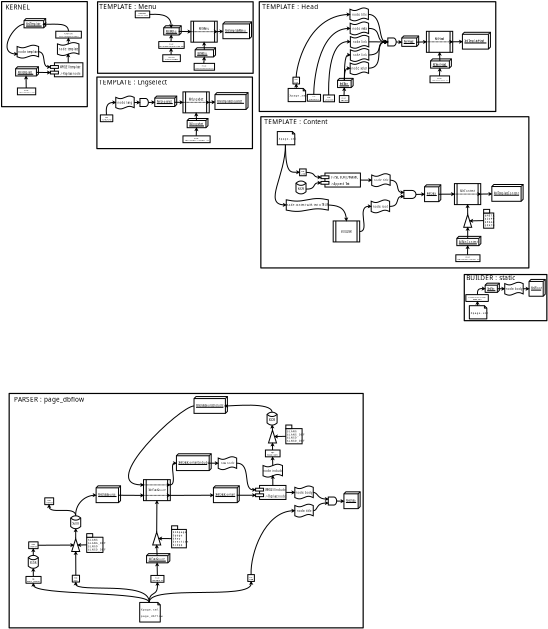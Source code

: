 <?xml version="1.0" encoding="UTF-8"?>
<dia:diagram xmlns:dia="http://www.lysator.liu.se/~alla/dia/">
  <dia:layer name="Arrière-plan" visible="true">
    <dia:object type="Standard - Box" version="0" id="O0">
      <dia:attribute name="obj_pos">
        <dia:point val="3.265,3.15"/>
      </dia:attribute>
      <dia:attribute name="obj_bb">
        <dia:rectangle val="3.115,3;91.915,61.9"/>
      </dia:attribute>
      <dia:attribute name="elem_corner">
        <dia:point val="3.265,3.15"/>
      </dia:attribute>
      <dia:attribute name="elem_width">
        <dia:real val="88.5"/>
      </dia:attribute>
      <dia:attribute name="elem_height">
        <dia:real val="58.6"/>
      </dia:attribute>
      <dia:attribute name="border_width">
        <dia:real val="0.3"/>
      </dia:attribute>
      <dia:attribute name="inner_color">
        <dia:color val="#000000"/>
      </dia:attribute>
      <dia:attribute name="show_background">
        <dia:boolean val="false"/>
      </dia:attribute>
      <dia:attribute name="corner_radius">
        <dia:real val="1.175e-39"/>
      </dia:attribute>
    </dia:object>
    <dia:object type="UML - Note" version="0" id="O1">
      <dia:attribute name="obj_pos">
        <dia:point val="35.9,55.4"/>
      </dia:attribute>
      <dia:attribute name="obj_bb">
        <dia:rectangle val="35.85,55.35;40.7,60.35"/>
      </dia:attribute>
      <dia:attribute name="elem_corner">
        <dia:point val="35.9,55.4"/>
      </dia:attribute>
      <dia:attribute name="elem_width">
        <dia:real val="4.75"/>
      </dia:attribute>
      <dia:attribute name="elem_height">
        <dia:real val="4.9"/>
      </dia:attribute>
      <dia:attribute name="line_colour">
        <dia:color val="#000000"/>
      </dia:attribute>
      <dia:attribute name="fill_colour">
        <dia:color val="#ffffff"/>
      </dia:attribute>
      <dia:attribute name="text">
        <dia:composite type="text">
          <dia:attribute name="string">
            <dia:string>#
Xpage.xml

page_dbflow
#</dia:string>
          </dia:attribute>
          <dia:attribute name="font">
            <dia:font family="monospace" style="0" name="Courier"/>
          </dia:attribute>
          <dia:attribute name="height">
            <dia:real val="0.8"/>
          </dia:attribute>
          <dia:attribute name="pos">
            <dia:point val="36.25,56.507"/>
          </dia:attribute>
          <dia:attribute name="color">
            <dia:color val="#000000"/>
          </dia:attribute>
          <dia:attribute name="alignment">
            <dia:enum val="0"/>
          </dia:attribute>
        </dia:composite>
      </dia:attribute>
    </dia:object>
    <dia:object type="FS - Function" version="0" id="O2">
      <dia:attribute name="obj_pos">
        <dia:point val="19.05,48.6"/>
      </dia:attribute>
      <dia:attribute name="obj_bb">
        <dia:rectangle val="18.45,48;21.415,50.9"/>
      </dia:attribute>
      <dia:attribute name="elem_corner">
        <dia:point val="19.05,48.6"/>
      </dia:attribute>
      <dia:attribute name="elem_width">
        <dia:real val="1.765"/>
      </dia:attribute>
      <dia:attribute name="elem_height">
        <dia:real val="1.7"/>
      </dia:attribute>
      <dia:attribute name="text">
        <dia:composite type="text">
          <dia:attribute name="string">
            <dia:string>#SQL:
query#</dia:string>
          </dia:attribute>
          <dia:attribute name="font">
            <dia:font family="sans" style="0" name="Helvetica"/>
          </dia:attribute>
          <dia:attribute name="height">
            <dia:real val="0.6"/>
          </dia:attribute>
          <dia:attribute name="pos">
            <dia:point val="19.933,49.258"/>
          </dia:attribute>
          <dia:attribute name="color">
            <dia:color val="#000000"/>
          </dia:attribute>
          <dia:attribute name="alignment">
            <dia:enum val="1"/>
          </dia:attribute>
        </dia:composite>
      </dia:attribute>
      <dia:attribute name="is_wish">
        <dia:boolean val="false"/>
      </dia:attribute>
      <dia:attribute name="is_user">
        <dia:boolean val="false"/>
      </dia:attribute>
    </dia:object>
    <dia:object type="FS - Function" version="0" id="O3">
      <dia:attribute name="obj_pos">
        <dia:point val="7.465,48.895"/>
      </dia:attribute>
      <dia:attribute name="obj_bb">
        <dia:rectangle val="6.865,48.295;11.735,51.195"/>
      </dia:attribute>
      <dia:attribute name="elem_corner">
        <dia:point val="7.465,48.895"/>
      </dia:attribute>
      <dia:attribute name="elem_width">
        <dia:real val="3.67"/>
      </dia:attribute>
      <dia:attribute name="elem_height">
        <dia:real val="1.7"/>
      </dia:attribute>
      <dia:attribute name="text">
        <dia:composite type="text">
          <dia:attribute name="string">
            <dia:string>#SQL:
query_counter#</dia:string>
          </dia:attribute>
          <dia:attribute name="font">
            <dia:font family="sans" style="0" name="Helvetica"/>
          </dia:attribute>
          <dia:attribute name="height">
            <dia:real val="0.6"/>
          </dia:attribute>
          <dia:attribute name="pos">
            <dia:point val="9.3,49.553"/>
          </dia:attribute>
          <dia:attribute name="color">
            <dia:color val="#000000"/>
          </dia:attribute>
          <dia:attribute name="alignment">
            <dia:enum val="1"/>
          </dia:attribute>
        </dia:composite>
      </dia:attribute>
      <dia:attribute name="is_wish">
        <dia:boolean val="false"/>
      </dia:attribute>
      <dia:attribute name="is_user">
        <dia:boolean val="false"/>
      </dia:attribute>
    </dia:object>
    <dia:object type="FS - Function" version="0" id="O4">
      <dia:attribute name="obj_pos">
        <dia:point val="8.15,40.25"/>
      </dia:attribute>
      <dia:attribute name="obj_bb">
        <dia:rectangle val="7.55,39.65;11.035,42.55"/>
      </dia:attribute>
      <dia:attribute name="elem_corner">
        <dia:point val="8.15,40.25"/>
      </dia:attribute>
      <dia:attribute name="elem_width">
        <dia:real val="2.285"/>
      </dia:attribute>
      <dia:attribute name="elem_height">
        <dia:real val="1.7"/>
      </dia:attribute>
      <dia:attribute name="text">
        <dia:composite type="text">
          <dia:attribute name="string">
            <dia:string>#VAR:
$nbmax#</dia:string>
          </dia:attribute>
          <dia:attribute name="font">
            <dia:font family="sans" style="0" name="Helvetica"/>
          </dia:attribute>
          <dia:attribute name="height">
            <dia:real val="0.6"/>
          </dia:attribute>
          <dia:attribute name="pos">
            <dia:point val="9.293,40.907"/>
          </dia:attribute>
          <dia:attribute name="color">
            <dia:color val="#000000"/>
          </dia:attribute>
          <dia:attribute name="alignment">
            <dia:enum val="1"/>
          </dia:attribute>
        </dia:composite>
      </dia:attribute>
      <dia:attribute name="is_wish">
        <dia:boolean val="false"/>
      </dia:attribute>
      <dia:attribute name="is_user">
        <dia:boolean val="false"/>
      </dia:attribute>
    </dia:object>
    <dia:object type="UML - SmallPackage" version="0" id="O5">
      <dia:attribute name="obj_pos">
        <dia:point val="22.65,39.1"/>
      </dia:attribute>
      <dia:attribute name="obj_bb">
        <dia:rectangle val="22.6,38.15;26.45,42.95"/>
      </dia:attribute>
      <dia:attribute name="elem_corner">
        <dia:point val="22.65,39.1"/>
      </dia:attribute>
      <dia:attribute name="elem_width">
        <dia:real val="3.75"/>
      </dia:attribute>
      <dia:attribute name="elem_height">
        <dia:real val="3.8"/>
      </dia:attribute>
      <dia:attribute name="line_colour">
        <dia:color val="#000000"/>
      </dia:attribute>
      <dia:attribute name="fill_colour">
        <dia:color val="#ffffff"/>
      </dia:attribute>
      <dia:attribute name="stereotype">
        <dia:string>##</dia:string>
      </dia:attribute>
      <dia:attribute name="text">
        <dia:composite type="text">
          <dia:attribute name="string">
            <dia:string>#$LANG
$LANG_DEF
$LNGD
$LNGD_DEF#</dia:string>
          </dia:attribute>
          <dia:attribute name="font">
            <dia:font family="monospace" style="0" name="Courier"/>
          </dia:attribute>
          <dia:attribute name="height">
            <dia:real val="0.8"/>
          </dia:attribute>
          <dia:attribute name="pos">
            <dia:point val="22.95,39.943"/>
          </dia:attribute>
          <dia:attribute name="color">
            <dia:color val="#000000"/>
          </dia:attribute>
          <dia:attribute name="alignment">
            <dia:enum val="0"/>
          </dia:attribute>
        </dia:composite>
      </dia:attribute>
    </dia:object>
    <dia:object type="FS - Function" version="0" id="O6">
      <dia:attribute name="obj_pos">
        <dia:point val="12.165,29.245"/>
      </dia:attribute>
      <dia:attribute name="obj_bb">
        <dia:rectangle val="11.565,28.645;14.928,31.545"/>
      </dia:attribute>
      <dia:attribute name="elem_corner">
        <dia:point val="12.165,29.245"/>
      </dia:attribute>
      <dia:attribute name="elem_width">
        <dia:real val="2.163"/>
      </dia:attribute>
      <dia:attribute name="elem_height">
        <dia:real val="1.7"/>
      </dia:attribute>
      <dia:attribute name="text">
        <dia:composite type="text">
          <dia:attribute name="string">
            <dia:string>#VAR:
$nbreal#</dia:string>
          </dia:attribute>
          <dia:attribute name="font">
            <dia:font family="sans" style="0" name="Helvetica"/>
          </dia:attribute>
          <dia:attribute name="height">
            <dia:real val="0.6"/>
          </dia:attribute>
          <dia:attribute name="pos">
            <dia:point val="13.246,29.902"/>
          </dia:attribute>
          <dia:attribute name="color">
            <dia:color val="#000000"/>
          </dia:attribute>
          <dia:attribute name="alignment">
            <dia:enum val="1"/>
          </dia:attribute>
        </dia:composite>
      </dia:attribute>
      <dia:attribute name="is_wish">
        <dia:boolean val="false"/>
      </dia:attribute>
      <dia:attribute name="is_user">
        <dia:boolean val="false"/>
      </dia:attribute>
    </dia:object>
    <dia:object type="Standard - BezierLine" version="0" id="O7">
      <dia:attribute name="obj_pos">
        <dia:point val="38.275,55.4"/>
      </dia:attribute>
      <dia:attribute name="obj_bb">
        <dia:rectangle val="8.799,50.528;38.326,55.451"/>
      </dia:attribute>
      <dia:attribute name="bez_points">
        <dia:point val="38.275,55.4"/>
        <dia:point val="38.35,52.55"/>
        <dia:point val="9.41,53.75"/>
        <dia:point val="9.3,50.595"/>
      </dia:attribute>
      <dia:attribute name="corner_types">
        <dia:enum val="0"/>
        <dia:enum val="0"/>
      </dia:attribute>
      <dia:attribute name="end_arrow">
        <dia:enum val="22"/>
      </dia:attribute>
      <dia:attribute name="end_arrow_length">
        <dia:real val="0.5"/>
      </dia:attribute>
      <dia:attribute name="end_arrow_width">
        <dia:real val="0.5"/>
      </dia:attribute>
      <dia:connections>
        <dia:connection handle="0" to="O1" connection="1"/>
        <dia:connection handle="3" to="O3" connection="6"/>
      </dia:connections>
    </dia:object>
    <dia:object type="Standard - BezierLine" version="0" id="O8">
      <dia:attribute name="obj_pos">
        <dia:point val="38.275,55.4"/>
      </dia:attribute>
      <dia:attribute name="obj_bb">
        <dia:rectangle val="19.431,50.228;38.328,55.453"/>
      </dia:attribute>
      <dia:attribute name="bez_points">
        <dia:point val="38.275,55.4"/>
        <dia:point val="38.565,49.763"/>
        <dia:point val="19.808,53.15"/>
        <dia:point val="19.933,50.3"/>
      </dia:attribute>
      <dia:attribute name="corner_types">
        <dia:enum val="0"/>
        <dia:enum val="0"/>
      </dia:attribute>
      <dia:attribute name="end_arrow">
        <dia:enum val="22"/>
      </dia:attribute>
      <dia:attribute name="end_arrow_length">
        <dia:real val="0.5"/>
      </dia:attribute>
      <dia:attribute name="end_arrow_width">
        <dia:real val="0.5"/>
      </dia:attribute>
      <dia:connections>
        <dia:connection handle="0" to="O1" connection="1"/>
        <dia:connection handle="3" to="O2" connection="6"/>
      </dia:connections>
    </dia:object>
    <dia:object type="Standard - Line" version="0" id="O9">
      <dia:attribute name="obj_pos">
        <dia:point val="9.3,48.895"/>
      </dia:attribute>
      <dia:attribute name="obj_bb">
        <dia:rectangle val="8.793,46.808;9.794,48.945"/>
      </dia:attribute>
      <dia:attribute name="conn_endpoints">
        <dia:point val="9.3,48.895"/>
        <dia:point val="9.294,46.859"/>
      </dia:attribute>
      <dia:attribute name="numcp">
        <dia:int val="1"/>
      </dia:attribute>
      <dia:attribute name="end_arrow">
        <dia:enum val="22"/>
      </dia:attribute>
      <dia:attribute name="end_arrow_length">
        <dia:real val="0.5"/>
      </dia:attribute>
      <dia:attribute name="end_arrow_width">
        <dia:real val="0.5"/>
      </dia:attribute>
      <dia:connections>
        <dia:connection handle="0" to="O3" connection="1"/>
        <dia:connection handle="1" to="O82" connection="14"/>
      </dia:connections>
    </dia:object>
    <dia:object type="Standard - Line" version="0" id="O10">
      <dia:attribute name="obj_pos">
        <dia:point val="9.294,43.645"/>
      </dia:attribute>
      <dia:attribute name="obj_bb">
        <dia:rectangle val="8.792,41.9;9.793,43.695"/>
      </dia:attribute>
      <dia:attribute name="conn_endpoints">
        <dia:point val="9.294,43.645"/>
        <dia:point val="9.293,41.95"/>
      </dia:attribute>
      <dia:attribute name="numcp">
        <dia:int val="1"/>
      </dia:attribute>
      <dia:attribute name="end_arrow">
        <dia:enum val="22"/>
      </dia:attribute>
      <dia:attribute name="end_arrow_length">
        <dia:real val="0.5"/>
      </dia:attribute>
      <dia:attribute name="end_arrow_width">
        <dia:real val="0.5"/>
      </dia:attribute>
      <dia:connections>
        <dia:connection handle="0" to="O82" connection="2"/>
        <dia:connection handle="1" to="O4" connection="6"/>
      </dia:connections>
    </dia:object>
    <dia:object type="Flowchart - Extract" version="0" id="O11">
      <dia:attribute name="obj_pos">
        <dia:point val="18.9,39.45"/>
      </dia:attribute>
      <dia:attribute name="obj_bb">
        <dia:rectangle val="18.832,39.282;20.968,42.714"/>
      </dia:attribute>
      <dia:attribute name="elem_corner">
        <dia:point val="18.9,39.45"/>
      </dia:attribute>
      <dia:attribute name="elem_width">
        <dia:real val="2"/>
      </dia:attribute>
      <dia:attribute name="elem_height">
        <dia:real val="3.214"/>
      </dia:attribute>
      <dia:attribute name="line_width">
        <dia:real val="0.1"/>
      </dia:attribute>
      <dia:attribute name="line_colour">
        <dia:color val="#000000"/>
      </dia:attribute>
      <dia:attribute name="fill_colour">
        <dia:color val="#ffffff"/>
      </dia:attribute>
      <dia:attribute name="show_background">
        <dia:boolean val="true"/>
      </dia:attribute>
      <dia:attribute name="line_style">
        <dia:enum val="0"/>
        <dia:real val="1"/>
      </dia:attribute>
      <dia:attribute name="text">
        <dia:composite type="text">
          <dia:attribute name="string">
            <dia:string>##</dia:string>
          </dia:attribute>
          <dia:attribute name="font">
            <dia:font family="sans" style="0" name="Helvetica"/>
          </dia:attribute>
          <dia:attribute name="height">
            <dia:real val="0.8"/>
          </dia:attribute>
          <dia:attribute name="pos">
            <dia:point val="19.9,41.861"/>
          </dia:attribute>
          <dia:attribute name="color">
            <dia:color val="#000000"/>
          </dia:attribute>
          <dia:attribute name="alignment">
            <dia:enum val="1"/>
          </dia:attribute>
        </dia:composite>
      </dia:attribute>
      <dia:attribute name="flip_horizontal">
        <dia:boolean val="false"/>
      </dia:attribute>
      <dia:attribute name="flip_vertical">
        <dia:boolean val="false"/>
      </dia:attribute>
    </dia:object>
    <dia:object type="Standard - Line" version="0" id="O12">
      <dia:attribute name="obj_pos">
        <dia:point val="19.933,48.6"/>
      </dia:attribute>
      <dia:attribute name="obj_bb">
        <dia:rectangle val="19.4,42.611;20.4,48.65"/>
      </dia:attribute>
      <dia:attribute name="conn_endpoints">
        <dia:point val="19.933,48.6"/>
        <dia:point val="19.9,42.664"/>
      </dia:attribute>
      <dia:attribute name="numcp">
        <dia:int val="1"/>
      </dia:attribute>
      <dia:attribute name="end_arrow">
        <dia:enum val="22"/>
      </dia:attribute>
      <dia:attribute name="end_arrow_length">
        <dia:real val="0.5"/>
      </dia:attribute>
      <dia:attribute name="end_arrow_width">
        <dia:real val="0.5"/>
      </dia:attribute>
      <dia:connections>
        <dia:connection handle="0" to="O2" connection="1"/>
        <dia:connection handle="1" to="O11" connection="2"/>
      </dia:connections>
    </dia:object>
    <dia:object type="Standard - Line" version="0" id="O13">
      <dia:attribute name="obj_pos">
        <dia:point val="10.435,41.1"/>
      </dia:attribute>
      <dia:attribute name="obj_bb">
        <dia:rectangle val="10.385,40.557;19.452,41.557"/>
      </dia:attribute>
      <dia:attribute name="conn_endpoints">
        <dia:point val="10.435,41.1"/>
        <dia:point val="19.4,41.057"/>
      </dia:attribute>
      <dia:attribute name="numcp">
        <dia:int val="1"/>
      </dia:attribute>
      <dia:attribute name="end_arrow">
        <dia:enum val="22"/>
      </dia:attribute>
      <dia:attribute name="end_arrow_length">
        <dia:real val="0.5"/>
      </dia:attribute>
      <dia:attribute name="end_arrow_width">
        <dia:real val="0.5"/>
      </dia:attribute>
      <dia:connections>
        <dia:connection handle="0" to="O4" connection="4"/>
        <dia:connection handle="1" to="O11" connection="6"/>
      </dia:connections>
    </dia:object>
    <dia:object type="Standard - Line" version="0" id="O14">
      <dia:attribute name="obj_pos">
        <dia:point val="22.65,41"/>
      </dia:attribute>
      <dia:attribute name="obj_bb">
        <dia:rectangle val="20.337,40.556;22.701,41.558"/>
      </dia:attribute>
      <dia:attribute name="conn_endpoints">
        <dia:point val="22.65,41"/>
        <dia:point val="20.4,41.057"/>
      </dia:attribute>
      <dia:attribute name="numcp">
        <dia:int val="1"/>
      </dia:attribute>
      <dia:attribute name="end_arrow">
        <dia:enum val="22"/>
      </dia:attribute>
      <dia:attribute name="end_arrow_length">
        <dia:real val="0.5"/>
      </dia:attribute>
      <dia:attribute name="end_arrow_width">
        <dia:real val="0.5"/>
      </dia:attribute>
      <dia:connections>
        <dia:connection handle="0" to="O5" connection="3"/>
        <dia:connection handle="1" to="O11" connection="10"/>
      </dia:connections>
    </dia:object>
    <dia:object type="Standard - Line" version="0" id="O15">
      <dia:attribute name="obj_pos">
        <dia:point val="19.9,39.45"/>
      </dia:attribute>
      <dia:attribute name="obj_bb">
        <dia:rectangle val="19.4,36.914;20.4,39.5"/>
      </dia:attribute>
      <dia:attribute name="conn_endpoints">
        <dia:point val="19.9,39.45"/>
        <dia:point val="19.9,36.964"/>
      </dia:attribute>
      <dia:attribute name="numcp">
        <dia:int val="1"/>
      </dia:attribute>
      <dia:attribute name="end_arrow">
        <dia:enum val="22"/>
      </dia:attribute>
      <dia:attribute name="end_arrow_length">
        <dia:real val="0.5"/>
      </dia:attribute>
      <dia:attribute name="end_arrow_width">
        <dia:real val="0.5"/>
      </dia:attribute>
      <dia:connections>
        <dia:connection handle="0" to="O11" connection="8"/>
        <dia:connection handle="1" to="O81" connection="14"/>
      </dia:connections>
    </dia:object>
    <dia:object type="Standard - BezierLine" version="0" id="O16">
      <dia:attribute name="obj_pos">
        <dia:point val="19.9,33.75"/>
      </dia:attribute>
      <dia:attribute name="obj_bb">
        <dia:rectangle val="12.746,30.888;19.951,33.801"/>
      </dia:attribute>
      <dia:attribute name="bez_points">
        <dia:point val="19.9,33.75"/>
        <dia:point val="19.835,31.055"/>
        <dia:point val="13.281,33.6"/>
        <dia:point val="13.246,30.945"/>
      </dia:attribute>
      <dia:attribute name="corner_types">
        <dia:enum val="0"/>
        <dia:enum val="0"/>
      </dia:attribute>
      <dia:attribute name="end_arrow">
        <dia:enum val="22"/>
      </dia:attribute>
      <dia:attribute name="end_arrow_length">
        <dia:real val="0.5"/>
      </dia:attribute>
      <dia:attribute name="end_arrow_width">
        <dia:real val="0.5"/>
      </dia:attribute>
      <dia:connections>
        <dia:connection handle="0" to="O81" connection="2"/>
        <dia:connection handle="3" to="O6" connection="6"/>
      </dia:connections>
    </dia:object>
    <dia:object type="UML - Node" version="0" id="O17">
      <dia:attribute name="obj_pos">
        <dia:point val="25,26.75"/>
      </dia:attribute>
      <dia:attribute name="obj_bb">
        <dia:rectangle val="24.95,26.2;31.078,30.5"/>
      </dia:attribute>
      <dia:attribute name="elem_corner">
        <dia:point val="25,26.75"/>
      </dia:attribute>
      <dia:attribute name="elem_width">
        <dia:real val="5.527"/>
      </dia:attribute>
      <dia:attribute name="elem_height">
        <dia:real val="3.7"/>
      </dia:attribute>
      <dia:attribute name="line_colour">
        <dia:color val="#000000"/>
      </dia:attribute>
      <dia:attribute name="fill_colour">
        <dia:color val="#ffffff"/>
      </dia:attribute>
      <dia:attribute name="name">
        <dia:composite type="text">
          <dia:attribute name="string">
            <dia:string>#
XmlDataSource#</dia:string>
          </dia:attribute>
          <dia:attribute name="font">
            <dia:font family="sans" style="0" name="Helvetica"/>
          </dia:attribute>
          <dia:attribute name="height">
            <dia:real val="0.8"/>
          </dia:attribute>
          <dia:attribute name="pos">
            <dia:point val="25.5,27.721"/>
          </dia:attribute>
          <dia:attribute name="color">
            <dia:color val="#000000"/>
          </dia:attribute>
          <dia:attribute name="alignment">
            <dia:enum val="0"/>
          </dia:attribute>
        </dia:composite>
      </dia:attribute>
    </dia:object>
    <dia:object type="Standard - Arc" version="0" id="O18">
      <dia:attribute name="obj_pos">
        <dia:point val="19.9,33.75"/>
      </dia:attribute>
      <dia:attribute name="obj_bb">
        <dia:rectangle val="19.844,28.546;25.39,33.821"/>
      </dia:attribute>
      <dia:attribute name="conn_endpoints">
        <dia:point val="19.9,33.75"/>
        <dia:point val="25,28.6"/>
      </dia:attribute>
      <dia:attribute name="curve_distance">
        <dia:real val="-1.599"/>
      </dia:attribute>
      <dia:attribute name="end_arrow">
        <dia:enum val="22"/>
      </dia:attribute>
      <dia:attribute name="end_arrow_length">
        <dia:real val="0.5"/>
      </dia:attribute>
      <dia:attribute name="end_arrow_width">
        <dia:real val="0.5"/>
      </dia:attribute>
      <dia:connections>
        <dia:connection handle="0" to="O81" connection="2"/>
        <dia:connection handle="1" to="O17" connection="3"/>
      </dia:connections>
    </dia:object>
    <dia:object type="FS - Function" version="0" id="O19">
      <dia:attribute name="obj_pos">
        <dia:point val="38.7,48.65"/>
      </dia:attribute>
      <dia:attribute name="obj_bb">
        <dia:rectangle val="38.1,48.05;42.528,50.95"/>
      </dia:attribute>
      <dia:attribute name="elem_corner">
        <dia:point val="38.7,48.65"/>
      </dia:attribute>
      <dia:attribute name="elem_width">
        <dia:real val="3.228"/>
      </dia:attribute>
      <dia:attribute name="elem_height">
        <dia:real val="1.7"/>
      </dia:attribute>
      <dia:attribute name="text">
        <dia:composite type="text">
          <dia:attribute name="string">
            <dia:string>#FILE:
template.xsl#</dia:string>
          </dia:attribute>
          <dia:attribute name="font">
            <dia:font family="sans" style="0" name="Helvetica"/>
          </dia:attribute>
          <dia:attribute name="height">
            <dia:real val="0.6"/>
          </dia:attribute>
          <dia:attribute name="pos">
            <dia:point val="40.314,49.307"/>
          </dia:attribute>
          <dia:attribute name="color">
            <dia:color val="#000000"/>
          </dia:attribute>
          <dia:attribute name="alignment">
            <dia:enum val="1"/>
          </dia:attribute>
        </dia:composite>
      </dia:attribute>
      <dia:attribute name="is_wish">
        <dia:boolean val="false"/>
      </dia:attribute>
      <dia:attribute name="is_user">
        <dia:boolean val="false"/>
      </dia:attribute>
    </dia:object>
    <dia:object type="Standard - BezierLine" version="0" id="O20">
      <dia:attribute name="obj_pos">
        <dia:point val="38.275,55.4"/>
      </dia:attribute>
      <dia:attribute name="obj_bb">
        <dia:rectangle val="38.225,50.277;40.816,55.45"/>
      </dia:attribute>
      <dia:attribute name="bez_points">
        <dia:point val="38.275,55.4"/>
        <dia:point val="38.25,52.3"/>
        <dia:point val="40.489,54.2"/>
        <dia:point val="40.314,50.35"/>
      </dia:attribute>
      <dia:attribute name="corner_types">
        <dia:enum val="0"/>
        <dia:enum val="0"/>
      </dia:attribute>
      <dia:attribute name="end_arrow">
        <dia:enum val="22"/>
      </dia:attribute>
      <dia:attribute name="end_arrow_length">
        <dia:real val="0.5"/>
      </dia:attribute>
      <dia:attribute name="end_arrow_width">
        <dia:real val="0.5"/>
      </dia:attribute>
      <dia:connections>
        <dia:connection handle="0" to="O1" connection="1"/>
        <dia:connection handle="3" to="O19" connection="6"/>
      </dia:connections>
    </dia:object>
    <dia:object type="UML - Node" version="0" id="O21">
      <dia:attribute name="obj_pos">
        <dia:point val="37.615,43.7"/>
      </dia:attribute>
      <dia:attribute name="obj_bb">
        <dia:rectangle val="37.565,43.15;43.43,45.55"/>
      </dia:attribute>
      <dia:attribute name="elem_corner">
        <dia:point val="37.615,43.7"/>
      </dia:attribute>
      <dia:attribute name="elem_width">
        <dia:real val="5.265"/>
      </dia:attribute>
      <dia:attribute name="elem_height">
        <dia:real val="1.8"/>
      </dia:attribute>
      <dia:attribute name="line_colour">
        <dia:color val="#000000"/>
      </dia:attribute>
      <dia:attribute name="fill_colour">
        <dia:color val="#ffffff"/>
      </dia:attribute>
      <dia:attribute name="name">
        <dia:composite type="text">
          <dia:attribute name="string">
            <dia:string>#XslDataSource#</dia:string>
          </dia:attribute>
          <dia:attribute name="font">
            <dia:font family="sans" style="0" name="Helvetica"/>
          </dia:attribute>
          <dia:attribute name="height">
            <dia:real val="0.8"/>
          </dia:attribute>
          <dia:attribute name="pos">
            <dia:point val="38.115,44.742"/>
          </dia:attribute>
          <dia:attribute name="color">
            <dia:color val="#000000"/>
          </dia:attribute>
          <dia:attribute name="alignment">
            <dia:enum val="0"/>
          </dia:attribute>
        </dia:composite>
      </dia:attribute>
    </dia:object>
    <dia:object type="Standard - Line" version="0" id="O22">
      <dia:attribute name="obj_pos">
        <dia:point val="40.314,48.65"/>
      </dia:attribute>
      <dia:attribute name="obj_bb">
        <dia:rectangle val="39.747,45.44;40.748,48.701"/>
      </dia:attribute>
      <dia:attribute name="conn_endpoints">
        <dia:point val="40.314,48.65"/>
        <dia:point val="40.248,45.5"/>
      </dia:attribute>
      <dia:attribute name="numcp">
        <dia:int val="1"/>
      </dia:attribute>
      <dia:attribute name="end_arrow">
        <dia:enum val="22"/>
      </dia:attribute>
      <dia:attribute name="end_arrow_length">
        <dia:real val="0.5"/>
      </dia:attribute>
      <dia:attribute name="end_arrow_width">
        <dia:real val="0.5"/>
      </dia:attribute>
      <dia:connections>
        <dia:connection handle="0" to="O19" connection="1"/>
        <dia:connection handle="1" to="O21" connection="6"/>
      </dia:connections>
    </dia:object>
    <dia:object type="UML - SmallPackage" version="0" id="O23">
      <dia:attribute name="obj_pos">
        <dia:point val="43.88,37.145"/>
      </dia:attribute>
      <dia:attribute name="obj_bb">
        <dia:rectangle val="43.83,36.195;47.33,41.795"/>
      </dia:attribute>
      <dia:attribute name="elem_corner">
        <dia:point val="43.88,37.145"/>
      </dia:attribute>
      <dia:attribute name="elem_width">
        <dia:real val="3.4"/>
      </dia:attribute>
      <dia:attribute name="elem_height">
        <dia:real val="4.6"/>
      </dia:attribute>
      <dia:attribute name="line_colour">
        <dia:color val="#000000"/>
      </dia:attribute>
      <dia:attribute name="fill_colour">
        <dia:color val="#ffffff"/>
      </dia:attribute>
      <dia:attribute name="stereotype">
        <dia:string>##</dia:string>
      </dia:attribute>
      <dia:attribute name="text">
        <dia:composite type="text">
          <dia:attribute name="string">
            <dia:string>#$nbpage
$page
$key
$section
$idpp#</dia:string>
          </dia:attribute>
          <dia:attribute name="font">
            <dia:font family="monospace" style="0" name="Courier"/>
          </dia:attribute>
          <dia:attribute name="height">
            <dia:real val="0.8"/>
          </dia:attribute>
          <dia:attribute name="pos">
            <dia:point val="44.18,37.987"/>
          </dia:attribute>
          <dia:attribute name="color">
            <dia:color val="#000000"/>
          </dia:attribute>
          <dia:attribute name="alignment">
            <dia:enum val="0"/>
          </dia:attribute>
        </dia:composite>
      </dia:attribute>
    </dia:object>
    <dia:object type="Flowchart - Extract" version="0" id="O24">
      <dia:attribute name="obj_pos">
        <dia:point val="39.148,37.813"/>
      </dia:attribute>
      <dia:attribute name="obj_bb">
        <dia:rectangle val="39.08,37.645;41.216,41.078"/>
      </dia:attribute>
      <dia:attribute name="elem_corner">
        <dia:point val="39.148,37.813"/>
      </dia:attribute>
      <dia:attribute name="elem_width">
        <dia:real val="2"/>
      </dia:attribute>
      <dia:attribute name="elem_height">
        <dia:real val="3.214"/>
      </dia:attribute>
      <dia:attribute name="line_width">
        <dia:real val="0.1"/>
      </dia:attribute>
      <dia:attribute name="line_colour">
        <dia:color val="#000000"/>
      </dia:attribute>
      <dia:attribute name="fill_colour">
        <dia:color val="#ffffff"/>
      </dia:attribute>
      <dia:attribute name="show_background">
        <dia:boolean val="true"/>
      </dia:attribute>
      <dia:attribute name="line_style">
        <dia:enum val="0"/>
        <dia:real val="1"/>
      </dia:attribute>
      <dia:attribute name="text">
        <dia:composite type="text">
          <dia:attribute name="string">
            <dia:string>##</dia:string>
          </dia:attribute>
          <dia:attribute name="font">
            <dia:font family="sans" style="0" name="Helvetica"/>
          </dia:attribute>
          <dia:attribute name="height">
            <dia:real val="0.8"/>
          </dia:attribute>
          <dia:attribute name="pos">
            <dia:point val="40.148,40.224"/>
          </dia:attribute>
          <dia:attribute name="color">
            <dia:color val="#000000"/>
          </dia:attribute>
          <dia:attribute name="alignment">
            <dia:enum val="1"/>
          </dia:attribute>
        </dia:composite>
      </dia:attribute>
      <dia:attribute name="flip_horizontal">
        <dia:boolean val="false"/>
      </dia:attribute>
      <dia:attribute name="flip_vertical">
        <dia:boolean val="false"/>
      </dia:attribute>
    </dia:object>
    <dia:object type="Standard - Line" version="0" id="O25">
      <dia:attribute name="obj_pos">
        <dia:point val="40.248,43.7"/>
      </dia:attribute>
      <dia:attribute name="obj_bb">
        <dia:rectangle val="39.646,40.959;40.649,43.752"/>
      </dia:attribute>
      <dia:attribute name="conn_endpoints">
        <dia:point val="40.248,43.7"/>
        <dia:point val="40.148,41.028"/>
      </dia:attribute>
      <dia:attribute name="numcp">
        <dia:int val="1"/>
      </dia:attribute>
      <dia:attribute name="end_arrow">
        <dia:enum val="22"/>
      </dia:attribute>
      <dia:attribute name="end_arrow_length">
        <dia:real val="0.5"/>
      </dia:attribute>
      <dia:attribute name="end_arrow_width">
        <dia:real val="0.5"/>
      </dia:attribute>
      <dia:connections>
        <dia:connection handle="0" to="O21" connection="1"/>
        <dia:connection handle="1" to="O24" connection="2"/>
      </dia:connections>
    </dia:object>
    <dia:object type="Standard - Line" version="0" id="O26">
      <dia:attribute name="obj_pos">
        <dia:point val="43.88,39.445"/>
      </dia:attribute>
      <dia:attribute name="obj_bb">
        <dia:rectangle val="40.594,38.92;43.93,39.921"/>
      </dia:attribute>
      <dia:attribute name="conn_endpoints">
        <dia:point val="43.88,39.445"/>
        <dia:point val="40.648,39.42"/>
      </dia:attribute>
      <dia:attribute name="numcp">
        <dia:int val="1"/>
      </dia:attribute>
      <dia:attribute name="end_arrow">
        <dia:enum val="22"/>
      </dia:attribute>
      <dia:attribute name="end_arrow_length">
        <dia:real val="0.5"/>
      </dia:attribute>
      <dia:attribute name="end_arrow_width">
        <dia:real val="0.5"/>
      </dia:attribute>
      <dia:connections>
        <dia:connection handle="0" to="O23" connection="3"/>
        <dia:connection handle="1" to="O24" connection="10"/>
      </dia:connections>
    </dia:object>
    <dia:object type="Flowchart - Predefined Process" version="0" id="O27">
      <dia:attribute name="obj_pos">
        <dia:point val="36.888,24.7"/>
      </dia:attribute>
      <dia:attribute name="obj_bb">
        <dia:rectangle val="36.838,24.65;43.563,30"/>
      </dia:attribute>
      <dia:attribute name="elem_corner">
        <dia:point val="36.888,24.7"/>
      </dia:attribute>
      <dia:attribute name="elem_width">
        <dia:real val="6.625"/>
      </dia:attribute>
      <dia:attribute name="elem_height">
        <dia:real val="5.25"/>
      </dia:attribute>
      <dia:attribute name="line_width">
        <dia:real val="0.1"/>
      </dia:attribute>
      <dia:attribute name="line_colour">
        <dia:color val="#000000"/>
      </dia:attribute>
      <dia:attribute name="fill_colour">
        <dia:color val="#ffffff"/>
      </dia:attribute>
      <dia:attribute name="show_background">
        <dia:boolean val="true"/>
      </dia:attribute>
      <dia:attribute name="line_style">
        <dia:enum val="0"/>
        <dia:real val="1"/>
      </dia:attribute>
      <dia:attribute name="text">
        <dia:composite type="text">
          <dia:attribute name="string">
            <dia:string>#XsltDataSource#</dia:string>
          </dia:attribute>
          <dia:attribute name="font">
            <dia:font family="sans" style="0" name="Helvetica"/>
          </dia:attribute>
          <dia:attribute name="height">
            <dia:real val="0.8"/>
          </dia:attribute>
          <dia:attribute name="pos">
            <dia:point val="40.201,27.468"/>
          </dia:attribute>
          <dia:attribute name="color">
            <dia:color val="#000000"/>
          </dia:attribute>
          <dia:attribute name="alignment">
            <dia:enum val="1"/>
          </dia:attribute>
        </dia:composite>
      </dia:attribute>
      <dia:attribute name="flip_horizontal">
        <dia:boolean val="false"/>
      </dia:attribute>
      <dia:attribute name="flip_vertical">
        <dia:boolean val="false"/>
      </dia:attribute>
    </dia:object>
    <dia:object type="Standard - Line" version="0" id="O28">
      <dia:attribute name="obj_pos">
        <dia:point val="40.148,37.813"/>
      </dia:attribute>
      <dia:attribute name="obj_bb">
        <dia:rectangle val="39.7,29.897;40.701,37.864"/>
      </dia:attribute>
      <dia:attribute name="conn_endpoints">
        <dia:point val="40.148,37.813"/>
        <dia:point val="40.201,29.95"/>
      </dia:attribute>
      <dia:attribute name="numcp">
        <dia:int val="1"/>
      </dia:attribute>
      <dia:attribute name="end_arrow">
        <dia:enum val="22"/>
      </dia:attribute>
      <dia:attribute name="end_arrow_length">
        <dia:real val="0.5"/>
      </dia:attribute>
      <dia:attribute name="end_arrow_width">
        <dia:real val="0.5"/>
      </dia:attribute>
      <dia:connections>
        <dia:connection handle="0" to="O24" connection="8"/>
        <dia:connection handle="1" to="O27" connection="14"/>
      </dia:connections>
    </dia:object>
    <dia:object type="Standard - Line" version="0" id="O29">
      <dia:attribute name="obj_pos">
        <dia:point val="30.527,28.6"/>
      </dia:attribute>
      <dia:attribute name="obj_bb">
        <dia:rectangle val="30.477,28.137;36.941,29.138"/>
      </dia:attribute>
      <dia:attribute name="conn_endpoints">
        <dia:point val="30.527,28.6"/>
        <dia:point val="36.888,28.637"/>
      </dia:attribute>
      <dia:attribute name="numcp">
        <dia:int val="1"/>
      </dia:attribute>
      <dia:attribute name="end_arrow">
        <dia:enum val="22"/>
      </dia:attribute>
      <dia:attribute name="end_arrow_length">
        <dia:real val="0.5"/>
      </dia:attribute>
      <dia:attribute name="end_arrow_width">
        <dia:real val="0.5"/>
      </dia:attribute>
      <dia:connections>
        <dia:connection handle="0" to="O17" connection="4"/>
        <dia:connection handle="1" to="O27" connection="7"/>
      </dia:connections>
    </dia:object>
    <dia:object type="Standard - Line" version="0" id="O30">
      <dia:attribute name="obj_pos">
        <dia:point val="36.888,28.637"/>
      </dia:attribute>
      <dia:attribute name="obj_bb">
        <dia:rectangle val="36.838,28.137;43.563,29.137"/>
      </dia:attribute>
      <dia:attribute name="conn_endpoints">
        <dia:point val="36.888,28.637"/>
        <dia:point val="43.513,28.637"/>
      </dia:attribute>
      <dia:attribute name="numcp">
        <dia:int val="1"/>
      </dia:attribute>
      <dia:attribute name="line_style">
        <dia:enum val="4"/>
      </dia:attribute>
      <dia:attribute name="end_arrow">
        <dia:enum val="22"/>
      </dia:attribute>
      <dia:attribute name="end_arrow_length">
        <dia:real val="0.5"/>
      </dia:attribute>
      <dia:attribute name="end_arrow_width">
        <dia:real val="0.5"/>
      </dia:attribute>
      <dia:connections>
        <dia:connection handle="0" to="O27" connection="7"/>
        <dia:connection handle="1" to="O27" connection="11"/>
      </dia:connections>
    </dia:object>
    <dia:object type="UML - Node" version="0" id="O31">
      <dia:attribute name="obj_pos">
        <dia:point val="54.33,26.745"/>
      </dia:attribute>
      <dia:attribute name="obj_bb">
        <dia:rectangle val="54.28,26.195;60.722,30.495"/>
      </dia:attribute>
      <dia:attribute name="elem_corner">
        <dia:point val="54.33,26.745"/>
      </dia:attribute>
      <dia:attribute name="elem_width">
        <dia:real val="5.843"/>
      </dia:attribute>
      <dia:attribute name="elem_height">
        <dia:real val="3.7"/>
      </dia:attribute>
      <dia:attribute name="line_colour">
        <dia:color val="#000000"/>
      </dia:attribute>
      <dia:attribute name="fill_colour">
        <dia:color val="#ffffff"/>
      </dia:attribute>
      <dia:attribute name="name">
        <dia:composite type="text">
          <dia:attribute name="string">
            <dia:string>#
XmlDataContent#</dia:string>
          </dia:attribute>
          <dia:attribute name="font">
            <dia:font family="sans" style="0" name="Helvetica"/>
          </dia:attribute>
          <dia:attribute name="height">
            <dia:real val="0.8"/>
          </dia:attribute>
          <dia:attribute name="pos">
            <dia:point val="54.83,27.716"/>
          </dia:attribute>
          <dia:attribute name="color">
            <dia:color val="#000000"/>
          </dia:attribute>
          <dia:attribute name="alignment">
            <dia:enum val="0"/>
          </dia:attribute>
        </dia:composite>
      </dia:attribute>
    </dia:object>
    <dia:object type="Standard - Line" version="0" id="O32">
      <dia:attribute name="obj_pos">
        <dia:point val="43.513,28.637"/>
      </dia:attribute>
      <dia:attribute name="obj_bb">
        <dia:rectangle val="43.463,28.095;54.382,29.095"/>
      </dia:attribute>
      <dia:attribute name="conn_endpoints">
        <dia:point val="43.513,28.637"/>
        <dia:point val="54.33,28.595"/>
      </dia:attribute>
      <dia:attribute name="numcp">
        <dia:int val="1"/>
      </dia:attribute>
      <dia:attribute name="end_arrow">
        <dia:enum val="22"/>
      </dia:attribute>
      <dia:attribute name="end_arrow_length">
        <dia:real val="0.5"/>
      </dia:attribute>
      <dia:attribute name="end_arrow_width">
        <dia:real val="0.5"/>
      </dia:attribute>
      <dia:connections>
        <dia:connection handle="0" to="O27" connection="11"/>
        <dia:connection handle="1" to="O31" connection="3"/>
      </dia:connections>
    </dia:object>
    <dia:object type="UML - Component" version="0" id="O33">
      <dia:attribute name="obj_pos">
        <dia:point val="64.865,26.15"/>
      </dia:attribute>
      <dia:attribute name="obj_bb">
        <dia:rectangle val="64.815,26.1;72.552,29.7"/>
      </dia:attribute>
      <dia:attribute name="elem_corner">
        <dia:point val="64.865,26.15"/>
      </dia:attribute>
      <dia:attribute name="elem_width">
        <dia:real val="7.638"/>
      </dia:attribute>
      <dia:attribute name="elem_height">
        <dia:real val="3.5"/>
      </dia:attribute>
      <dia:attribute name="line_colour">
        <dia:color val="#000000"/>
      </dia:attribute>
      <dia:attribute name="fill_colour">
        <dia:color val="#ffffff"/>
      </dia:attribute>
      <dia:attribute name="stereotype">
        <dia:string>##</dia:string>
      </dia:attribute>
      <dia:attribute name="text">
        <dia:composite type="text">
          <dia:attribute name="string">
            <dia:string>#WHILE //include

-&gt; Replace node#</dia:string>
          </dia:attribute>
          <dia:attribute name="font">
            <dia:font family="sans" style="0" name="Helvetica"/>
          </dia:attribute>
          <dia:attribute name="height">
            <dia:real val="0.8"/>
          </dia:attribute>
          <dia:attribute name="pos">
            <dia:point val="67.265,27.345"/>
          </dia:attribute>
          <dia:attribute name="color">
            <dia:color val="#000000"/>
          </dia:attribute>
          <dia:attribute name="alignment">
            <dia:enum val="0"/>
          </dia:attribute>
        </dia:composite>
      </dia:attribute>
    </dia:object>
    <dia:object type="Standard - Line" version="0" id="O34">
      <dia:attribute name="obj_pos">
        <dia:point val="60.172,28.595"/>
      </dia:attribute>
      <dia:attribute name="obj_bb">
        <dia:rectangle val="60.122,28.1;64.915,29.1"/>
      </dia:attribute>
      <dia:attribute name="conn_endpoints">
        <dia:point val="60.172,28.595"/>
        <dia:point val="64.865,28.6"/>
      </dia:attribute>
      <dia:attribute name="numcp">
        <dia:int val="1"/>
      </dia:attribute>
      <dia:attribute name="end_arrow">
        <dia:enum val="22"/>
      </dia:attribute>
      <dia:attribute name="end_arrow_length">
        <dia:real val="0.5"/>
      </dia:attribute>
      <dia:attribute name="end_arrow_width">
        <dia:real val="0.5"/>
      </dia:attribute>
      <dia:connections>
        <dia:connection handle="0" to="O31" connection="4"/>
        <dia:connection handle="1" to="O33" connection="9"/>
      </dia:connections>
    </dia:object>
    <dia:object type="FS - Function" version="0" id="O35">
      <dia:attribute name="obj_pos">
        <dia:point val="67.33,17.295"/>
      </dia:attribute>
      <dia:attribute name="obj_bb">
        <dia:rectangle val="66.73,16.695;71.502,19.595"/>
      </dia:attribute>
      <dia:attribute name="elem_corner">
        <dia:point val="67.33,17.295"/>
      </dia:attribute>
      <dia:attribute name="elem_width">
        <dia:real val="3.572"/>
      </dia:attribute>
      <dia:attribute name="elem_height">
        <dia:real val="1.7"/>
      </dia:attribute>
      <dia:attribute name="text">
        <dia:composite type="text">
          <dia:attribute name="string">
            <dia:string>#SQL:
include_query#</dia:string>
          </dia:attribute>
          <dia:attribute name="font">
            <dia:font family="sans" style="0" name="Helvetica"/>
          </dia:attribute>
          <dia:attribute name="height">
            <dia:real val="0.6"/>
          </dia:attribute>
          <dia:attribute name="pos">
            <dia:point val="69.116,17.953"/>
          </dia:attribute>
          <dia:attribute name="color">
            <dia:color val="#000000"/>
          </dia:attribute>
          <dia:attribute name="alignment">
            <dia:enum val="1"/>
          </dia:attribute>
        </dia:composite>
      </dia:attribute>
      <dia:attribute name="is_wish">
        <dia:boolean val="false"/>
      </dia:attribute>
      <dia:attribute name="is_user">
        <dia:boolean val="false"/>
      </dia:attribute>
    </dia:object>
    <dia:object type="Flowchart - Punched Tape" version="0" id="O36">
      <dia:attribute name="obj_pos">
        <dia:point val="66.784,20.85"/>
      </dia:attribute>
      <dia:attribute name="obj_bb">
        <dia:rectangle val="66.734,20.85;71.596,24.064"/>
      </dia:attribute>
      <dia:attribute name="elem_corner">
        <dia:point val="66.784,20.85"/>
      </dia:attribute>
      <dia:attribute name="elem_width">
        <dia:real val="4.762"/>
      </dia:attribute>
      <dia:attribute name="elem_height">
        <dia:real val="3.214"/>
      </dia:attribute>
      <dia:attribute name="line_width">
        <dia:real val="0.1"/>
      </dia:attribute>
      <dia:attribute name="line_colour">
        <dia:color val="#000000"/>
      </dia:attribute>
      <dia:attribute name="fill_colour">
        <dia:color val="#ffffff"/>
      </dia:attribute>
      <dia:attribute name="show_background">
        <dia:boolean val="true"/>
      </dia:attribute>
      <dia:attribute name="line_style">
        <dia:enum val="0"/>
        <dia:real val="1"/>
      </dia:attribute>
      <dia:attribute name="text">
        <dia:composite type="text">
          <dia:attribute name="string">
            <dia:string>#node: include#</dia:string>
          </dia:attribute>
          <dia:attribute name="font">
            <dia:font family="sans" style="0" name="Helvetica"/>
          </dia:attribute>
          <dia:attribute name="height">
            <dia:real val="0.8"/>
          </dia:attribute>
          <dia:attribute name="pos">
            <dia:point val="69.165,22.6"/>
          </dia:attribute>
          <dia:attribute name="color">
            <dia:color val="#000000"/>
          </dia:attribute>
          <dia:attribute name="alignment">
            <dia:enum val="1"/>
          </dia:attribute>
        </dia:composite>
      </dia:attribute>
      <dia:attribute name="flip_horizontal">
        <dia:boolean val="false"/>
      </dia:attribute>
      <dia:attribute name="flip_vertical">
        <dia:boolean val="false"/>
      </dia:attribute>
    </dia:object>
    <dia:object type="Standard - Line" version="0" id="O37">
      <dia:attribute name="obj_pos">
        <dia:point val="69.184,26.15"/>
      </dia:attribute>
      <dia:attribute name="obj_bb">
        <dia:rectangle val="68.665,23.609;69.665,26.2"/>
      </dia:attribute>
      <dia:attribute name="conn_endpoints">
        <dia:point val="69.184,26.15"/>
        <dia:point val="69.165,23.662"/>
      </dia:attribute>
      <dia:attribute name="numcp">
        <dia:int val="1"/>
      </dia:attribute>
      <dia:attribute name="end_arrow">
        <dia:enum val="22"/>
      </dia:attribute>
      <dia:attribute name="end_arrow_length">
        <dia:real val="0.5"/>
      </dia:attribute>
      <dia:attribute name="end_arrow_width">
        <dia:real val="0.5"/>
      </dia:attribute>
      <dia:connections>
        <dia:connection handle="0" to="O33" connection="1"/>
        <dia:connection handle="1" to="O36" connection="14"/>
      </dia:connections>
    </dia:object>
    <dia:object type="Standard - Line" version="0" id="O38">
      <dia:attribute name="obj_pos">
        <dia:point val="69.165,21.252"/>
      </dia:attribute>
      <dia:attribute name="obj_bb">
        <dia:rectangle val="68.615,18.934;69.617,21.303"/>
      </dia:attribute>
      <dia:attribute name="conn_endpoints">
        <dia:point val="69.165,21.252"/>
        <dia:point val="69.116,18.995"/>
      </dia:attribute>
      <dia:attribute name="numcp">
        <dia:int val="1"/>
      </dia:attribute>
      <dia:attribute name="end_arrow">
        <dia:enum val="22"/>
      </dia:attribute>
      <dia:attribute name="end_arrow_length">
        <dia:real val="0.5"/>
      </dia:attribute>
      <dia:attribute name="end_arrow_width">
        <dia:real val="0.5"/>
      </dia:attribute>
      <dia:connections>
        <dia:connection handle="0" to="O36" connection="2"/>
        <dia:connection handle="1" to="O35" connection="6"/>
      </dia:connections>
    </dia:object>
    <dia:object type="UML - SmallPackage" version="0" id="O39">
      <dia:attribute name="obj_pos">
        <dia:point val="72.43,11.945"/>
      </dia:attribute>
      <dia:attribute name="obj_bb">
        <dia:rectangle val="72.38,10.995;76.23,15.795"/>
      </dia:attribute>
      <dia:attribute name="elem_corner">
        <dia:point val="72.43,11.945"/>
      </dia:attribute>
      <dia:attribute name="elem_width">
        <dia:real val="3.75"/>
      </dia:attribute>
      <dia:attribute name="elem_height">
        <dia:real val="3.8"/>
      </dia:attribute>
      <dia:attribute name="line_colour">
        <dia:color val="#000000"/>
      </dia:attribute>
      <dia:attribute name="fill_colour">
        <dia:color val="#ffffff"/>
      </dia:attribute>
      <dia:attribute name="stereotype">
        <dia:string>##</dia:string>
      </dia:attribute>
      <dia:attribute name="text">
        <dia:composite type="text">
          <dia:attribute name="string">
            <dia:string>#$LANG
$LANG_DEF
$LNGD
$LNGD_DEF#</dia:string>
          </dia:attribute>
          <dia:attribute name="font">
            <dia:font family="monospace" style="0" name="Courier"/>
          </dia:attribute>
          <dia:attribute name="height">
            <dia:real val="0.8"/>
          </dia:attribute>
          <dia:attribute name="pos">
            <dia:point val="72.73,12.787"/>
          </dia:attribute>
          <dia:attribute name="color">
            <dia:color val="#000000"/>
          </dia:attribute>
          <dia:attribute name="alignment">
            <dia:enum val="0"/>
          </dia:attribute>
        </dia:composite>
      </dia:attribute>
    </dia:object>
    <dia:object type="Flowchart - Extract" version="0" id="O40">
      <dia:attribute name="obj_pos">
        <dia:point val="68.098,12.313"/>
      </dia:attribute>
      <dia:attribute name="obj_bb">
        <dia:rectangle val="68.03,12.145;70.166,15.578"/>
      </dia:attribute>
      <dia:attribute name="elem_corner">
        <dia:point val="68.098,12.313"/>
      </dia:attribute>
      <dia:attribute name="elem_width">
        <dia:real val="2"/>
      </dia:attribute>
      <dia:attribute name="elem_height">
        <dia:real val="3.214"/>
      </dia:attribute>
      <dia:attribute name="line_width">
        <dia:real val="0.1"/>
      </dia:attribute>
      <dia:attribute name="line_colour">
        <dia:color val="#000000"/>
      </dia:attribute>
      <dia:attribute name="fill_colour">
        <dia:color val="#ffffff"/>
      </dia:attribute>
      <dia:attribute name="show_background">
        <dia:boolean val="true"/>
      </dia:attribute>
      <dia:attribute name="line_style">
        <dia:enum val="0"/>
        <dia:real val="1"/>
      </dia:attribute>
      <dia:attribute name="text">
        <dia:composite type="text">
          <dia:attribute name="string">
            <dia:string>##</dia:string>
          </dia:attribute>
          <dia:attribute name="font">
            <dia:font family="sans" style="0" name="Helvetica"/>
          </dia:attribute>
          <dia:attribute name="height">
            <dia:real val="0.8"/>
          </dia:attribute>
          <dia:attribute name="pos">
            <dia:point val="69.098,14.724"/>
          </dia:attribute>
          <dia:attribute name="color">
            <dia:color val="#000000"/>
          </dia:attribute>
          <dia:attribute name="alignment">
            <dia:enum val="1"/>
          </dia:attribute>
        </dia:composite>
      </dia:attribute>
      <dia:attribute name="flip_horizontal">
        <dia:boolean val="false"/>
      </dia:attribute>
      <dia:attribute name="flip_vertical">
        <dia:boolean val="false"/>
      </dia:attribute>
    </dia:object>
    <dia:object type="Standard - Line" version="0" id="O41">
      <dia:attribute name="obj_pos">
        <dia:point val="69.116,17.295"/>
      </dia:attribute>
      <dia:attribute name="obj_bb">
        <dia:rectangle val="68.597,15.472;69.598,17.346"/>
      </dia:attribute>
      <dia:attribute name="conn_endpoints">
        <dia:point val="69.116,17.295"/>
        <dia:point val="69.098,15.527"/>
      </dia:attribute>
      <dia:attribute name="numcp">
        <dia:int val="1"/>
      </dia:attribute>
      <dia:attribute name="end_arrow">
        <dia:enum val="22"/>
      </dia:attribute>
      <dia:attribute name="end_arrow_length">
        <dia:real val="0.5"/>
      </dia:attribute>
      <dia:attribute name="end_arrow_width">
        <dia:real val="0.5"/>
      </dia:attribute>
      <dia:connections>
        <dia:connection handle="0" to="O35" connection="1"/>
        <dia:connection handle="1" to="O40" connection="2"/>
      </dia:connections>
    </dia:object>
    <dia:object type="Standard - Line" version="0" id="O42">
      <dia:attribute name="obj_pos">
        <dia:point val="72.38,13.876"/>
      </dia:attribute>
      <dia:attribute name="obj_bb">
        <dia:rectangle val="69.54,13.42;72.431,14.421"/>
      </dia:attribute>
      <dia:attribute name="conn_endpoints">
        <dia:point val="72.38,13.876"/>
        <dia:point val="69.598,13.92"/>
      </dia:attribute>
      <dia:attribute name="numcp">
        <dia:int val="1"/>
      </dia:attribute>
      <dia:attribute name="end_arrow">
        <dia:enum val="22"/>
      </dia:attribute>
      <dia:attribute name="end_arrow_length">
        <dia:real val="0.5"/>
      </dia:attribute>
      <dia:attribute name="end_arrow_width">
        <dia:real val="0.5"/>
      </dia:attribute>
      <dia:connections>
        <dia:connection handle="0" to="O39" connection="8"/>
        <dia:connection handle="1" to="O40" connection="10"/>
      </dia:connections>
    </dia:object>
    <dia:object type="Standard - Line" version="0" id="O43">
      <dia:attribute name="obj_pos">
        <dia:point val="69.098,12.313"/>
      </dia:attribute>
      <dia:attribute name="obj_bb">
        <dia:rectangle val="68.491,10.968;69.496,12.367"/>
      </dia:attribute>
      <dia:attribute name="conn_endpoints">
        <dia:point val="69.098,12.313"/>
        <dia:point val="68.994,11.059"/>
      </dia:attribute>
      <dia:attribute name="numcp">
        <dia:int val="1"/>
      </dia:attribute>
      <dia:attribute name="end_arrow">
        <dia:enum val="22"/>
      </dia:attribute>
      <dia:attribute name="end_arrow_length">
        <dia:real val="0.5"/>
      </dia:attribute>
      <dia:attribute name="end_arrow_width">
        <dia:real val="0.5"/>
      </dia:attribute>
      <dia:connections>
        <dia:connection handle="0" to="O40" connection="8"/>
        <dia:connection handle="1" to="O83" connection="14"/>
      </dia:connections>
    </dia:object>
    <dia:object type="UML - Node" version="0" id="O44">
      <dia:attribute name="obj_pos">
        <dia:point val="49.48,4.433"/>
      </dia:attribute>
      <dia:attribute name="obj_bb">
        <dia:rectangle val="49.43,3.882;57.682,8.182"/>
      </dia:attribute>
      <dia:attribute name="elem_corner">
        <dia:point val="49.48,4.433"/>
      </dia:attribute>
      <dia:attribute name="elem_width">
        <dia:real val="7.652"/>
      </dia:attribute>
      <dia:attribute name="elem_height">
        <dia:real val="3.7"/>
      </dia:attribute>
      <dia:attribute name="line_colour">
        <dia:color val="#000000"/>
      </dia:attribute>
      <dia:attribute name="fill_colour">
        <dia:color val="#ffffff"/>
      </dia:attribute>
      <dia:attribute name="name">
        <dia:composite type="text">
          <dia:attribute name="string">
            <dia:string>#
XmlDataSourceInclude#</dia:string>
          </dia:attribute>
          <dia:attribute name="font">
            <dia:font family="sans" style="0" name="Helvetica"/>
          </dia:attribute>
          <dia:attribute name="height">
            <dia:real val="0.8"/>
          </dia:attribute>
          <dia:attribute name="pos">
            <dia:point val="49.98,5.404"/>
          </dia:attribute>
          <dia:attribute name="color">
            <dia:color val="#000000"/>
          </dia:attribute>
          <dia:attribute name="alignment">
            <dia:enum val="0"/>
          </dia:attribute>
        </dia:composite>
      </dia:attribute>
    </dia:object>
    <dia:object type="Standard - BezierLine" version="0" id="O45">
      <dia:attribute name="obj_pos">
        <dia:point val="68.994,7.845"/>
      </dia:attribute>
      <dia:attribute name="obj_bb">
        <dia:rectangle val="57.083,5.782;69.046,7.897"/>
      </dia:attribute>
      <dia:attribute name="bez_points">
        <dia:point val="68.994,7.845"/>
        <dia:point val="68.879,5.25"/>
        <dia:point val="59.191,6.282"/>
        <dia:point val="57.133,6.282"/>
      </dia:attribute>
      <dia:attribute name="corner_types">
        <dia:enum val="0"/>
        <dia:enum val="0"/>
      </dia:attribute>
      <dia:attribute name="end_arrow">
        <dia:enum val="22"/>
      </dia:attribute>
      <dia:attribute name="end_arrow_length">
        <dia:real val="0.5"/>
      </dia:attribute>
      <dia:attribute name="end_arrow_width">
        <dia:real val="0.5"/>
      </dia:attribute>
      <dia:connections>
        <dia:connection handle="0" to="O83" connection="2"/>
        <dia:connection handle="3" to="O44" connection="4"/>
      </dia:connections>
    </dia:object>
    <dia:object type="Standard - BezierLine" version="0" id="O46">
      <dia:attribute name="obj_pos">
        <dia:point val="49.48,6.282"/>
      </dia:attribute>
      <dia:attribute name="obj_bb">
        <dia:rectangle val="33.293,6.232;49.53,26.513"/>
      </dia:attribute>
      <dia:attribute name="bez_points">
        <dia:point val="49.48,6.282"/>
        <dia:point val="46.072,6.282"/>
        <dia:point val="25.138,26.038"/>
        <dia:point val="36.888,26.012"/>
      </dia:attribute>
      <dia:attribute name="corner_types">
        <dia:enum val="0"/>
        <dia:enum val="0"/>
      </dia:attribute>
      <dia:attribute name="end_arrow">
        <dia:enum val="22"/>
      </dia:attribute>
      <dia:attribute name="end_arrow_length">
        <dia:real val="0.5"/>
      </dia:attribute>
      <dia:attribute name="end_arrow_width">
        <dia:real val="0.5"/>
      </dia:attribute>
      <dia:connections>
        <dia:connection handle="0" to="O44" connection="3"/>
        <dia:connection handle="3" to="O27" connection="5"/>
      </dia:connections>
    </dia:object>
    <dia:object type="UML - Node" version="0" id="O47">
      <dia:attribute name="obj_pos">
        <dia:point val="45.08,18.733"/>
      </dia:attribute>
      <dia:attribute name="obj_bb">
        <dia:rectangle val="45.03,18.183;53.597,22.483"/>
      </dia:attribute>
      <dia:attribute name="elem_corner">
        <dia:point val="45.08,18.733"/>
      </dia:attribute>
      <dia:attribute name="elem_width">
        <dia:real val="7.968"/>
      </dia:attribute>
      <dia:attribute name="elem_height">
        <dia:real val="3.7"/>
      </dia:attribute>
      <dia:attribute name="line_colour">
        <dia:color val="#000000"/>
      </dia:attribute>
      <dia:attribute name="fill_colour">
        <dia:color val="#ffffff"/>
      </dia:attribute>
      <dia:attribute name="name">
        <dia:composite type="text">
          <dia:attribute name="string">
            <dia:string>#
XmlDataContentInclude#</dia:string>
          </dia:attribute>
          <dia:attribute name="font">
            <dia:font family="sans" style="0" name="Helvetica"/>
          </dia:attribute>
          <dia:attribute name="height">
            <dia:real val="0.8"/>
          </dia:attribute>
          <dia:attribute name="pos">
            <dia:point val="45.58,19.704"/>
          </dia:attribute>
          <dia:attribute name="color">
            <dia:color val="#000000"/>
          </dia:attribute>
          <dia:attribute name="alignment">
            <dia:enum val="0"/>
          </dia:attribute>
        </dia:composite>
      </dia:attribute>
    </dia:object>
    <dia:object type="Standard - BezierLine" version="0" id="O48">
      <dia:attribute name="obj_pos">
        <dia:point val="43.513,26.012"/>
      </dia:attribute>
      <dia:attribute name="obj_bb">
        <dia:rectangle val="43.463,20.082;45.13,26.062"/>
      </dia:attribute>
      <dia:attribute name="bez_points">
        <dia:point val="43.513,26.012"/>
        <dia:point val="45.387,26.012"/>
        <dia:point val="43.206,20.582"/>
        <dia:point val="45.08,20.582"/>
      </dia:attribute>
      <dia:attribute name="corner_types">
        <dia:enum val="0"/>
        <dia:enum val="0"/>
      </dia:attribute>
      <dia:attribute name="end_arrow">
        <dia:enum val="22"/>
      </dia:attribute>
      <dia:attribute name="end_arrow_length">
        <dia:real val="0.5"/>
      </dia:attribute>
      <dia:attribute name="end_arrow_width">
        <dia:real val="0.5"/>
      </dia:attribute>
      <dia:connections>
        <dia:connection handle="0" to="O27" connection="9"/>
        <dia:connection handle="3" to="O47" connection="3"/>
      </dia:connections>
    </dia:object>
    <dia:object type="Standard - Line" version="0" id="O49">
      <dia:attribute name="obj_pos">
        <dia:point val="36.888,26.012"/>
      </dia:attribute>
      <dia:attribute name="obj_bb">
        <dia:rectangle val="36.838,25.512;43.563,26.512"/>
      </dia:attribute>
      <dia:attribute name="conn_endpoints">
        <dia:point val="36.888,26.012"/>
        <dia:point val="43.513,26.012"/>
      </dia:attribute>
      <dia:attribute name="numcp">
        <dia:int val="1"/>
      </dia:attribute>
      <dia:attribute name="line_style">
        <dia:enum val="4"/>
      </dia:attribute>
      <dia:attribute name="end_arrow">
        <dia:enum val="22"/>
      </dia:attribute>
      <dia:attribute name="end_arrow_length">
        <dia:real val="0.5"/>
      </dia:attribute>
      <dia:attribute name="end_arrow_width">
        <dia:real val="0.5"/>
      </dia:attribute>
      <dia:connections>
        <dia:connection handle="0" to="O27" connection="5"/>
        <dia:connection handle="1" to="O27" connection="9"/>
      </dia:connections>
    </dia:object>
    <dia:object type="Flowchart - Punched Tape" version="0" id="O50">
      <dia:attribute name="obj_pos">
        <dia:point val="55.53,18.983"/>
      </dia:attribute>
      <dia:attribute name="obj_bb">
        <dia:rectangle val="55.48,18.983;60.187,22.197"/>
      </dia:attribute>
      <dia:attribute name="elem_corner">
        <dia:point val="55.53,18.983"/>
      </dia:attribute>
      <dia:attribute name="elem_width">
        <dia:real val="4.607"/>
      </dia:attribute>
      <dia:attribute name="elem_height">
        <dia:real val="3.214"/>
      </dia:attribute>
      <dia:attribute name="line_width">
        <dia:real val="0.1"/>
      </dia:attribute>
      <dia:attribute name="line_colour">
        <dia:color val="#000000"/>
      </dia:attribute>
      <dia:attribute name="fill_colour">
        <dia:color val="#ffffff"/>
      </dia:attribute>
      <dia:attribute name="show_background">
        <dia:boolean val="true"/>
      </dia:attribute>
      <dia:attribute name="line_style">
        <dia:enum val="0"/>
        <dia:real val="1"/>
      </dia:attribute>
      <dia:attribute name="text">
        <dia:composite type="text">
          <dia:attribute name="string">
            <dia:string>#new node#</dia:string>
          </dia:attribute>
          <dia:attribute name="font">
            <dia:font family="sans" style="0" name="Helvetica"/>
          </dia:attribute>
          <dia:attribute name="height">
            <dia:real val="0.8"/>
          </dia:attribute>
          <dia:attribute name="pos">
            <dia:point val="57.834,20.732"/>
          </dia:attribute>
          <dia:attribute name="color">
            <dia:color val="#000000"/>
          </dia:attribute>
          <dia:attribute name="alignment">
            <dia:enum val="1"/>
          </dia:attribute>
        </dia:composite>
      </dia:attribute>
      <dia:attribute name="flip_horizontal">
        <dia:boolean val="false"/>
      </dia:attribute>
      <dia:attribute name="flip_vertical">
        <dia:boolean val="false"/>
      </dia:attribute>
    </dia:object>
    <dia:object type="Standard - Line" version="0" id="O51">
      <dia:attribute name="obj_pos">
        <dia:point val="53.047,20.582"/>
      </dia:attribute>
      <dia:attribute name="obj_bb">
        <dia:rectangle val="52.997,20.09;55.581,21.09"/>
      </dia:attribute>
      <dia:attribute name="conn_endpoints">
        <dia:point val="53.047,20.582"/>
        <dia:point val="55.53,20.59"/>
      </dia:attribute>
      <dia:attribute name="numcp">
        <dia:int val="1"/>
      </dia:attribute>
      <dia:attribute name="end_arrow">
        <dia:enum val="22"/>
      </dia:attribute>
      <dia:attribute name="end_arrow_length">
        <dia:real val="0.5"/>
      </dia:attribute>
      <dia:attribute name="end_arrow_width">
        <dia:real val="0.5"/>
      </dia:attribute>
      <dia:connections>
        <dia:connection handle="0" to="O47" connection="4"/>
        <dia:connection handle="1" to="O50" connection="6"/>
      </dia:connections>
    </dia:object>
    <dia:object type="Standard - BezierLine" version="0" id="O52">
      <dia:attribute name="obj_pos">
        <dia:point val="60.137,20.59"/>
      </dia:attribute>
      <dia:attribute name="obj_bb">
        <dia:rectangle val="60.086,20.539;64.95,27.702"/>
      </dia:attribute>
      <dia:attribute name="bez_points">
        <dia:point val="60.137,20.59"/>
        <dia:point val="64.015,20.538"/>
        <dia:point val="61.465,27.438"/>
        <dia:point val="64.865,27.2"/>
      </dia:attribute>
      <dia:attribute name="corner_types">
        <dia:enum val="0"/>
        <dia:enum val="0"/>
      </dia:attribute>
      <dia:attribute name="end_arrow">
        <dia:enum val="22"/>
      </dia:attribute>
      <dia:attribute name="end_arrow_length">
        <dia:real val="0.5"/>
      </dia:attribute>
      <dia:attribute name="end_arrow_width">
        <dia:real val="0.5"/>
      </dia:attribute>
      <dia:connections>
        <dia:connection handle="0" to="O50" connection="10"/>
        <dia:connection handle="3" to="O33" connection="8"/>
      </dia:connections>
    </dia:object>
    <dia:object type="FS - Function" version="0" id="O53">
      <dia:attribute name="obj_pos">
        <dia:point val="62.93,48.445"/>
      </dia:attribute>
      <dia:attribute name="obj_bb">
        <dia:rectangle val="62.33,47.845;65.168,50.745"/>
      </dia:attribute>
      <dia:attribute name="elem_corner">
        <dia:point val="62.93,48.445"/>
      </dia:attribute>
      <dia:attribute name="elem_width">
        <dia:real val="1.637"/>
      </dia:attribute>
      <dia:attribute name="elem_height">
        <dia:real val="1.7"/>
      </dia:attribute>
      <dia:attribute name="text">
        <dia:composite type="text">
          <dia:attribute name="string">
            <dia:string>#VAR:
$title#</dia:string>
          </dia:attribute>
          <dia:attribute name="font">
            <dia:font family="sans" style="0" name="Helvetica"/>
          </dia:attribute>
          <dia:attribute name="height">
            <dia:real val="0.6"/>
          </dia:attribute>
          <dia:attribute name="pos">
            <dia:point val="63.749,49.102"/>
          </dia:attribute>
          <dia:attribute name="color">
            <dia:color val="#000000"/>
          </dia:attribute>
          <dia:attribute name="alignment">
            <dia:enum val="1"/>
          </dia:attribute>
        </dia:composite>
      </dia:attribute>
      <dia:attribute name="is_wish">
        <dia:boolean val="false"/>
      </dia:attribute>
      <dia:attribute name="is_user">
        <dia:boolean val="false"/>
      </dia:attribute>
    </dia:object>
    <dia:object type="Standard - BezierLine" version="0" id="O54">
      <dia:attribute name="obj_pos">
        <dia:point val="38.275,55.4"/>
      </dia:attribute>
      <dia:attribute name="obj_bb">
        <dia:rectangle val="38.223,50.079;64.25,55.452"/>
      </dia:attribute>
      <dia:attribute name="bez_points">
        <dia:point val="38.275,55.4"/>
        <dia:point val="38.115,50.763"/>
        <dia:point val="63.909,55"/>
        <dia:point val="63.749,50.145"/>
      </dia:attribute>
      <dia:attribute name="corner_types">
        <dia:enum val="0"/>
        <dia:enum val="0"/>
      </dia:attribute>
      <dia:attribute name="end_arrow">
        <dia:enum val="22"/>
      </dia:attribute>
      <dia:attribute name="end_arrow_length">
        <dia:real val="0.5"/>
      </dia:attribute>
      <dia:attribute name="end_arrow_width">
        <dia:real val="0.5"/>
      </dia:attribute>
      <dia:connections>
        <dia:connection handle="0" to="O1" connection="1"/>
        <dia:connection handle="3" to="O53" connection="6"/>
      </dia:connections>
    </dia:object>
    <dia:object type="Flowchart - Punched Tape" version="0" id="O55">
      <dia:attribute name="obj_pos">
        <dia:point val="74.68,30.845"/>
      </dia:attribute>
      <dia:attribute name="obj_bb">
        <dia:rectangle val="74.63,30.845;79.337,34.059"/>
      </dia:attribute>
      <dia:attribute name="elem_corner">
        <dia:point val="74.68,30.845"/>
      </dia:attribute>
      <dia:attribute name="elem_width">
        <dia:real val="4.607"/>
      </dia:attribute>
      <dia:attribute name="elem_height">
        <dia:real val="3.214"/>
      </dia:attribute>
      <dia:attribute name="line_width">
        <dia:real val="0.1"/>
      </dia:attribute>
      <dia:attribute name="line_colour">
        <dia:color val="#000000"/>
      </dia:attribute>
      <dia:attribute name="fill_colour">
        <dia:color val="#ffffff"/>
      </dia:attribute>
      <dia:attribute name="show_background">
        <dia:boolean val="true"/>
      </dia:attribute>
      <dia:attribute name="line_style">
        <dia:enum val="0"/>
        <dia:real val="1"/>
      </dia:attribute>
      <dia:attribute name="text">
        <dia:composite type="text">
          <dia:attribute name="string">
            <dia:string>#node: title#</dia:string>
          </dia:attribute>
          <dia:attribute name="font">
            <dia:font family="sans" style="0" name="Helvetica"/>
          </dia:attribute>
          <dia:attribute name="height">
            <dia:real val="0.8"/>
          </dia:attribute>
          <dia:attribute name="pos">
            <dia:point val="76.984,32.595"/>
          </dia:attribute>
          <dia:attribute name="color">
            <dia:color val="#000000"/>
          </dia:attribute>
          <dia:attribute name="alignment">
            <dia:enum val="1"/>
          </dia:attribute>
        </dia:composite>
      </dia:attribute>
      <dia:attribute name="flip_horizontal">
        <dia:boolean val="false"/>
      </dia:attribute>
      <dia:attribute name="flip_vertical">
        <dia:boolean val="false"/>
      </dia:attribute>
    </dia:object>
    <dia:object type="Flowchart - Punched Tape" version="0" id="O56">
      <dia:attribute name="obj_pos">
        <dia:point val="74.68,26.295"/>
      </dia:attribute>
      <dia:attribute name="obj_bb">
        <dia:rectangle val="74.63,26.295;79.337,29.509"/>
      </dia:attribute>
      <dia:attribute name="elem_corner">
        <dia:point val="74.68,26.295"/>
      </dia:attribute>
      <dia:attribute name="elem_width">
        <dia:real val="4.607"/>
      </dia:attribute>
      <dia:attribute name="elem_height">
        <dia:real val="3.214"/>
      </dia:attribute>
      <dia:attribute name="line_width">
        <dia:real val="0.1"/>
      </dia:attribute>
      <dia:attribute name="line_colour">
        <dia:color val="#000000"/>
      </dia:attribute>
      <dia:attribute name="fill_colour">
        <dia:color val="#ffffff"/>
      </dia:attribute>
      <dia:attribute name="show_background">
        <dia:boolean val="true"/>
      </dia:attribute>
      <dia:attribute name="line_style">
        <dia:enum val="0"/>
        <dia:real val="1"/>
      </dia:attribute>
      <dia:attribute name="text">
        <dia:composite type="text">
          <dia:attribute name="string">
            <dia:string>#node: body#</dia:string>
          </dia:attribute>
          <dia:attribute name="font">
            <dia:font family="sans" style="0" name="Helvetica"/>
          </dia:attribute>
          <dia:attribute name="height">
            <dia:real val="0.8"/>
          </dia:attribute>
          <dia:attribute name="pos">
            <dia:point val="76.984,28.045"/>
          </dia:attribute>
          <dia:attribute name="color">
            <dia:color val="#000000"/>
          </dia:attribute>
          <dia:attribute name="alignment">
            <dia:enum val="1"/>
          </dia:attribute>
        </dia:composite>
      </dia:attribute>
      <dia:attribute name="flip_horizontal">
        <dia:boolean val="false"/>
      </dia:attribute>
      <dia:attribute name="flip_vertical">
        <dia:boolean val="false"/>
      </dia:attribute>
    </dia:object>
    <dia:object type="Standard - Line" version="0" id="O57">
      <dia:attribute name="obj_pos">
        <dia:point val="72.502,27.9"/>
      </dia:attribute>
      <dia:attribute name="obj_bb">
        <dia:rectangle val="72.453,27.402;74.731,28.402"/>
      </dia:attribute>
      <dia:attribute name="conn_endpoints">
        <dia:point val="72.502,27.9"/>
        <dia:point val="74.68,27.902"/>
      </dia:attribute>
      <dia:attribute name="numcp">
        <dia:int val="1"/>
      </dia:attribute>
      <dia:attribute name="end_arrow">
        <dia:enum val="22"/>
      </dia:attribute>
      <dia:attribute name="end_arrow_length">
        <dia:real val="0.5"/>
      </dia:attribute>
      <dia:attribute name="end_arrow_width">
        <dia:real val="0.5"/>
      </dia:attribute>
      <dia:connections>
        <dia:connection handle="0" to="O33" connection="4"/>
        <dia:connection handle="1" to="O56" connection="6"/>
      </dia:connections>
    </dia:object>
    <dia:object type="Standard - BezierLine" version="0" id="O58">
      <dia:attribute name="obj_pos">
        <dia:point val="63.749,48.445"/>
      </dia:attribute>
      <dia:attribute name="obj_bb">
        <dia:rectangle val="63.688,31.951;74.75,48.497"/>
      </dia:attribute>
      <dia:attribute name="bez_points">
        <dia:point val="63.749,48.445"/>
        <dia:point val="63.509,43.25"/>
        <dia:point val="67.115,32.75"/>
        <dia:point val="74.68,32.452"/>
      </dia:attribute>
      <dia:attribute name="corner_types">
        <dia:enum val="0"/>
        <dia:enum val="0"/>
      </dia:attribute>
      <dia:attribute name="end_arrow">
        <dia:enum val="22"/>
      </dia:attribute>
      <dia:attribute name="end_arrow_length">
        <dia:real val="0.5"/>
      </dia:attribute>
      <dia:attribute name="end_arrow_width">
        <dia:real val="0.5"/>
      </dia:attribute>
      <dia:connections>
        <dia:connection handle="0" to="O53" connection="1"/>
        <dia:connection handle="3" to="O55" connection="6"/>
      </dia:connections>
    </dia:object>
    <dia:object type="UML - Node" version="0" id="O59">
      <dia:attribute name="obj_pos">
        <dia:point val="86.955,28.245"/>
      </dia:attribute>
      <dia:attribute name="obj_bb">
        <dia:rectangle val="86.905,27.695;91.028,31.995"/>
      </dia:attribute>
      <dia:attribute name="elem_corner">
        <dia:point val="86.955,28.245"/>
      </dia:attribute>
      <dia:attribute name="elem_width">
        <dia:real val="3.522"/>
      </dia:attribute>
      <dia:attribute name="elem_height">
        <dia:real val="3.7"/>
      </dia:attribute>
      <dia:attribute name="line_colour">
        <dia:color val="#000000"/>
      </dia:attribute>
      <dia:attribute name="fill_colour">
        <dia:color val="#ffffff"/>
      </dia:attribute>
      <dia:attribute name="name">
        <dia:composite type="text">
          <dia:attribute name="string">
            <dia:string>#
XmlData#</dia:string>
          </dia:attribute>
          <dia:attribute name="font">
            <dia:font family="sans" style="0" name="Helvetica"/>
          </dia:attribute>
          <dia:attribute name="height">
            <dia:real val="0.8"/>
          </dia:attribute>
          <dia:attribute name="pos">
            <dia:point val="87.455,29.216"/>
          </dia:attribute>
          <dia:attribute name="color">
            <dia:color val="#000000"/>
          </dia:attribute>
          <dia:attribute name="alignment">
            <dia:enum val="0"/>
          </dia:attribute>
        </dia:composite>
      </dia:attribute>
    </dia:object>
    <dia:object type="Flowchart - Delay" version="0" id="O60">
      <dia:attribute name="obj_pos">
        <dia:point val="83.04,29.05"/>
      </dia:attribute>
      <dia:attribute name="obj_bb">
        <dia:rectangle val="82.99,29;85.19,31.1"/>
      </dia:attribute>
      <dia:attribute name="elem_corner">
        <dia:point val="83.04,29.05"/>
      </dia:attribute>
      <dia:attribute name="elem_width">
        <dia:real val="2.1"/>
      </dia:attribute>
      <dia:attribute name="elem_height">
        <dia:real val="2"/>
      </dia:attribute>
      <dia:attribute name="line_width">
        <dia:real val="0.1"/>
      </dia:attribute>
      <dia:attribute name="line_colour">
        <dia:color val="#000000"/>
      </dia:attribute>
      <dia:attribute name="fill_colour">
        <dia:color val="#ffffff"/>
      </dia:attribute>
      <dia:attribute name="show_background">
        <dia:boolean val="true"/>
      </dia:attribute>
      <dia:attribute name="line_style">
        <dia:enum val="0"/>
        <dia:real val="1"/>
      </dia:attribute>
      <dia:attribute name="text">
        <dia:composite type="text">
          <dia:attribute name="string">
            <dia:string>##</dia:string>
          </dia:attribute>
          <dia:attribute name="font">
            <dia:font family="sans" style="0" name="Helvetica"/>
          </dia:attribute>
          <dia:attribute name="height">
            <dia:real val="0.8"/>
          </dia:attribute>
          <dia:attribute name="pos">
            <dia:point val="83.74,30.05"/>
          </dia:attribute>
          <dia:attribute name="color">
            <dia:color val="#000000"/>
          </dia:attribute>
          <dia:attribute name="alignment">
            <dia:enum val="1"/>
          </dia:attribute>
        </dia:composite>
      </dia:attribute>
      <dia:attribute name="flip_horizontal">
        <dia:boolean val="false"/>
      </dia:attribute>
      <dia:attribute name="flip_vertical">
        <dia:boolean val="false"/>
      </dia:attribute>
    </dia:object>
    <dia:object type="Standard - Line" version="0" id="O61">
      <dia:attribute name="obj_pos">
        <dia:point val="85.14,30.05"/>
      </dia:attribute>
      <dia:attribute name="obj_bb">
        <dia:rectangle val="85.089,29.594;87.017,30.596"/>
      </dia:attribute>
      <dia:attribute name="conn_endpoints">
        <dia:point val="85.14,30.05"/>
        <dia:point val="86.955,30.095"/>
      </dia:attribute>
      <dia:attribute name="numcp">
        <dia:int val="1"/>
      </dia:attribute>
      <dia:attribute name="end_arrow">
        <dia:enum val="22"/>
      </dia:attribute>
      <dia:attribute name="end_arrow_length">
        <dia:real val="0.5"/>
      </dia:attribute>
      <dia:attribute name="end_arrow_width">
        <dia:real val="0.5"/>
      </dia:attribute>
      <dia:connections>
        <dia:connection handle="0" to="O60" connection="10"/>
        <dia:connection handle="1" to="O59" connection="3"/>
      </dia:connections>
    </dia:object>
    <dia:object type="Standard - BezierLine" version="0" id="O62">
      <dia:attribute name="obj_pos">
        <dia:point val="79.287,27.902"/>
      </dia:attribute>
      <dia:attribute name="obj_bb">
        <dia:rectangle val="79.237,27.852;83.09,30.05"/>
      </dia:attribute>
      <dia:attribute name="bez_points">
        <dia:point val="79.287,27.902"/>
        <dia:point val="80.533,27.902"/>
        <dia:point val="80.19,29.55"/>
        <dia:point val="83.04,29.55"/>
      </dia:attribute>
      <dia:attribute name="corner_types">
        <dia:enum val="0"/>
        <dia:enum val="0"/>
      </dia:attribute>
      <dia:attribute name="end_arrow">
        <dia:enum val="22"/>
      </dia:attribute>
      <dia:attribute name="end_arrow_length">
        <dia:real val="0.5"/>
      </dia:attribute>
      <dia:attribute name="end_arrow_width">
        <dia:real val="0.5"/>
      </dia:attribute>
      <dia:connections>
        <dia:connection handle="0" to="O56" connection="10"/>
        <dia:connection handle="3" to="O60" connection="5"/>
      </dia:connections>
    </dia:object>
    <dia:object type="Standard - BezierLine" version="0" id="O63">
      <dia:attribute name="obj_pos">
        <dia:point val="79.287,32.452"/>
      </dia:attribute>
      <dia:attribute name="obj_bb">
        <dia:rectangle val="79.237,30.05;83.09,32.502"/>
      </dia:attribute>
      <dia:attribute name="bez_points">
        <dia:point val="79.287,32.452"/>
        <dia:point val="80.533,32.452"/>
        <dia:point val="79.79,30.55"/>
        <dia:point val="83.04,30.55"/>
      </dia:attribute>
      <dia:attribute name="corner_types">
        <dia:enum val="0"/>
        <dia:enum val="0"/>
      </dia:attribute>
      <dia:attribute name="end_arrow">
        <dia:enum val="22"/>
      </dia:attribute>
      <dia:attribute name="end_arrow_length">
        <dia:real val="0.5"/>
      </dia:attribute>
      <dia:attribute name="end_arrow_width">
        <dia:real val="0.5"/>
      </dia:attribute>
      <dia:connections>
        <dia:connection handle="0" to="O55" connection="10"/>
        <dia:connection handle="3" to="O60" connection="7"/>
      </dia:connections>
    </dia:object>
    <dia:object type="Standard - Text" version="1" id="O64">
      <dia:attribute name="obj_pos">
        <dia:point val="47.515,32.45"/>
      </dia:attribute>
      <dia:attribute name="obj_bb">
        <dia:rectangle val="47.515,32.05;47.515,33.25"/>
      </dia:attribute>
      <dia:attribute name="text">
        <dia:composite type="text">
          <dia:attribute name="string">
            <dia:string>##</dia:string>
          </dia:attribute>
          <dia:attribute name="font">
            <dia:font family="sans" style="0" name="Helvetica"/>
          </dia:attribute>
          <dia:attribute name="height">
            <dia:real val="0.8"/>
          </dia:attribute>
          <dia:attribute name="pos">
            <dia:point val="47.515,32.45"/>
          </dia:attribute>
          <dia:attribute name="color">
            <dia:color val="#000000"/>
          </dia:attribute>
          <dia:attribute name="alignment">
            <dia:enum val="0"/>
          </dia:attribute>
        </dia:composite>
      </dia:attribute>
      <dia:attribute name="valign">
        <dia:enum val="3"/>
      </dia:attribute>
      <dia:connections>
        <dia:connection handle="0" to="O0" connection="8"/>
      </dia:connections>
    </dia:object>
    <dia:object type="Standard - Text" version="1" id="O65">
      <dia:attribute name="obj_pos">
        <dia:point val="47.515,32.45"/>
      </dia:attribute>
      <dia:attribute name="obj_bb">
        <dia:rectangle val="47.515,32.05;47.515,33.25"/>
      </dia:attribute>
      <dia:attribute name="text">
        <dia:composite type="text">
          <dia:attribute name="string">
            <dia:string>##</dia:string>
          </dia:attribute>
          <dia:attribute name="font">
            <dia:font family="sans" style="0" name="Helvetica"/>
          </dia:attribute>
          <dia:attribute name="height">
            <dia:real val="0.8"/>
          </dia:attribute>
          <dia:attribute name="pos">
            <dia:point val="47.515,32.45"/>
          </dia:attribute>
          <dia:attribute name="color">
            <dia:color val="#000000"/>
          </dia:attribute>
          <dia:attribute name="alignment">
            <dia:enum val="0"/>
          </dia:attribute>
        </dia:composite>
      </dia:attribute>
      <dia:attribute name="valign">
        <dia:enum val="3"/>
      </dia:attribute>
      <dia:connections>
        <dia:connection handle="0" to="O0" connection="8"/>
      </dia:connections>
    </dia:object>
    <dia:object type="Standard - Text" version="1" id="O66">
      <dia:attribute name="obj_pos">
        <dia:point val="4.465,5.2"/>
      </dia:attribute>
      <dia:attribute name="obj_bb">
        <dia:rectangle val="4.465,3.845;20.763,6.19"/>
      </dia:attribute>
      <dia:attribute name="text">
        <dia:composite type="text">
          <dia:attribute name="string">
            <dia:string>#PARSER : page_dbflow#</dia:string>
          </dia:attribute>
          <dia:attribute name="font">
            <dia:font family="sans" style="0" name="Helvetica"/>
          </dia:attribute>
          <dia:attribute name="height">
            <dia:real val="2"/>
          </dia:attribute>
          <dia:attribute name="pos">
            <dia:point val="4.465,5.2"/>
          </dia:attribute>
          <dia:attribute name="color">
            <dia:color val="#000000"/>
          </dia:attribute>
          <dia:attribute name="alignment">
            <dia:enum val="0"/>
          </dia:attribute>
        </dia:composite>
      </dia:attribute>
      <dia:attribute name="valign">
        <dia:enum val="3"/>
      </dia:attribute>
    </dia:object>
    <dia:object type="FS - Function" version="0" id="O67">
      <dia:attribute name="obj_pos">
        <dia:point val="5.33,-73.218"/>
      </dia:attribute>
      <dia:attribute name="obj_bb">
        <dia:rectangle val="4.73,-73.817;10.383,-70.918"/>
      </dia:attribute>
      <dia:attribute name="elem_corner">
        <dia:point val="5.33,-73.218"/>
      </dia:attribute>
      <dia:attribute name="elem_width">
        <dia:real val="4.453"/>
      </dia:attribute>
      <dia:attribute name="elem_height">
        <dia:real val="1.7"/>
      </dia:attribute>
      <dia:attribute name="text">
        <dia:composite type="text">
          <dia:attribute name="string">
            <dia:string>#FILE:
skin/template.xml#</dia:string>
          </dia:attribute>
          <dia:attribute name="font">
            <dia:font family="sans" style="0" name="Helvetica"/>
          </dia:attribute>
          <dia:attribute name="height">
            <dia:real val="0.6"/>
          </dia:attribute>
          <dia:attribute name="pos">
            <dia:point val="7.556,-72.56"/>
          </dia:attribute>
          <dia:attribute name="color">
            <dia:color val="#000000"/>
          </dia:attribute>
          <dia:attribute name="alignment">
            <dia:enum val="1"/>
          </dia:attribute>
        </dia:composite>
      </dia:attribute>
      <dia:attribute name="is_wish">
        <dia:boolean val="false"/>
      </dia:attribute>
      <dia:attribute name="is_user">
        <dia:boolean val="false"/>
      </dia:attribute>
    </dia:object>
    <dia:object type="UML - Node" version="0" id="O68">
      <dia:attribute name="obj_pos">
        <dia:point val="4.88,-78.017"/>
      </dia:attribute>
      <dia:attribute name="obj_bb">
        <dia:rectangle val="4.83,-78.567;10.63,-76.168"/>
      </dia:attribute>
      <dia:attribute name="elem_corner">
        <dia:point val="4.88,-78.017"/>
      </dia:attribute>
      <dia:attribute name="elem_width">
        <dia:real val="5.2"/>
      </dia:attribute>
      <dia:attribute name="elem_height">
        <dia:real val="1.8"/>
      </dia:attribute>
      <dia:attribute name="line_colour">
        <dia:color val="#000000"/>
      </dia:attribute>
      <dia:attribute name="fill_colour">
        <dia:color val="#ffffff"/>
      </dia:attribute>
      <dia:attribute name="name">
        <dia:composite type="text">
          <dia:attribute name="string">
            <dia:string>#XmlTemplate#</dia:string>
          </dia:attribute>
          <dia:attribute name="font">
            <dia:font family="sans" style="0" name="Helvetica"/>
          </dia:attribute>
          <dia:attribute name="height">
            <dia:real val="0.8"/>
          </dia:attribute>
          <dia:attribute name="pos">
            <dia:point val="5.38,-76.975"/>
          </dia:attribute>
          <dia:attribute name="color">
            <dia:color val="#000000"/>
          </dia:attribute>
          <dia:attribute name="alignment">
            <dia:enum val="0"/>
          </dia:attribute>
        </dia:composite>
      </dia:attribute>
    </dia:object>
    <dia:object type="Standard - Line" version="0" id="O69">
      <dia:attribute name="obj_pos">
        <dia:point val="7.53,-73.218"/>
      </dia:attribute>
      <dia:attribute name="obj_bb">
        <dia:rectangle val="6.979,-76.276;7.981,-73.167"/>
      </dia:attribute>
      <dia:attribute name="conn_endpoints">
        <dia:point val="7.53,-73.218"/>
        <dia:point val="7.48,-76.218"/>
      </dia:attribute>
      <dia:attribute name="numcp">
        <dia:int val="1"/>
      </dia:attribute>
      <dia:attribute name="end_arrow">
        <dia:enum val="22"/>
      </dia:attribute>
      <dia:attribute name="end_arrow_length">
        <dia:real val="0.5"/>
      </dia:attribute>
      <dia:attribute name="end_arrow_width">
        <dia:real val="0.5"/>
      </dia:attribute>
      <dia:connections>
        <dia:connection handle="0" to="O67" connection="1"/>
        <dia:connection handle="1" to="O68" connection="6"/>
      </dia:connections>
    </dia:object>
    <dia:object type="UML - Component" version="0" id="O70">
      <dia:attribute name="obj_pos">
        <dia:point val="13.58,-79.517"/>
      </dia:attribute>
      <dia:attribute name="obj_bb">
        <dia:rectangle val="13.53,-79.567;21.523,-75.968"/>
      </dia:attribute>
      <dia:attribute name="elem_corner">
        <dia:point val="13.58,-79.517"/>
      </dia:attribute>
      <dia:attribute name="elem_width">
        <dia:real val="7.893"/>
      </dia:attribute>
      <dia:attribute name="elem_height">
        <dia:real val="3.5"/>
      </dia:attribute>
      <dia:attribute name="line_colour">
        <dia:color val="#000000"/>
      </dia:attribute>
      <dia:attribute name="fill_colour">
        <dia:color val="#ffffff"/>
      </dia:attribute>
      <dia:attribute name="stereotype">
        <dia:string>##</dia:string>
      </dia:attribute>
      <dia:attribute name="text">
        <dia:composite type="text">
          <dia:attribute name="string">
            <dia:string>#WHILE //template

-&gt; Replace node#</dia:string>
          </dia:attribute>
          <dia:attribute name="font">
            <dia:font family="sans" style="0" name="Helvetica"/>
          </dia:attribute>
          <dia:attribute name="height">
            <dia:real val="0.8"/>
          </dia:attribute>
          <dia:attribute name="pos">
            <dia:point val="15.98,-78.323"/>
          </dia:attribute>
          <dia:attribute name="color">
            <dia:color val="#000000"/>
          </dia:attribute>
          <dia:attribute name="alignment">
            <dia:enum val="0"/>
          </dia:attribute>
        </dia:composite>
      </dia:attribute>
    </dia:object>
    <dia:object type="Standard - Line" version="0" id="O71">
      <dia:attribute name="obj_pos">
        <dia:point val="10.08,-77.118"/>
      </dia:attribute>
      <dia:attribute name="obj_bb">
        <dia:rectangle val="10.029,-77.568;13.637,-76.567"/>
      </dia:attribute>
      <dia:attribute name="conn_endpoints">
        <dia:point val="10.08,-77.118"/>
        <dia:point val="13.58,-77.067"/>
      </dia:attribute>
      <dia:attribute name="numcp">
        <dia:int val="1"/>
      </dia:attribute>
      <dia:attribute name="end_arrow">
        <dia:enum val="22"/>
      </dia:attribute>
      <dia:attribute name="end_arrow_length">
        <dia:real val="0.5"/>
      </dia:attribute>
      <dia:attribute name="end_arrow_width">
        <dia:real val="0.5"/>
      </dia:attribute>
      <dia:connections>
        <dia:connection handle="0" to="O68" connection="4"/>
        <dia:connection handle="1" to="O70" connection="9"/>
      </dia:connections>
    </dia:object>
    <dia:object type="Flowchart - Punched Tape" version="0" id="O72">
      <dia:attribute name="obj_pos">
        <dia:point val="15.382,-84.555"/>
      </dia:attribute>
      <dia:attribute name="obj_bb">
        <dia:rectangle val="15.332,-84.555;20.711,-81.341"/>
      </dia:attribute>
      <dia:attribute name="elem_corner">
        <dia:point val="15.382,-84.555"/>
      </dia:attribute>
      <dia:attribute name="elem_width">
        <dia:real val="5.28"/>
      </dia:attribute>
      <dia:attribute name="elem_height">
        <dia:real val="3.214"/>
      </dia:attribute>
      <dia:attribute name="line_width">
        <dia:real val="0.1"/>
      </dia:attribute>
      <dia:attribute name="line_colour">
        <dia:color val="#000000"/>
      </dia:attribute>
      <dia:attribute name="fill_colour">
        <dia:color val="#ffffff"/>
      </dia:attribute>
      <dia:attribute name="show_background">
        <dia:boolean val="true"/>
      </dia:attribute>
      <dia:attribute name="line_style">
        <dia:enum val="0"/>
        <dia:real val="1"/>
      </dia:attribute>
      <dia:attribute name="text">
        <dia:composite type="text">
          <dia:attribute name="string">
            <dia:string>#node: template#</dia:string>
          </dia:attribute>
          <dia:attribute name="font">
            <dia:font family="sans" style="0" name="Helvetica"/>
          </dia:attribute>
          <dia:attribute name="height">
            <dia:real val="0.8"/>
          </dia:attribute>
          <dia:attribute name="pos">
            <dia:point val="18.022,-82.805"/>
          </dia:attribute>
          <dia:attribute name="color">
            <dia:color val="#000000"/>
          </dia:attribute>
          <dia:attribute name="alignment">
            <dia:enum val="1"/>
          </dia:attribute>
        </dia:composite>
      </dia:attribute>
      <dia:attribute name="flip_horizontal">
        <dia:boolean val="false"/>
      </dia:attribute>
      <dia:attribute name="flip_vertical">
        <dia:boolean val="false"/>
      </dia:attribute>
    </dia:object>
    <dia:object type="FS - Function" version="0" id="O73">
      <dia:attribute name="obj_pos">
        <dia:point val="14.919,-87.4"/>
      </dia:attribute>
      <dia:attribute name="obj_bb">
        <dia:rectangle val="14.319,-88;21.841,-85.1"/>
      </dia:attribute>
      <dia:attribute name="elem_corner">
        <dia:point val="14.919,-87.4"/>
      </dia:attribute>
      <dia:attribute name="elem_width">
        <dia:real val="6.322"/>
      </dia:attribute>
      <dia:attribute name="elem_height">
        <dia:real val="1.7"/>
      </dia:attribute>
      <dia:attribute name="text">
        <dia:composite type="text">
          <dia:attribute name="string">
            <dia:string>#FUNCTION :
SELECT and RUN template#</dia:string>
          </dia:attribute>
          <dia:attribute name="font">
            <dia:font family="sans" style="0" name="Helvetica"/>
          </dia:attribute>
          <dia:attribute name="height">
            <dia:real val="0.6"/>
          </dia:attribute>
          <dia:attribute name="pos">
            <dia:point val="18.08,-86.743"/>
          </dia:attribute>
          <dia:attribute name="color">
            <dia:color val="#000000"/>
          </dia:attribute>
          <dia:attribute name="alignment">
            <dia:enum val="1"/>
          </dia:attribute>
        </dia:composite>
      </dia:attribute>
      <dia:attribute name="is_wish">
        <dia:boolean val="false"/>
      </dia:attribute>
      <dia:attribute name="is_user">
        <dia:boolean val="false"/>
      </dia:attribute>
    </dia:object>
    <dia:object type="UML - Node" version="0" id="O74">
      <dia:attribute name="obj_pos">
        <dia:point val="6.984,-90.055"/>
      </dia:attribute>
      <dia:attribute name="obj_bb">
        <dia:rectangle val="6.934,-90.605;12.326,-88.205"/>
      </dia:attribute>
      <dia:attribute name="elem_corner">
        <dia:point val="6.984,-90.055"/>
      </dia:attribute>
      <dia:attribute name="elem_width">
        <dia:real val="4.793"/>
      </dia:attribute>
      <dia:attribute name="elem_height">
        <dia:real val="1.8"/>
      </dia:attribute>
      <dia:attribute name="line_colour">
        <dia:color val="#000000"/>
      </dia:attribute>
      <dia:attribute name="fill_colour">
        <dia:color val="#ffffff"/>
      </dia:attribute>
      <dia:attribute name="name">
        <dia:composite type="text">
          <dia:attribute name="string">
            <dia:string>#XmlTemplate#</dia:string>
          </dia:attribute>
          <dia:attribute name="font">
            <dia:font family="sans" style="0" name="Helvetica"/>
          </dia:attribute>
          <dia:attribute name="height">
            <dia:real val="0.8"/>
          </dia:attribute>
          <dia:attribute name="pos">
            <dia:point val="7.484,-89.013"/>
          </dia:attribute>
          <dia:attribute name="color">
            <dia:color val="#000000"/>
          </dia:attribute>
          <dia:attribute name="alignment">
            <dia:enum val="0"/>
          </dia:attribute>
        </dia:composite>
      </dia:attribute>
    </dia:object>
    <dia:object type="Flowchart - Punched Tape" version="0" id="O75">
      <dia:attribute name="obj_pos">
        <dia:point val="5.3,-83.905"/>
      </dia:attribute>
      <dia:attribute name="obj_bb">
        <dia:rectangle val="5.25,-83.905;10.629,-80.691"/>
      </dia:attribute>
      <dia:attribute name="elem_corner">
        <dia:point val="5.3,-83.905"/>
      </dia:attribute>
      <dia:attribute name="elem_width">
        <dia:real val="5.28"/>
      </dia:attribute>
      <dia:attribute name="elem_height">
        <dia:real val="3.214"/>
      </dia:attribute>
      <dia:attribute name="line_width">
        <dia:real val="0.1"/>
      </dia:attribute>
      <dia:attribute name="line_colour">
        <dia:color val="#000000"/>
      </dia:attribute>
      <dia:attribute name="fill_colour">
        <dia:color val="#ffffff"/>
      </dia:attribute>
      <dia:attribute name="show_background">
        <dia:boolean val="true"/>
      </dia:attribute>
      <dia:attribute name="line_style">
        <dia:enum val="0"/>
        <dia:real val="1"/>
      </dia:attribute>
      <dia:attribute name="text">
        <dia:composite type="text">
          <dia:attribute name="string">
            <dia:string>#node: template#</dia:string>
          </dia:attribute>
          <dia:attribute name="font">
            <dia:font family="sans" style="0" name="Helvetica"/>
          </dia:attribute>
          <dia:attribute name="height">
            <dia:real val="0.8"/>
          </dia:attribute>
          <dia:attribute name="pos">
            <dia:point val="7.94,-82.155"/>
          </dia:attribute>
          <dia:attribute name="color">
            <dia:color val="#000000"/>
          </dia:attribute>
          <dia:attribute name="alignment">
            <dia:enum val="1"/>
          </dia:attribute>
        </dia:composite>
      </dia:attribute>
      <dia:attribute name="flip_horizontal">
        <dia:boolean val="false"/>
      </dia:attribute>
      <dia:attribute name="flip_vertical">
        <dia:boolean val="false"/>
      </dia:attribute>
    </dia:object>
    <dia:object type="Standard - Line" version="0" id="O76">
      <dia:attribute name="obj_pos">
        <dia:point val="18.03,-79.517"/>
      </dia:attribute>
      <dia:attribute name="obj_bb">
        <dia:rectangle val="17.521,-81.794;18.522,-79.467"/>
      </dia:attribute>
      <dia:attribute name="conn_endpoints">
        <dia:point val="18.03,-79.517"/>
        <dia:point val="18.022,-81.743"/>
      </dia:attribute>
      <dia:attribute name="numcp">
        <dia:int val="1"/>
      </dia:attribute>
      <dia:attribute name="end_arrow">
        <dia:enum val="22"/>
      </dia:attribute>
      <dia:attribute name="end_arrow_length">
        <dia:real val="0.5"/>
      </dia:attribute>
      <dia:attribute name="end_arrow_width">
        <dia:real val="0.5"/>
      </dia:attribute>
      <dia:connections>
        <dia:connection handle="0" to="O70" connection="1"/>
        <dia:connection handle="1" to="O72" connection="14"/>
      </dia:connections>
    </dia:object>
    <dia:object type="Standard - Line" version="0" id="O77">
      <dia:attribute name="obj_pos">
        <dia:point val="18.022,-84.153"/>
      </dia:attribute>
      <dia:attribute name="obj_bb">
        <dia:rectangle val="17.592,-85.773;18.596,-84.101"/>
      </dia:attribute>
      <dia:attribute name="conn_endpoints">
        <dia:point val="18.022,-84.153"/>
        <dia:point val="18.094,-85.7"/>
      </dia:attribute>
      <dia:attribute name="numcp">
        <dia:int val="1"/>
      </dia:attribute>
      <dia:attribute name="end_arrow">
        <dia:enum val="22"/>
      </dia:attribute>
      <dia:attribute name="end_arrow_length">
        <dia:real val="0.5"/>
      </dia:attribute>
      <dia:attribute name="end_arrow_width">
        <dia:real val="0.5"/>
      </dia:attribute>
      <dia:connections>
        <dia:connection handle="0" to="O72" connection="2"/>
        <dia:connection handle="1" to="O73" connection="6"/>
      </dia:connections>
    </dia:object>
    <dia:object type="Standard - BezierLine" version="0" id="O78">
      <dia:attribute name="obj_pos">
        <dia:point val="18.094,-87.4"/>
      </dia:attribute>
      <dia:attribute name="obj_bb">
        <dia:rectangle val="11.676,-89.656;18.146,-87.348"/>
      </dia:attribute>
      <dia:attribute name="bez_points">
        <dia:point val="18.094,-87.4"/>
        <dia:point val="18.021,-89.6"/>
        <dia:point val="15.121,-89.1"/>
        <dia:point val="11.734,-89.155"/>
      </dia:attribute>
      <dia:attribute name="corner_types">
        <dia:enum val="0"/>
        <dia:enum val="0"/>
      </dia:attribute>
      <dia:attribute name="end_arrow">
        <dia:enum val="22"/>
      </dia:attribute>
      <dia:attribute name="end_arrow_length">
        <dia:real val="0.5"/>
      </dia:attribute>
      <dia:attribute name="end_arrow_width">
        <dia:real val="0.5"/>
      </dia:attribute>
      <dia:connections>
        <dia:connection handle="0" to="O73" connection="1"/>
        <dia:connection handle="3" to="O74" connection="4"/>
      </dia:connections>
    </dia:object>
    <dia:object type="Standard - BezierLine" version="0" id="O79">
      <dia:attribute name="obj_pos">
        <dia:point val="6.984,-89.155"/>
      </dia:attribute>
      <dia:attribute name="obj_bb">
        <dia:rectangle val="2.823,-89.207;7.036,-81.194"/>
      </dia:attribute>
      <dia:attribute name="bez_points">
        <dia:point val="6.984,-89.155"/>
        <dia:point val="4.321,-89.05"/>
        <dia:point val="0.171,-81.9"/>
        <dia:point val="5.336,-81.695"/>
      </dia:attribute>
      <dia:attribute name="corner_types">
        <dia:enum val="0"/>
        <dia:enum val="0"/>
      </dia:attribute>
      <dia:attribute name="end_arrow">
        <dia:enum val="22"/>
      </dia:attribute>
      <dia:attribute name="end_arrow_length">
        <dia:real val="0.5"/>
      </dia:attribute>
      <dia:attribute name="end_arrow_width">
        <dia:real val="0.5"/>
      </dia:attribute>
      <dia:connections>
        <dia:connection handle="0" to="O74" connection="3"/>
        <dia:connection handle="3" to="O75" connection="7"/>
      </dia:connections>
    </dia:object>
    <dia:object type="Standard - BezierLine" version="0" id="O80">
      <dia:attribute name="obj_pos">
        <dia:point val="10.543,-82.298"/>
      </dia:attribute>
      <dia:attribute name="obj_bb">
        <dia:rectangle val="10.49,-82.351;13.637,-77.967"/>
      </dia:attribute>
      <dia:attribute name="bez_points">
        <dia:point val="10.543,-82.298"/>
        <dia:point val="12.771,-82.15"/>
        <dia:point val="11.221,-78.5"/>
        <dia:point val="13.58,-78.468"/>
      </dia:attribute>
      <dia:attribute name="corner_types">
        <dia:enum val="0"/>
        <dia:enum val="0"/>
      </dia:attribute>
      <dia:attribute name="end_arrow">
        <dia:enum val="22"/>
      </dia:attribute>
      <dia:attribute name="end_arrow_length">
        <dia:real val="0.5"/>
      </dia:attribute>
      <dia:attribute name="end_arrow_width">
        <dia:real val="0.5"/>
      </dia:attribute>
      <dia:connections>
        <dia:connection handle="0" to="O75" connection="10"/>
        <dia:connection handle="3" to="O70" connection="8"/>
      </dia:connections>
    </dia:object>
    <dia:object type="Flowchart - Magnetic Disk" version="0" id="O81">
      <dia:attribute name="obj_pos">
        <dia:point val="18.66,33.75"/>
      </dia:attribute>
      <dia:attribute name="obj_bb">
        <dia:rectangle val="18.61,33.7;21.19,37.014"/>
      </dia:attribute>
      <dia:attribute name="elem_corner">
        <dia:point val="18.66,33.75"/>
      </dia:attribute>
      <dia:attribute name="elem_width">
        <dia:real val="2.48"/>
      </dia:attribute>
      <dia:attribute name="elem_height">
        <dia:real val="3.214"/>
      </dia:attribute>
      <dia:attribute name="line_width">
        <dia:real val="0.1"/>
      </dia:attribute>
      <dia:attribute name="line_colour">
        <dia:color val="#000000"/>
      </dia:attribute>
      <dia:attribute name="fill_colour">
        <dia:color val="#ffffff"/>
      </dia:attribute>
      <dia:attribute name="show_background">
        <dia:boolean val="true"/>
      </dia:attribute>
      <dia:attribute name="line_style">
        <dia:enum val="0"/>
        <dia:real val="1"/>
      </dia:attribute>
      <dia:attribute name="text">
        <dia:composite type="text">
          <dia:attribute name="string">
            <dia:string>#SGDB#</dia:string>
          </dia:attribute>
          <dia:attribute name="font">
            <dia:font family="sans" style="0" name="Helvetica"/>
          </dia:attribute>
          <dia:attribute name="height">
            <dia:real val="0.8"/>
          </dia:attribute>
          <dia:attribute name="pos">
            <dia:point val="19.9,35.767"/>
          </dia:attribute>
          <dia:attribute name="color">
            <dia:color val="#000000"/>
          </dia:attribute>
          <dia:attribute name="alignment">
            <dia:enum val="1"/>
          </dia:attribute>
        </dia:composite>
      </dia:attribute>
      <dia:attribute name="flip_horizontal">
        <dia:boolean val="false"/>
      </dia:attribute>
      <dia:attribute name="flip_vertical">
        <dia:boolean val="false"/>
      </dia:attribute>
    </dia:object>
    <dia:object type="Flowchart - Magnetic Disk" version="0" id="O82">
      <dia:attribute name="obj_pos">
        <dia:point val="8.054,43.645"/>
      </dia:attribute>
      <dia:attribute name="obj_bb">
        <dia:rectangle val="8.004,43.595;10.583,46.909"/>
      </dia:attribute>
      <dia:attribute name="elem_corner">
        <dia:point val="8.054,43.645"/>
      </dia:attribute>
      <dia:attribute name="elem_width">
        <dia:real val="2.48"/>
      </dia:attribute>
      <dia:attribute name="elem_height">
        <dia:real val="3.214"/>
      </dia:attribute>
      <dia:attribute name="line_width">
        <dia:real val="0.1"/>
      </dia:attribute>
      <dia:attribute name="line_colour">
        <dia:color val="#000000"/>
      </dia:attribute>
      <dia:attribute name="fill_colour">
        <dia:color val="#ffffff"/>
      </dia:attribute>
      <dia:attribute name="show_background">
        <dia:boolean val="true"/>
      </dia:attribute>
      <dia:attribute name="line_style">
        <dia:enum val="0"/>
        <dia:real val="1"/>
      </dia:attribute>
      <dia:attribute name="text">
        <dia:composite type="text">
          <dia:attribute name="string">
            <dia:string>#SGDB#</dia:string>
          </dia:attribute>
          <dia:attribute name="font">
            <dia:font family="sans" style="0" name="Helvetica"/>
          </dia:attribute>
          <dia:attribute name="height">
            <dia:real val="0.8"/>
          </dia:attribute>
          <dia:attribute name="pos">
            <dia:point val="9.294,45.663"/>
          </dia:attribute>
          <dia:attribute name="color">
            <dia:color val="#000000"/>
          </dia:attribute>
          <dia:attribute name="alignment">
            <dia:enum val="1"/>
          </dia:attribute>
        </dia:composite>
      </dia:attribute>
      <dia:attribute name="flip_horizontal">
        <dia:boolean val="false"/>
      </dia:attribute>
      <dia:attribute name="flip_vertical">
        <dia:boolean val="false"/>
      </dia:attribute>
    </dia:object>
    <dia:object type="Flowchart - Magnetic Disk" version="0" id="O83">
      <dia:attribute name="obj_pos">
        <dia:point val="67.754,7.845"/>
      </dia:attribute>
      <dia:attribute name="obj_bb">
        <dia:rectangle val="67.704,7.795;70.283,11.109"/>
      </dia:attribute>
      <dia:attribute name="elem_corner">
        <dia:point val="67.754,7.845"/>
      </dia:attribute>
      <dia:attribute name="elem_width">
        <dia:real val="2.48"/>
      </dia:attribute>
      <dia:attribute name="elem_height">
        <dia:real val="3.214"/>
      </dia:attribute>
      <dia:attribute name="line_width">
        <dia:real val="0.1"/>
      </dia:attribute>
      <dia:attribute name="line_colour">
        <dia:color val="#000000"/>
      </dia:attribute>
      <dia:attribute name="fill_colour">
        <dia:color val="#ffffff"/>
      </dia:attribute>
      <dia:attribute name="show_background">
        <dia:boolean val="true"/>
      </dia:attribute>
      <dia:attribute name="line_style">
        <dia:enum val="0"/>
        <dia:real val="1"/>
      </dia:attribute>
      <dia:attribute name="text">
        <dia:composite type="text">
          <dia:attribute name="string">
            <dia:string>#SGDB#</dia:string>
          </dia:attribute>
          <dia:attribute name="font">
            <dia:font family="sans" style="0" name="Helvetica"/>
          </dia:attribute>
          <dia:attribute name="height">
            <dia:real val="0.8"/>
          </dia:attribute>
          <dia:attribute name="pos">
            <dia:point val="68.994,9.862"/>
          </dia:attribute>
          <dia:attribute name="color">
            <dia:color val="#000000"/>
          </dia:attribute>
          <dia:attribute name="alignment">
            <dia:enum val="1"/>
          </dia:attribute>
        </dia:composite>
      </dia:attribute>
      <dia:attribute name="flip_horizontal">
        <dia:boolean val="false"/>
      </dia:attribute>
      <dia:attribute name="flip_vertical">
        <dia:boolean val="false"/>
      </dia:attribute>
    </dia:object>
    <dia:object type="Standard - Box" version="0" id="O84">
      <dia:attribute name="obj_pos">
        <dia:point val="1.374,-94.81"/>
      </dia:attribute>
      <dia:attribute name="obj_bb">
        <dia:rectangle val="1.224,-94.96;22.944,-68.4"/>
      </dia:attribute>
      <dia:attribute name="elem_corner">
        <dia:point val="1.374,-94.81"/>
      </dia:attribute>
      <dia:attribute name="elem_width">
        <dia:real val="21.42"/>
      </dia:attribute>
      <dia:attribute name="elem_height">
        <dia:real val="26.26"/>
      </dia:attribute>
      <dia:attribute name="border_width">
        <dia:real val="0.3"/>
      </dia:attribute>
      <dia:attribute name="inner_color">
        <dia:color val="#000000"/>
      </dia:attribute>
      <dia:attribute name="show_background">
        <dia:boolean val="false"/>
      </dia:attribute>
      <dia:attribute name="corner_radius">
        <dia:real val="1.175e-39"/>
      </dia:attribute>
    </dia:object>
    <dia:object type="Standard - Text" version="1" id="O85">
      <dia:attribute name="obj_pos">
        <dia:point val="2.324,-92.86"/>
      </dia:attribute>
      <dia:attribute name="obj_bb">
        <dia:rectangle val="2.324,-94.215;8.041,-91.87"/>
      </dia:attribute>
      <dia:attribute name="text">
        <dia:composite type="text">
          <dia:attribute name="string">
            <dia:string>#KERNEL#</dia:string>
          </dia:attribute>
          <dia:attribute name="font">
            <dia:font family="sans" style="0" name="Helvetica"/>
          </dia:attribute>
          <dia:attribute name="height">
            <dia:real val="2"/>
          </dia:attribute>
          <dia:attribute name="pos">
            <dia:point val="2.324,-92.86"/>
          </dia:attribute>
          <dia:attribute name="color">
            <dia:color val="#000000"/>
          </dia:attribute>
          <dia:attribute name="alignment">
            <dia:enum val="0"/>
          </dia:attribute>
        </dia:composite>
      </dia:attribute>
      <dia:attribute name="valign">
        <dia:enum val="3"/>
      </dia:attribute>
    </dia:object>
    <dia:group>
      <dia:object type="Standard - Box" version="0" id="O86">
        <dia:attribute name="obj_pos">
          <dia:point val="25.369,-94.767"/>
        </dia:attribute>
        <dia:attribute name="obj_bb">
          <dia:rectangle val="25.22,-94.918;64.404,-76.737"/>
        </dia:attribute>
        <dia:attribute name="elem_corner">
          <dia:point val="25.369,-94.767"/>
        </dia:attribute>
        <dia:attribute name="elem_width">
          <dia:real val="38.885"/>
        </dia:attribute>
        <dia:attribute name="elem_height">
          <dia:real val="17.88"/>
        </dia:attribute>
        <dia:attribute name="border_width">
          <dia:real val="0.3"/>
        </dia:attribute>
        <dia:attribute name="inner_color">
          <dia:color val="#000000"/>
        </dia:attribute>
        <dia:attribute name="show_background">
          <dia:boolean val="false"/>
        </dia:attribute>
        <dia:attribute name="corner_radius">
          <dia:real val="1.175e-39"/>
        </dia:attribute>
      </dia:object>
      <dia:object type="FS - Function" version="0" id="O87">
        <dia:attribute name="obj_pos">
          <dia:point val="40.665,-84.817"/>
        </dia:attribute>
        <dia:attribute name="obj_bb">
          <dia:rectangle val="40.065,-85.418;47.407,-82.517"/>
        </dia:attribute>
        <dia:attribute name="elem_corner">
          <dia:point val="40.665,-84.817"/>
        </dia:attribute>
        <dia:attribute name="elem_width">
          <dia:real val="6.143"/>
        </dia:attribute>
        <dia:attribute name="elem_height">
          <dia:real val="1.7"/>
        </dia:attribute>
        <dia:attribute name="text">
          <dia:composite type="text">
            <dia:attribute name="string">
              <dia:string>#FILE:
var/menu/$meta/tree.xml#</dia:string>
            </dia:attribute>
            <dia:attribute name="font">
              <dia:font family="sans" style="0" name="Helvetica"/>
            </dia:attribute>
            <dia:attribute name="height">
              <dia:real val="0.6"/>
            </dia:attribute>
            <dia:attribute name="pos">
              <dia:point val="43.736,-84.16"/>
            </dia:attribute>
            <dia:attribute name="color">
              <dia:color val="#000000"/>
            </dia:attribute>
            <dia:attribute name="alignment">
              <dia:enum val="1"/>
            </dia:attribute>
          </dia:composite>
        </dia:attribute>
        <dia:attribute name="is_wish">
          <dia:boolean val="false"/>
        </dia:attribute>
        <dia:attribute name="is_user">
          <dia:boolean val="false"/>
        </dia:attribute>
      </dia:object>
      <dia:object type="UML - Node" version="0" id="O88">
        <dia:attribute name="obj_pos">
          <dia:point val="41.903,-88.267"/>
        </dia:attribute>
        <dia:attribute name="obj_bb">
          <dia:rectangle val="41.852,-88.817;46.185,-86.418"/>
        </dia:attribute>
        <dia:attribute name="elem_corner">
          <dia:point val="41.903,-88.267"/>
        </dia:attribute>
        <dia:attribute name="elem_width">
          <dia:real val="3.732"/>
        </dia:attribute>
        <dia:attribute name="elem_height">
          <dia:real val="1.8"/>
        </dia:attribute>
        <dia:attribute name="line_colour">
          <dia:color val="#000000"/>
        </dia:attribute>
        <dia:attribute name="fill_colour">
          <dia:color val="#ffffff"/>
        </dia:attribute>
        <dia:attribute name="name">
          <dia:composite type="text">
            <dia:attribute name="string">
              <dia:string>#XmlMenu#</dia:string>
            </dia:attribute>
            <dia:attribute name="font">
              <dia:font family="sans" style="0" name="Helvetica"/>
            </dia:attribute>
            <dia:attribute name="height">
              <dia:real val="0.8"/>
            </dia:attribute>
            <dia:attribute name="pos">
              <dia:point val="42.403,-87.225"/>
            </dia:attribute>
            <dia:attribute name="color">
              <dia:color val="#000000"/>
            </dia:attribute>
            <dia:attribute name="alignment">
              <dia:enum val="0"/>
            </dia:attribute>
          </dia:composite>
        </dia:attribute>
      </dia:object>
      <dia:object type="FS - Function" version="0" id="O89">
        <dia:attribute name="obj_pos">
          <dia:point val="34.788,-92.463"/>
        </dia:attribute>
        <dia:attribute name="obj_bb">
          <dia:rectangle val="34.188,-93.062;38.903,-90.162"/>
        </dia:attribute>
        <dia:attribute name="elem_corner">
          <dia:point val="34.788,-92.463"/>
        </dia:attribute>
        <dia:attribute name="elem_width">
          <dia:real val="3.515"/>
        </dia:attribute>
        <dia:attribute name="elem_height">
          <dia:real val="1.7"/>
        </dia:attribute>
        <dia:attribute name="text">
          <dia:composite type="text">
            <dia:attribute name="string">
              <dia:string>#Function:
ContextAdder#</dia:string>
            </dia:attribute>
            <dia:attribute name="font">
              <dia:font family="sans" style="0" name="Helvetica"/>
            </dia:attribute>
            <dia:attribute name="height">
              <dia:real val="0.6"/>
            </dia:attribute>
            <dia:attribute name="pos">
              <dia:point val="36.545,-91.805"/>
            </dia:attribute>
            <dia:attribute name="color">
              <dia:color val="#000000"/>
            </dia:attribute>
            <dia:attribute name="alignment">
              <dia:enum val="1"/>
            </dia:attribute>
          </dia:composite>
        </dia:attribute>
        <dia:attribute name="is_wish">
          <dia:boolean val="false"/>
        </dia:attribute>
        <dia:attribute name="is_user">
          <dia:boolean val="false"/>
        </dia:attribute>
      </dia:object>
      <dia:object type="Standard - BezierLine" version="0" id="O90">
        <dia:attribute name="obj_pos">
          <dia:point val="38.303,-91.612"/>
        </dia:attribute>
        <dia:attribute name="obj_bb">
          <dia:rectangle val="38.252,-91.679;44.269,-88.212"/>
        </dia:attribute>
        <dia:attribute name="bez_points">
          <dia:point val="38.303,-91.612"/>
          <dia:point val="40.075,-91.612"/>
          <dia:point val="43.729,-92.062"/>
          <dia:point val="43.769,-88.267"/>
        </dia:attribute>
        <dia:attribute name="corner_types">
          <dia:enum val="0"/>
          <dia:enum val="0"/>
        </dia:attribute>
        <dia:attribute name="end_arrow">
          <dia:enum val="22"/>
        </dia:attribute>
        <dia:attribute name="end_arrow_length">
          <dia:real val="0.5"/>
        </dia:attribute>
        <dia:attribute name="end_arrow_width">
          <dia:real val="0.5"/>
        </dia:attribute>
        <dia:connections>
          <dia:connection handle="0" to="O89" connection="4"/>
          <dia:connection handle="3" to="O88" connection="1"/>
        </dia:connections>
      </dia:object>
      <dia:object type="Standard - Line" version="0" id="O91">
        <dia:attribute name="obj_pos">
          <dia:point val="43.736,-84.817"/>
        </dia:attribute>
        <dia:attribute name="obj_bb">
          <dia:rectangle val="43.268,-86.527;44.27,-84.766"/>
        </dia:attribute>
        <dia:attribute name="conn_endpoints">
          <dia:point val="43.736,-84.817"/>
          <dia:point val="43.769,-86.468"/>
        </dia:attribute>
        <dia:attribute name="numcp">
          <dia:int val="1"/>
        </dia:attribute>
        <dia:attribute name="end_arrow">
          <dia:enum val="22"/>
        </dia:attribute>
        <dia:attribute name="end_arrow_length">
          <dia:real val="0.5"/>
        </dia:attribute>
        <dia:attribute name="end_arrow_width">
          <dia:real val="0.5"/>
        </dia:attribute>
        <dia:connections>
          <dia:connection handle="0" to="O87" connection="1"/>
          <dia:connection handle="1" to="O88" connection="6"/>
        </dia:connections>
      </dia:object>
      <dia:object type="FS - Function" version="0" id="O92">
        <dia:attribute name="obj_pos">
          <dia:point val="49.507,-79.368"/>
        </dia:attribute>
        <dia:attribute name="obj_bb">
          <dia:rectangle val="48.907,-79.968;54.937,-77.067"/>
        </dia:attribute>
        <dia:attribute name="elem_corner">
          <dia:point val="49.507,-79.368"/>
        </dia:attribute>
        <dia:attribute name="elem_width">
          <dia:real val="4.83"/>
        </dia:attribute>
        <dia:attribute name="elem_height">
          <dia:real val="1.7"/>
        </dia:attribute>
        <dia:attribute name="text">
          <dia:composite type="text">
            <dia:attribute name="string">
              <dia:string>#FILE:
skin/Menu/Menu.xsl#</dia:string>
            </dia:attribute>
            <dia:attribute name="font">
              <dia:font family="sans" style="0" name="Helvetica"/>
            </dia:attribute>
            <dia:attribute name="height">
              <dia:real val="0.6"/>
            </dia:attribute>
            <dia:attribute name="pos">
              <dia:point val="51.922,-78.71"/>
            </dia:attribute>
            <dia:attribute name="color">
              <dia:color val="#000000"/>
            </dia:attribute>
            <dia:attribute name="alignment">
              <dia:enum val="1"/>
            </dia:attribute>
          </dia:composite>
        </dia:attribute>
        <dia:attribute name="is_wish">
          <dia:boolean val="false"/>
        </dia:attribute>
        <dia:attribute name="is_user">
          <dia:boolean val="false"/>
        </dia:attribute>
      </dia:object>
      <dia:object type="UML - Node" version="0" id="O93">
        <dia:attribute name="obj_pos">
          <dia:point val="49.757,-82.767"/>
        </dia:attribute>
        <dia:attribute name="obj_bb">
          <dia:rectangle val="49.707,-83.317;54.907,-80.918"/>
        </dia:attribute>
        <dia:attribute name="elem_corner">
          <dia:point val="49.757,-82.767"/>
        </dia:attribute>
        <dia:attribute name="elem_width">
          <dia:real val="4.6"/>
        </dia:attribute>
        <dia:attribute name="elem_height">
          <dia:real val="1.8"/>
        </dia:attribute>
        <dia:attribute name="line_colour">
          <dia:color val="#000000"/>
        </dia:attribute>
        <dia:attribute name="fill_colour">
          <dia:color val="#ffffff"/>
        </dia:attribute>
        <dia:attribute name="name">
          <dia:composite type="text">
            <dia:attribute name="string">
              <dia:string>#XslMenu#</dia:string>
            </dia:attribute>
            <dia:attribute name="font">
              <dia:font family="sans" style="0" name="Helvetica"/>
            </dia:attribute>
            <dia:attribute name="height">
              <dia:real val="0.8"/>
            </dia:attribute>
            <dia:attribute name="pos">
              <dia:point val="50.257,-81.725"/>
            </dia:attribute>
            <dia:attribute name="color">
              <dia:color val="#000000"/>
            </dia:attribute>
            <dia:attribute name="alignment">
              <dia:enum val="0"/>
            </dia:attribute>
          </dia:composite>
        </dia:attribute>
      </dia:object>
      <dia:object type="Flowchart - Predefined Process" version="0" id="O94">
        <dia:attribute name="obj_pos">
          <dia:point val="48.707,-89.918"/>
        </dia:attribute>
        <dia:attribute name="obj_bb">
          <dia:rectangle val="48.657,-89.968;55.328,-84.618"/>
        </dia:attribute>
        <dia:attribute name="elem_corner">
          <dia:point val="48.707,-89.918"/>
        </dia:attribute>
        <dia:attribute name="elem_width">
          <dia:real val="6.571"/>
        </dia:attribute>
        <dia:attribute name="elem_height">
          <dia:real val="5.25"/>
        </dia:attribute>
        <dia:attribute name="line_width">
          <dia:real val="0.1"/>
        </dia:attribute>
        <dia:attribute name="line_colour">
          <dia:color val="#000000"/>
        </dia:attribute>
        <dia:attribute name="fill_colour">
          <dia:color val="#ffffff"/>
        </dia:attribute>
        <dia:attribute name="show_background">
          <dia:boolean val="true"/>
        </dia:attribute>
        <dia:attribute name="line_style">
          <dia:enum val="0"/>
          <dia:real val="1"/>
        </dia:attribute>
        <dia:attribute name="text">
          <dia:composite type="text">
            <dia:attribute name="string">
              <dia:string>#XsltMenu

#</dia:string>
            </dia:attribute>
            <dia:attribute name="font">
              <dia:font family="sans" style="0" name="Helvetica"/>
            </dia:attribute>
            <dia:attribute name="height">
              <dia:real val="0.8"/>
            </dia:attribute>
            <dia:attribute name="pos">
              <dia:point val="51.993,-88.045"/>
            </dia:attribute>
            <dia:attribute name="color">
              <dia:color val="#000000"/>
            </dia:attribute>
            <dia:attribute name="alignment">
              <dia:enum val="1"/>
            </dia:attribute>
          </dia:composite>
        </dia:attribute>
        <dia:attribute name="flip_horizontal">
          <dia:boolean val="false"/>
        </dia:attribute>
        <dia:attribute name="flip_vertical">
          <dia:boolean val="false"/>
        </dia:attribute>
      </dia:object>
      <dia:object type="Standard - Line" version="0" id="O95">
        <dia:attribute name="obj_pos">
          <dia:point val="51.922,-79.368"/>
        </dia:attribute>
        <dia:attribute name="obj_bb">
          <dia:rectangle val="51.555,-81.059;52.559,-79.314"/>
        </dia:attribute>
        <dia:attribute name="conn_endpoints">
          <dia:point val="51.922,-79.368"/>
          <dia:point val="52.057,-80.968"/>
        </dia:attribute>
        <dia:attribute name="numcp">
          <dia:int val="1"/>
        </dia:attribute>
        <dia:attribute name="end_arrow">
          <dia:enum val="22"/>
        </dia:attribute>
        <dia:attribute name="end_arrow_length">
          <dia:real val="0.5"/>
        </dia:attribute>
        <dia:attribute name="end_arrow_width">
          <dia:real val="0.5"/>
        </dia:attribute>
        <dia:connections>
          <dia:connection handle="0" to="O92" connection="1"/>
          <dia:connection handle="1" to="O93" connection="6"/>
        </dia:connections>
      </dia:object>
      <dia:object type="Standard - Line" version="0" id="O96">
        <dia:attribute name="obj_pos">
          <dia:point val="52.057,-82.767"/>
        </dia:attribute>
        <dia:attribute name="obj_bb">
          <dia:rectangle val="51.491,-84.734;52.494,-82.716"/>
        </dia:attribute>
        <dia:attribute name="conn_endpoints">
          <dia:point val="52.057,-82.767"/>
          <dia:point val="51.993,-84.668"/>
        </dia:attribute>
        <dia:attribute name="numcp">
          <dia:int val="1"/>
        </dia:attribute>
        <dia:attribute name="end_arrow">
          <dia:enum val="22"/>
        </dia:attribute>
        <dia:attribute name="end_arrow_length">
          <dia:real val="0.5"/>
        </dia:attribute>
        <dia:attribute name="end_arrow_width">
          <dia:real val="0.5"/>
        </dia:attribute>
        <dia:connections>
          <dia:connection handle="0" to="O93" connection="1"/>
          <dia:connection handle="1" to="O94" connection="14"/>
        </dia:connections>
      </dia:object>
      <dia:object type="Standard - Line" version="0" id="O97">
        <dia:attribute name="obj_pos">
          <dia:point val="55.278,-87.293"/>
        </dia:attribute>
        <dia:attribute name="obj_bb">
          <dia:rectangle val="55.225,-87.882;56.788,-86.878"/>
        </dia:attribute>
        <dia:attribute name="conn_endpoints">
          <dia:point val="55.278,-87.293"/>
          <dia:point val="56.707,-87.38"/>
        </dia:attribute>
        <dia:attribute name="numcp">
          <dia:int val="1"/>
        </dia:attribute>
        <dia:attribute name="end_arrow">
          <dia:enum val="22"/>
        </dia:attribute>
        <dia:attribute name="end_arrow_length">
          <dia:real val="0.5"/>
        </dia:attribute>
        <dia:attribute name="end_arrow_width">
          <dia:real val="0.5"/>
        </dia:attribute>
        <dia:connections>
          <dia:connection handle="0" to="O94" connection="10"/>
          <dia:connection handle="1" to="O98" connection="3"/>
        </dia:connections>
      </dia:object>
      <dia:object type="UML - Node" version="0" id="O98">
        <dia:attribute name="obj_pos">
          <dia:point val="56.707,-89.23"/>
        </dia:attribute>
        <dia:attribute name="obj_bb">
          <dia:rectangle val="56.657,-89.78;63.652,-85.48"/>
        </dia:attribute>
        <dia:attribute name="elem_corner">
          <dia:point val="56.707,-89.23"/>
        </dia:attribute>
        <dia:attribute name="elem_width">
          <dia:real val="6.395"/>
        </dia:attribute>
        <dia:attribute name="elem_height">
          <dia:real val="3.7"/>
        </dia:attribute>
        <dia:attribute name="line_colour">
          <dia:color val="#000000"/>
        </dia:attribute>
        <dia:attribute name="fill_colour">
          <dia:color val="#ffffff"/>
        </dia:attribute>
        <dia:attribute name="name">
          <dia:composite type="text">
            <dia:attribute name="string">
              <dia:string>#
XmlTemplateMenu#</dia:string>
            </dia:attribute>
            <dia:attribute name="font">
              <dia:font family="sans" style="0" name="Helvetica"/>
            </dia:attribute>
            <dia:attribute name="height">
              <dia:real val="0.8"/>
            </dia:attribute>
            <dia:attribute name="pos">
              <dia:point val="57.207,-88.259"/>
            </dia:attribute>
            <dia:attribute name="color">
              <dia:color val="#000000"/>
            </dia:attribute>
            <dia:attribute name="alignment">
              <dia:enum val="0"/>
            </dia:attribute>
          </dia:composite>
        </dia:attribute>
      </dia:object>
      <dia:object type="Standard - Line" version="0" id="O99">
        <dia:attribute name="obj_pos">
          <dia:point val="48.707,-87.293"/>
        </dia:attribute>
        <dia:attribute name="obj_bb">
          <dia:rectangle val="48.657,-87.793;55.328,-86.793"/>
        </dia:attribute>
        <dia:attribute name="conn_endpoints">
          <dia:point val="48.707,-87.293"/>
          <dia:point val="55.278,-87.293"/>
        </dia:attribute>
        <dia:attribute name="numcp">
          <dia:int val="1"/>
        </dia:attribute>
        <dia:attribute name="line_style">
          <dia:enum val="4"/>
        </dia:attribute>
        <dia:attribute name="end_arrow">
          <dia:enum val="22"/>
        </dia:attribute>
        <dia:attribute name="end_arrow_length">
          <dia:real val="0.5"/>
        </dia:attribute>
        <dia:attribute name="end_arrow_width">
          <dia:real val="0.5"/>
        </dia:attribute>
        <dia:connections>
          <dia:connection handle="0" to="O94" connection="6"/>
          <dia:connection handle="1" to="O94" connection="10"/>
        </dia:connections>
      </dia:object>
      <dia:object type="Standard - Line" version="0" id="O100">
        <dia:attribute name="obj_pos">
          <dia:point val="45.635,-87.368"/>
        </dia:attribute>
        <dia:attribute name="obj_bb">
          <dia:rectangle val="45.584,-87.794;48.769,-86.791"/>
        </dia:attribute>
        <dia:attribute name="conn_endpoints">
          <dia:point val="45.635,-87.368"/>
          <dia:point val="48.707,-87.293"/>
        </dia:attribute>
        <dia:attribute name="numcp">
          <dia:int val="1"/>
        </dia:attribute>
        <dia:attribute name="end_arrow">
          <dia:enum val="22"/>
        </dia:attribute>
        <dia:attribute name="end_arrow_length">
          <dia:real val="0.5"/>
        </dia:attribute>
        <dia:attribute name="end_arrow_width">
          <dia:real val="0.5"/>
        </dia:attribute>
        <dia:connections>
          <dia:connection handle="0" to="O88" connection="4"/>
          <dia:connection handle="1" to="O94" connection="6"/>
        </dia:connections>
      </dia:object>
      <dia:object type="Standard - Text" version="1" id="O101">
        <dia:attribute name="obj_pos">
          <dia:point val="25.77,-92.968"/>
        </dia:attribute>
        <dia:attribute name="obj_bb">
          <dia:rectangle val="25.77,-94.323;38.684,-91.978"/>
        </dia:attribute>
        <dia:attribute name="text">
          <dia:composite type="text">
            <dia:attribute name="string">
              <dia:string>#TEMPLATE : Menu#</dia:string>
            </dia:attribute>
            <dia:attribute name="font">
              <dia:font family="sans" style="0" name="Helvetica"/>
            </dia:attribute>
            <dia:attribute name="height">
              <dia:real val="2"/>
            </dia:attribute>
            <dia:attribute name="pos">
              <dia:point val="25.77,-92.968"/>
            </dia:attribute>
            <dia:attribute name="color">
              <dia:color val="#000000"/>
            </dia:attribute>
            <dia:attribute name="alignment">
              <dia:enum val="0"/>
            </dia:attribute>
          </dia:composite>
        </dia:attribute>
        <dia:attribute name="valign">
          <dia:enum val="3"/>
        </dia:attribute>
      </dia:object>
      <dia:object type="FS - Function" version="0" id="O102">
        <dia:attribute name="obj_pos">
          <dia:point val="41.669,-81.517"/>
        </dia:attribute>
        <dia:attribute name="obj_bb">
          <dia:rectangle val="41.069,-82.118;46.434,-79.218"/>
        </dia:attribute>
        <dia:attribute name="elem_corner">
          <dia:point val="41.669,-81.517"/>
        </dia:attribute>
        <dia:attribute name="elem_width">
          <dia:real val="4.165"/>
        </dia:attribute>
        <dia:attribute name="elem_height">
          <dia:real val="1.7"/>
        </dia:attribute>
        <dia:attribute name="text">
          <dia:composite type="text">
            <dia:attribute name="string">
              <dia:string>#Function:
MenuTreeBuilder#</dia:string>
            </dia:attribute>
            <dia:attribute name="font">
              <dia:font family="sans" style="0" name="Helvetica"/>
            </dia:attribute>
            <dia:attribute name="height">
              <dia:real val="0.6"/>
            </dia:attribute>
            <dia:attribute name="pos">
              <dia:point val="43.752,-80.86"/>
            </dia:attribute>
            <dia:attribute name="color">
              <dia:color val="#000000"/>
            </dia:attribute>
            <dia:attribute name="alignment">
              <dia:enum val="1"/>
            </dia:attribute>
          </dia:composite>
        </dia:attribute>
        <dia:attribute name="is_wish">
          <dia:boolean val="false"/>
        </dia:attribute>
        <dia:attribute name="is_user">
          <dia:boolean val="false"/>
        </dia:attribute>
      </dia:object>
      <dia:object type="Standard - Line" version="0" id="O103">
        <dia:attribute name="obj_pos">
          <dia:point val="43.752,-81.517"/>
        </dia:attribute>
        <dia:attribute name="obj_bb">
          <dia:rectangle val="43.236,-83.172;44.237,-81.467"/>
        </dia:attribute>
        <dia:attribute name="conn_endpoints">
          <dia:point val="43.752,-81.517"/>
          <dia:point val="43.736,-83.118"/>
        </dia:attribute>
        <dia:attribute name="numcp">
          <dia:int val="1"/>
        </dia:attribute>
        <dia:attribute name="end_arrow">
          <dia:enum val="22"/>
        </dia:attribute>
        <dia:attribute name="end_arrow_length">
          <dia:real val="0.5"/>
        </dia:attribute>
        <dia:attribute name="end_arrow_width">
          <dia:real val="0.5"/>
        </dia:attribute>
        <dia:connections>
          <dia:connection handle="0" to="O102" connection="1"/>
          <dia:connection handle="1" to="O87" connection="6"/>
        </dia:connections>
      </dia:object>
    </dia:group>
    <dia:group>
      <dia:object type="Standard - Box" version="0" id="O104">
        <dia:attribute name="obj_pos">
          <dia:point val="25.2,-75.938"/>
        </dia:attribute>
        <dia:attribute name="obj_bb">
          <dia:rectangle val="25.05,-76.088;64.235,-57.907"/>
        </dia:attribute>
        <dia:attribute name="elem_corner">
          <dia:point val="25.2,-75.938"/>
        </dia:attribute>
        <dia:attribute name="elem_width">
          <dia:real val="38.885"/>
        </dia:attribute>
        <dia:attribute name="elem_height">
          <dia:real val="17.88"/>
        </dia:attribute>
        <dia:attribute name="border_width">
          <dia:real val="0.3"/>
        </dia:attribute>
        <dia:attribute name="inner_color">
          <dia:color val="#000000"/>
        </dia:attribute>
        <dia:attribute name="show_background">
          <dia:boolean val="false"/>
        </dia:attribute>
        <dia:attribute name="corner_radius">
          <dia:real val="1.175e-39"/>
        </dia:attribute>
      </dia:object>
      <dia:object type="FS - Function" version="0" id="O105">
        <dia:attribute name="obj_pos">
          <dia:point val="26.065,-66.493"/>
        </dia:attribute>
        <dia:attribute name="obj_bb">
          <dia:rectangle val="25.465,-67.093;29.715,-64.192"/>
        </dia:attribute>
        <dia:attribute name="elem_corner">
          <dia:point val="26.065,-66.493"/>
        </dia:attribute>
        <dia:attribute name="elem_width">
          <dia:real val="3.05"/>
        </dia:attribute>
        <dia:attribute name="elem_height">
          <dia:real val="1.7"/>
        </dia:attribute>
        <dia:attribute name="text">
          <dia:composite type="text">
            <dia:attribute name="string">
              <dia:string>#VAR:
$LNG_FLAG#</dia:string>
            </dia:attribute>
            <dia:attribute name="font">
              <dia:font family="sans" style="0" name="Helvetica"/>
            </dia:attribute>
            <dia:attribute name="height">
              <dia:real val="0.6"/>
            </dia:attribute>
            <dia:attribute name="pos">
              <dia:point val="27.59,-65.835"/>
            </dia:attribute>
            <dia:attribute name="color">
              <dia:color val="#000000"/>
            </dia:attribute>
            <dia:attribute name="alignment">
              <dia:enum val="1"/>
            </dia:attribute>
          </dia:composite>
        </dia:attribute>
        <dia:attribute name="is_wish">
          <dia:boolean val="false"/>
        </dia:attribute>
        <dia:attribute name="is_user">
          <dia:boolean val="false"/>
        </dia:attribute>
      </dia:object>
      <dia:object type="Flowchart - Punched Tape" version="0" id="O106">
        <dia:attribute name="obj_pos">
          <dia:point val="29.915,-71.192"/>
        </dia:attribute>
        <dia:attribute name="obj_bb">
          <dia:rectangle val="29.865,-71.192;34.572,-67.978"/>
        </dia:attribute>
        <dia:attribute name="elem_corner">
          <dia:point val="29.915,-71.192"/>
        </dia:attribute>
        <dia:attribute name="elem_width">
          <dia:real val="4.607"/>
        </dia:attribute>
        <dia:attribute name="elem_height">
          <dia:real val="3.214"/>
        </dia:attribute>
        <dia:attribute name="line_width">
          <dia:real val="0.1"/>
        </dia:attribute>
        <dia:attribute name="line_colour">
          <dia:color val="#000000"/>
        </dia:attribute>
        <dia:attribute name="fill_colour">
          <dia:color val="#ffffff"/>
        </dia:attribute>
        <dia:attribute name="show_background">
          <dia:boolean val="true"/>
        </dia:attribute>
        <dia:attribute name="line_style">
          <dia:enum val="0"/>
          <dia:real val="1"/>
        </dia:attribute>
        <dia:attribute name="text">
          <dia:composite type="text">
            <dia:attribute name="string">
              <dia:string>#node: lang#</dia:string>
            </dia:attribute>
            <dia:attribute name="font">
              <dia:font family="sans" style="0" name="Helvetica"/>
            </dia:attribute>
            <dia:attribute name="height">
              <dia:real val="0.8"/>
            </dia:attribute>
            <dia:attribute name="pos">
              <dia:point val="32.219,-69.443"/>
            </dia:attribute>
            <dia:attribute name="color">
              <dia:color val="#000000"/>
            </dia:attribute>
            <dia:attribute name="alignment">
              <dia:enum val="1"/>
            </dia:attribute>
          </dia:composite>
        </dia:attribute>
        <dia:attribute name="flip_horizontal">
          <dia:boolean val="false"/>
        </dia:attribute>
        <dia:attribute name="flip_vertical">
          <dia:boolean val="false"/>
        </dia:attribute>
      </dia:object>
      <dia:object type="Flowchart - Delay" version="0" id="O107">
        <dia:attribute name="obj_pos">
          <dia:point val="35.965,-70.593"/>
        </dia:attribute>
        <dia:attribute name="obj_bb">
          <dia:rectangle val="35.915,-70.642;38.115,-68.543"/>
        </dia:attribute>
        <dia:attribute name="elem_corner">
          <dia:point val="35.965,-70.593"/>
        </dia:attribute>
        <dia:attribute name="elem_width">
          <dia:real val="2.1"/>
        </dia:attribute>
        <dia:attribute name="elem_height">
          <dia:real val="2"/>
        </dia:attribute>
        <dia:attribute name="line_width">
          <dia:real val="0.1"/>
        </dia:attribute>
        <dia:attribute name="line_colour">
          <dia:color val="#000000"/>
        </dia:attribute>
        <dia:attribute name="fill_colour">
          <dia:color val="#ffffff"/>
        </dia:attribute>
        <dia:attribute name="show_background">
          <dia:boolean val="true"/>
        </dia:attribute>
        <dia:attribute name="line_style">
          <dia:enum val="0"/>
          <dia:real val="1"/>
        </dia:attribute>
        <dia:attribute name="text">
          <dia:composite type="text">
            <dia:attribute name="string">
              <dia:string>##</dia:string>
            </dia:attribute>
            <dia:attribute name="font">
              <dia:font family="sans" style="0" name="Helvetica"/>
            </dia:attribute>
            <dia:attribute name="height">
              <dia:real val="0.8"/>
            </dia:attribute>
            <dia:attribute name="pos">
              <dia:point val="36.665,-69.593"/>
            </dia:attribute>
            <dia:attribute name="color">
              <dia:color val="#000000"/>
            </dia:attribute>
            <dia:attribute name="alignment">
              <dia:enum val="1"/>
            </dia:attribute>
          </dia:composite>
        </dia:attribute>
        <dia:attribute name="flip_horizontal">
          <dia:boolean val="false"/>
        </dia:attribute>
        <dia:attribute name="flip_vertical">
          <dia:boolean val="false"/>
        </dia:attribute>
      </dia:object>
      <dia:object type="UML - Node" version="0" id="O108">
        <dia:attribute name="obj_pos">
          <dia:point val="39.665,-70.692"/>
        </dia:attribute>
        <dia:attribute name="obj_bb">
          <dia:rectangle val="39.615,-71.243;45.145,-68.543"/>
        </dia:attribute>
        <dia:attribute name="elem_corner">
          <dia:point val="39.665,-70.692"/>
        </dia:attribute>
        <dia:attribute name="elem_width">
          <dia:real val="4.93"/>
        </dia:attribute>
        <dia:attribute name="elem_height">
          <dia:real val="2.1"/>
        </dia:attribute>
        <dia:attribute name="line_colour">
          <dia:color val="#000000"/>
        </dia:attribute>
        <dia:attribute name="fill_colour">
          <dia:color val="#ffffff"/>
        </dia:attribute>
        <dia:attribute name="name">
          <dia:composite type="text">
            <dia:attribute name="string">
              <dia:string>#XmlLngselect#</dia:string>
            </dia:attribute>
            <dia:attribute name="font">
              <dia:font family="sans" style="0" name="Helvetica"/>
            </dia:attribute>
            <dia:attribute name="height">
              <dia:real val="0.8"/>
            </dia:attribute>
            <dia:attribute name="pos">
              <dia:point val="40.165,-69.65"/>
            </dia:attribute>
            <dia:attribute name="color">
              <dia:color val="#000000"/>
            </dia:attribute>
            <dia:attribute name="alignment">
              <dia:enum val="0"/>
            </dia:attribute>
          </dia:composite>
        </dia:attribute>
      </dia:object>
      <dia:object type="Standard - BezierLine" version="0" id="O109">
        <dia:attribute name="obj_pos">
          <dia:point val="27.59,-66.493"/>
        </dia:attribute>
        <dia:attribute name="obj_bb">
          <dia:rectangle val="27.502,-70.086;29.974,-66.44"/>
        </dia:attribute>
        <dia:attribute name="bez_points">
          <dia:point val="27.59,-66.493"/>
          <dia:point val="27.525,-67.787"/>
          <dia:point val="27.265,-69.635"/>
          <dia:point val="29.915,-69.585"/>
        </dia:attribute>
        <dia:attribute name="corner_types">
          <dia:enum val="0"/>
          <dia:enum val="0"/>
        </dia:attribute>
        <dia:attribute name="end_arrow">
          <dia:enum val="22"/>
        </dia:attribute>
        <dia:attribute name="end_arrow_length">
          <dia:real val="0.5"/>
        </dia:attribute>
        <dia:attribute name="end_arrow_width">
          <dia:real val="0.5"/>
        </dia:attribute>
        <dia:connections>
          <dia:connection handle="0" to="O105" connection="1"/>
          <dia:connection handle="3" to="O106" connection="6"/>
        </dia:connections>
      </dia:object>
      <dia:object type="Standard - Line" version="0" id="O110">
        <dia:attribute name="obj_pos">
          <dia:point val="34.522,-69.585"/>
        </dia:attribute>
        <dia:attribute name="obj_bb">
          <dia:rectangle val="34.472,-70.093;36.017,-69.092"/>
        </dia:attribute>
        <dia:attribute name="conn_endpoints">
          <dia:point val="34.522,-69.585"/>
          <dia:point val="35.965,-69.593"/>
        </dia:attribute>
        <dia:attribute name="numcp">
          <dia:int val="1"/>
        </dia:attribute>
        <dia:attribute name="end_arrow">
          <dia:enum val="22"/>
        </dia:attribute>
        <dia:attribute name="end_arrow_length">
          <dia:real val="0.5"/>
        </dia:attribute>
        <dia:attribute name="end_arrow_width">
          <dia:real val="0.5"/>
        </dia:attribute>
        <dia:connections>
          <dia:connection handle="0" to="O106" connection="10"/>
          <dia:connection handle="1" to="O107" connection="6"/>
        </dia:connections>
      </dia:object>
      <dia:object type="Standard - Line" version="0" id="O111">
        <dia:attribute name="obj_pos">
          <dia:point val="38.065,-69.593"/>
        </dia:attribute>
        <dia:attribute name="obj_bb">
          <dia:rectangle val="38.014,-70.144;39.731,-69.141"/>
        </dia:attribute>
        <dia:attribute name="conn_endpoints">
          <dia:point val="38.065,-69.593"/>
          <dia:point val="39.665,-69.642"/>
        </dia:attribute>
        <dia:attribute name="numcp">
          <dia:int val="1"/>
        </dia:attribute>
        <dia:attribute name="end_arrow">
          <dia:enum val="22"/>
        </dia:attribute>
        <dia:attribute name="end_arrow_length">
          <dia:real val="0.5"/>
        </dia:attribute>
        <dia:attribute name="end_arrow_width">
          <dia:real val="0.5"/>
        </dia:attribute>
        <dia:connections>
          <dia:connection handle="0" to="O107" connection="10"/>
          <dia:connection handle="1" to="O108" connection="3"/>
        </dia:connections>
      </dia:object>
      <dia:object type="FS - Function" version="0" id="O112">
        <dia:attribute name="obj_pos">
          <dia:point val="46.715,-61.242"/>
        </dia:attribute>
        <dia:attribute name="obj_bb">
          <dia:rectangle val="46.115,-61.843;53.945,-58.943"/>
        </dia:attribute>
        <dia:attribute name="elem_corner">
          <dia:point val="46.715,-61.242"/>
        </dia:attribute>
        <dia:attribute name="elem_width">
          <dia:real val="6.63"/>
        </dia:attribute>
        <dia:attribute name="elem_height">
          <dia:real val="1.7"/>
        </dia:attribute>
        <dia:attribute name="text">
          <dia:composite type="text">
            <dia:attribute name="string">
              <dia:string>#FILE:
skin/Lngselect/Lngselect.xsl#</dia:string>
            </dia:attribute>
            <dia:attribute name="font">
              <dia:font family="sans" style="0" name="Helvetica"/>
            </dia:attribute>
            <dia:attribute name="height">
              <dia:real val="0.6"/>
            </dia:attribute>
            <dia:attribute name="pos">
              <dia:point val="50.03,-60.585"/>
            </dia:attribute>
            <dia:attribute name="color">
              <dia:color val="#000000"/>
            </dia:attribute>
            <dia:attribute name="alignment">
              <dia:enum val="1"/>
            </dia:attribute>
          </dia:composite>
        </dia:attribute>
        <dia:attribute name="is_wish">
          <dia:boolean val="false"/>
        </dia:attribute>
        <dia:attribute name="is_user">
          <dia:boolean val="false"/>
        </dia:attribute>
      </dia:object>
      <dia:object type="UML - Node" version="0" id="O113">
        <dia:attribute name="obj_pos">
          <dia:point val="47.765,-65.093"/>
        </dia:attribute>
        <dia:attribute name="obj_bb">
          <dia:rectangle val="47.715,-65.642;52.983,-63.242"/>
        </dia:attribute>
        <dia:attribute name="elem_corner">
          <dia:point val="47.765,-65.093"/>
        </dia:attribute>
        <dia:attribute name="elem_width">
          <dia:real val="4.668"/>
        </dia:attribute>
        <dia:attribute name="elem_height">
          <dia:real val="1.8"/>
        </dia:attribute>
        <dia:attribute name="line_colour">
          <dia:color val="#000000"/>
        </dia:attribute>
        <dia:attribute name="fill_colour">
          <dia:color val="#ffffff"/>
        </dia:attribute>
        <dia:attribute name="name">
          <dia:composite type="text">
            <dia:attribute name="string">
              <dia:string>#XslLngselect#</dia:string>
            </dia:attribute>
            <dia:attribute name="font">
              <dia:font family="sans" style="0" name="Helvetica"/>
            </dia:attribute>
            <dia:attribute name="height">
              <dia:real val="0.8"/>
            </dia:attribute>
            <dia:attribute name="pos">
              <dia:point val="48.265,-64.05"/>
            </dia:attribute>
            <dia:attribute name="color">
              <dia:color val="#000000"/>
            </dia:attribute>
            <dia:attribute name="alignment">
              <dia:enum val="0"/>
            </dia:attribute>
          </dia:composite>
        </dia:attribute>
      </dia:object>
      <dia:object type="Flowchart - Predefined Process" version="0" id="O114">
        <dia:attribute name="obj_pos">
          <dia:point val="46.715,-72.243"/>
        </dia:attribute>
        <dia:attribute name="obj_bb">
          <dia:rectangle val="46.665,-72.293;53.336,-66.942"/>
        </dia:attribute>
        <dia:attribute name="elem_corner">
          <dia:point val="46.715,-72.243"/>
        </dia:attribute>
        <dia:attribute name="elem_width">
          <dia:real val="6.571"/>
        </dia:attribute>
        <dia:attribute name="elem_height">
          <dia:real val="5.25"/>
        </dia:attribute>
        <dia:attribute name="line_width">
          <dia:real val="0.1"/>
        </dia:attribute>
        <dia:attribute name="line_colour">
          <dia:color val="#000000"/>
        </dia:attribute>
        <dia:attribute name="fill_colour">
          <dia:color val="#ffffff"/>
        </dia:attribute>
        <dia:attribute name="show_background">
          <dia:boolean val="true"/>
        </dia:attribute>
        <dia:attribute name="line_style">
          <dia:enum val="0"/>
          <dia:real val="1"/>
        </dia:attribute>
        <dia:attribute name="text">
          <dia:composite type="text">
            <dia:attribute name="string">
              <dia:string>#XsltLngselect

#</dia:string>
            </dia:attribute>
            <dia:attribute name="font">
              <dia:font family="sans" style="0" name="Helvetica"/>
            </dia:attribute>
            <dia:attribute name="height">
              <dia:real val="0.8"/>
            </dia:attribute>
            <dia:attribute name="pos">
              <dia:point val="50.001,-70.37"/>
            </dia:attribute>
            <dia:attribute name="color">
              <dia:color val="#000000"/>
            </dia:attribute>
            <dia:attribute name="alignment">
              <dia:enum val="1"/>
            </dia:attribute>
          </dia:composite>
        </dia:attribute>
        <dia:attribute name="flip_horizontal">
          <dia:boolean val="false"/>
        </dia:attribute>
        <dia:attribute name="flip_vertical">
          <dia:boolean val="false"/>
        </dia:attribute>
      </dia:object>
      <dia:object type="Standard - Line" version="0" id="O115">
        <dia:attribute name="obj_pos">
          <dia:point val="50.03,-61.242"/>
        </dia:attribute>
        <dia:attribute name="obj_bb">
          <dia:rectangle val="49.597,-63.359;50.6,-61.191"/>
        </dia:attribute>
        <dia:attribute name="conn_endpoints">
          <dia:point val="50.03,-61.242"/>
          <dia:point val="50.099,-63.292"/>
        </dia:attribute>
        <dia:attribute name="numcp">
          <dia:int val="1"/>
        </dia:attribute>
        <dia:attribute name="end_arrow">
          <dia:enum val="22"/>
        </dia:attribute>
        <dia:attribute name="end_arrow_length">
          <dia:real val="0.5"/>
        </dia:attribute>
        <dia:attribute name="end_arrow_width">
          <dia:real val="0.5"/>
        </dia:attribute>
        <dia:connections>
          <dia:connection handle="0" to="O112" connection="1"/>
          <dia:connection handle="1" to="O113" connection="6"/>
        </dia:connections>
      </dia:object>
      <dia:object type="Standard - Line" version="0" id="O116">
        <dia:attribute name="obj_pos">
          <dia:point val="50.099,-65.093"/>
        </dia:attribute>
        <dia:attribute name="obj_bb">
          <dia:rectangle val="49.499,-67.068;50.503,-65.04"/>
        </dia:attribute>
        <dia:attribute name="conn_endpoints">
          <dia:point val="50.099,-65.093"/>
          <dia:point val="50.001,-66.993"/>
        </dia:attribute>
        <dia:attribute name="numcp">
          <dia:int val="1"/>
        </dia:attribute>
        <dia:attribute name="end_arrow">
          <dia:enum val="22"/>
        </dia:attribute>
        <dia:attribute name="end_arrow_length">
          <dia:real val="0.5"/>
        </dia:attribute>
        <dia:attribute name="end_arrow_width">
          <dia:real val="0.5"/>
        </dia:attribute>
        <dia:connections>
          <dia:connection handle="0" to="O113" connection="1"/>
          <dia:connection handle="1" to="O114" connection="14"/>
        </dia:connections>
      </dia:object>
      <dia:object type="Standard - Line" version="0" id="O117">
        <dia:attribute name="obj_pos">
          <dia:point val="53.286,-69.618"/>
        </dia:attribute>
        <dia:attribute name="obj_bb">
          <dia:rectangle val="53.233,-70.207;54.795,-69.203"/>
        </dia:attribute>
        <dia:attribute name="conn_endpoints">
          <dia:point val="53.286,-69.618"/>
          <dia:point val="54.715,-69.705"/>
        </dia:attribute>
        <dia:attribute name="numcp">
          <dia:int val="1"/>
        </dia:attribute>
        <dia:attribute name="end_arrow">
          <dia:enum val="22"/>
        </dia:attribute>
        <dia:attribute name="end_arrow_length">
          <dia:real val="0.5"/>
        </dia:attribute>
        <dia:attribute name="end_arrow_width">
          <dia:real val="0.5"/>
        </dia:attribute>
        <dia:connections>
          <dia:connection handle="0" to="O114" connection="10"/>
          <dia:connection handle="1" to="O118" connection="3"/>
        </dia:connections>
      </dia:object>
      <dia:object type="UML - Node" version="0" id="O118">
        <dia:attribute name="obj_pos">
          <dia:point val="54.715,-71.555"/>
        </dia:attribute>
        <dia:attribute name="obj_bb">
          <dia:rectangle val="54.665,-72.105;62.858,-67.805"/>
        </dia:attribute>
        <dia:attribute name="elem_corner">
          <dia:point val="54.715,-71.555"/>
        </dia:attribute>
        <dia:attribute name="elem_width">
          <dia:real val="7.593"/>
        </dia:attribute>
        <dia:attribute name="elem_height">
          <dia:real val="3.7"/>
        </dia:attribute>
        <dia:attribute name="line_colour">
          <dia:color val="#000000"/>
        </dia:attribute>
        <dia:attribute name="fill_colour">
          <dia:color val="#ffffff"/>
        </dia:attribute>
        <dia:attribute name="name">
          <dia:composite type="text">
            <dia:attribute name="string">
              <dia:string>#
XmlTemplateLngselect#</dia:string>
            </dia:attribute>
            <dia:attribute name="font">
              <dia:font family="sans" style="0" name="Helvetica"/>
            </dia:attribute>
            <dia:attribute name="height">
              <dia:real val="0.8"/>
            </dia:attribute>
            <dia:attribute name="pos">
              <dia:point val="55.215,-70.584"/>
            </dia:attribute>
            <dia:attribute name="color">
              <dia:color val="#000000"/>
            </dia:attribute>
            <dia:attribute name="alignment">
              <dia:enum val="0"/>
            </dia:attribute>
          </dia:composite>
        </dia:attribute>
      </dia:object>
      <dia:object type="Standard - Line" version="0" id="O119">
        <dia:attribute name="obj_pos">
          <dia:point val="46.715,-69.618"/>
        </dia:attribute>
        <dia:attribute name="obj_bb">
          <dia:rectangle val="46.665,-70.118;53.336,-69.118"/>
        </dia:attribute>
        <dia:attribute name="conn_endpoints">
          <dia:point val="46.715,-69.618"/>
          <dia:point val="53.286,-69.618"/>
        </dia:attribute>
        <dia:attribute name="numcp">
          <dia:int val="1"/>
        </dia:attribute>
        <dia:attribute name="line_style">
          <dia:enum val="4"/>
        </dia:attribute>
        <dia:attribute name="end_arrow">
          <dia:enum val="22"/>
        </dia:attribute>
        <dia:attribute name="end_arrow_length">
          <dia:real val="0.5"/>
        </dia:attribute>
        <dia:attribute name="end_arrow_width">
          <dia:real val="0.5"/>
        </dia:attribute>
        <dia:connections>
          <dia:connection handle="0" to="O114" connection="6"/>
          <dia:connection handle="1" to="O114" connection="10"/>
        </dia:connections>
      </dia:object>
      <dia:object type="Standard - Line" version="0" id="O120">
        <dia:attribute name="obj_pos">
          <dia:point val="44.595,-69.642"/>
        </dia:attribute>
        <dia:attribute name="obj_bb">
          <dia:rectangle val="44.544,-70.118;46.771,-69.117"/>
        </dia:attribute>
        <dia:attribute name="conn_endpoints">
          <dia:point val="44.595,-69.642"/>
          <dia:point val="46.715,-69.618"/>
        </dia:attribute>
        <dia:attribute name="numcp">
          <dia:int val="1"/>
        </dia:attribute>
        <dia:attribute name="end_arrow">
          <dia:enum val="22"/>
        </dia:attribute>
        <dia:attribute name="end_arrow_length">
          <dia:real val="0.5"/>
        </dia:attribute>
        <dia:attribute name="end_arrow_width">
          <dia:real val="0.5"/>
        </dia:attribute>
        <dia:connections>
          <dia:connection handle="0" to="O108" connection="4"/>
          <dia:connection handle="1" to="O114" connection="6"/>
        </dia:connections>
      </dia:object>
      <dia:object type="Standard - Text" version="1" id="O121">
        <dia:attribute name="obj_pos">
          <dia:point val="25.665,-74.08"/>
        </dia:attribute>
        <dia:attribute name="obj_bb">
          <dia:rectangle val="25.665,-75.435;41.572,-73.09"/>
        </dia:attribute>
        <dia:attribute name="text">
          <dia:composite type="text">
            <dia:attribute name="string">
              <dia:string>#TEMPLATE : Lngselect#</dia:string>
            </dia:attribute>
            <dia:attribute name="font">
              <dia:font family="sans" style="0" name="Helvetica"/>
            </dia:attribute>
            <dia:attribute name="height">
              <dia:real val="2"/>
            </dia:attribute>
            <dia:attribute name="pos">
              <dia:point val="25.665,-74.08"/>
            </dia:attribute>
            <dia:attribute name="color">
              <dia:color val="#000000"/>
            </dia:attribute>
            <dia:attribute name="alignment">
              <dia:enum val="0"/>
            </dia:attribute>
          </dia:composite>
        </dia:attribute>
        <dia:attribute name="valign">
          <dia:enum val="3"/>
        </dia:attribute>
      </dia:object>
    </dia:group>
    <dia:group>
      <dia:object type="Standard - Box" version="0" id="O122">
        <dia:attribute name="obj_pos">
          <dia:point val="65.793,-94.772"/>
        </dia:attribute>
        <dia:attribute name="obj_bb">
          <dia:rectangle val="65.642,-94.922;125.063,-67.188"/>
        </dia:attribute>
        <dia:attribute name="elem_corner">
          <dia:point val="65.793,-94.772"/>
        </dia:attribute>
        <dia:attribute name="elem_width">
          <dia:real val="59.12"/>
        </dia:attribute>
        <dia:attribute name="elem_height">
          <dia:real val="27.435"/>
        </dia:attribute>
        <dia:attribute name="border_width">
          <dia:real val="0.3"/>
        </dia:attribute>
        <dia:attribute name="inner_color">
          <dia:color val="#000000"/>
        </dia:attribute>
        <dia:attribute name="show_background">
          <dia:boolean val="false"/>
        </dia:attribute>
        <dia:attribute name="corner_radius">
          <dia:real val="1.175e-39"/>
        </dia:attribute>
      </dia:object>
      <dia:object type="FS - Function" version="0" id="O123">
        <dia:attribute name="obj_pos">
          <dia:point val="85.815,-71.317"/>
        </dia:attribute>
        <dia:attribute name="obj_bb">
          <dia:rectangle val="85.215,-71.918;88.743,-69.017"/>
        </dia:attribute>
        <dia:attribute name="elem_corner">
          <dia:point val="85.815,-71.317"/>
        </dia:attribute>
        <dia:attribute name="elem_width">
          <dia:real val="2.327"/>
        </dia:attribute>
        <dia:attribute name="elem_height">
          <dia:real val="1.7"/>
        </dia:attribute>
        <dia:attribute name="text">
          <dia:composite type="text">
            <dia:attribute name="string">
              <dia:string>#FILE:
skin.xml#</dia:string>
            </dia:attribute>
            <dia:attribute name="font">
              <dia:font family="sans" style="0" name="Helvetica"/>
            </dia:attribute>
            <dia:attribute name="height">
              <dia:real val="0.6"/>
            </dia:attribute>
            <dia:attribute name="pos">
              <dia:point val="86.979,-70.66"/>
            </dia:attribute>
            <dia:attribute name="color">
              <dia:color val="#000000"/>
            </dia:attribute>
            <dia:attribute name="alignment">
              <dia:enum val="1"/>
            </dia:attribute>
          </dia:composite>
        </dia:attribute>
        <dia:attribute name="is_wish">
          <dia:boolean val="false"/>
        </dia:attribute>
        <dia:attribute name="is_user">
          <dia:boolean val="false"/>
        </dia:attribute>
      </dia:object>
      <dia:object type="UML - Node" version="0" id="O124">
        <dia:attribute name="obj_pos">
          <dia:point val="85.365,-75.118"/>
        </dia:attribute>
        <dia:attribute name="obj_bb">
          <dia:rectangle val="85.315,-75.668;89.285,-73.267"/>
        </dia:attribute>
        <dia:attribute name="elem_corner">
          <dia:point val="85.365,-75.118"/>
        </dia:attribute>
        <dia:attribute name="elem_width">
          <dia:real val="3.37"/>
        </dia:attribute>
        <dia:attribute name="elem_height">
          <dia:real val="1.8"/>
        </dia:attribute>
        <dia:attribute name="line_colour">
          <dia:color val="#000000"/>
        </dia:attribute>
        <dia:attribute name="fill_colour">
          <dia:color val="#ffffff"/>
        </dia:attribute>
        <dia:attribute name="name">
          <dia:composite type="text">
            <dia:attribute name="string">
              <dia:string>#XmlSkin#</dia:string>
            </dia:attribute>
            <dia:attribute name="font">
              <dia:font family="sans" style="0" name="Helvetica"/>
            </dia:attribute>
            <dia:attribute name="height">
              <dia:real val="0.8"/>
            </dia:attribute>
            <dia:attribute name="pos">
              <dia:point val="85.865,-74.075"/>
            </dia:attribute>
            <dia:attribute name="color">
              <dia:color val="#000000"/>
            </dia:attribute>
            <dia:attribute name="alignment">
              <dia:enum val="0"/>
            </dia:attribute>
          </dia:composite>
        </dia:attribute>
      </dia:object>
      <dia:object type="UML - Node" version="0" id="O125">
        <dia:attribute name="obj_pos">
          <dia:point val="101.415,-85.713"/>
        </dia:attribute>
        <dia:attribute name="obj_bb">
          <dia:rectangle val="101.365,-86.263;105.62,-83.562"/>
        </dia:attribute>
        <dia:attribute name="elem_corner">
          <dia:point val="101.415,-85.713"/>
        </dia:attribute>
        <dia:attribute name="elem_width">
          <dia:real val="3.655"/>
        </dia:attribute>
        <dia:attribute name="elem_height">
          <dia:real val="2.1"/>
        </dia:attribute>
        <dia:attribute name="line_colour">
          <dia:color val="#000000"/>
        </dia:attribute>
        <dia:attribute name="fill_colour">
          <dia:color val="#ffffff"/>
        </dia:attribute>
        <dia:attribute name="name">
          <dia:composite type="text">
            <dia:attribute name="string">
              <dia:string>#XmlHead#</dia:string>
            </dia:attribute>
            <dia:attribute name="font">
              <dia:font family="sans" style="0" name="Helvetica"/>
            </dia:attribute>
            <dia:attribute name="height">
              <dia:real val="0.8"/>
            </dia:attribute>
            <dia:attribute name="pos">
              <dia:point val="101.915,-84.67"/>
            </dia:attribute>
            <dia:attribute name="color">
              <dia:color val="#000000"/>
            </dia:attribute>
            <dia:attribute name="alignment">
              <dia:enum val="0"/>
            </dia:attribute>
          </dia:composite>
        </dia:attribute>
      </dia:object>
      <dia:object type="FS - Function" version="0" id="O126">
        <dia:attribute name="obj_pos">
          <dia:point val="77.815,-71.618"/>
        </dia:attribute>
        <dia:attribute name="obj_bb">
          <dia:rectangle val="77.215,-72.218;81.625,-69.317"/>
        </dia:attribute>
        <dia:attribute name="elem_corner">
          <dia:point val="77.815,-71.618"/>
        </dia:attribute>
        <dia:attribute name="elem_width">
          <dia:real val="3.21"/>
        </dia:attribute>
        <dia:attribute name="elem_height">
          <dia:real val="1.7"/>
        </dia:attribute>
        <dia:attribute name="text">
          <dia:composite type="text">
            <dia:attribute name="string">
              <dia:string>#VAR:
$HEADMETA#</dia:string>
            </dia:attribute>
            <dia:attribute name="font">
              <dia:font family="sans" style="0" name="Helvetica"/>
            </dia:attribute>
            <dia:attribute name="height">
              <dia:real val="0.6"/>
            </dia:attribute>
            <dia:attribute name="pos">
              <dia:point val="79.42,-70.96"/>
            </dia:attribute>
            <dia:attribute name="color">
              <dia:color val="#000000"/>
            </dia:attribute>
            <dia:attribute name="alignment">
              <dia:enum val="1"/>
            </dia:attribute>
          </dia:composite>
        </dia:attribute>
        <dia:attribute name="is_wish">
          <dia:boolean val="false"/>
        </dia:attribute>
        <dia:attribute name="is_user">
          <dia:boolean val="false"/>
        </dia:attribute>
      </dia:object>
      <dia:object type="FS - Function" version="0" id="O127">
        <dia:attribute name="obj_pos">
          <dia:point val="74.215,-75.918"/>
        </dia:attribute>
        <dia:attribute name="obj_bb">
          <dia:rectangle val="73.615,-76.517;76.453,-73.618"/>
        </dia:attribute>
        <dia:attribute name="elem_corner">
          <dia:point val="74.215,-75.918"/>
        </dia:attribute>
        <dia:attribute name="elem_width">
          <dia:real val="1.637"/>
        </dia:attribute>
        <dia:attribute name="elem_height">
          <dia:real val="1.7"/>
        </dia:attribute>
        <dia:attribute name="text">
          <dia:composite type="text">
            <dia:attribute name="string">
              <dia:string>#VAR:
$title#</dia:string>
            </dia:attribute>
            <dia:attribute name="font">
              <dia:font family="sans" style="0" name="Helvetica"/>
            </dia:attribute>
            <dia:attribute name="height">
              <dia:real val="0.6"/>
            </dia:attribute>
            <dia:attribute name="pos">
              <dia:point val="75.034,-75.26"/>
            </dia:attribute>
            <dia:attribute name="color">
              <dia:color val="#000000"/>
            </dia:attribute>
            <dia:attribute name="alignment">
              <dia:enum val="1"/>
            </dia:attribute>
          </dia:composite>
        </dia:attribute>
        <dia:attribute name="is_wish">
          <dia:boolean val="false"/>
        </dia:attribute>
        <dia:attribute name="is_user">
          <dia:boolean val="false"/>
        </dia:attribute>
      </dia:object>
      <dia:object type="Flowchart - Punched Tape" version="0" id="O128">
        <dia:attribute name="obj_pos">
          <dia:point val="88.465,-93.218"/>
        </dia:attribute>
        <dia:attribute name="obj_bb">
          <dia:rectangle val="88.415,-93.218;93.122,-90.003"/>
        </dia:attribute>
        <dia:attribute name="elem_corner">
          <dia:point val="88.465,-93.218"/>
        </dia:attribute>
        <dia:attribute name="elem_width">
          <dia:real val="4.607"/>
        </dia:attribute>
        <dia:attribute name="elem_height">
          <dia:real val="3.214"/>
        </dia:attribute>
        <dia:attribute name="line_width">
          <dia:real val="0.1"/>
        </dia:attribute>
        <dia:attribute name="line_colour">
          <dia:color val="#000000"/>
        </dia:attribute>
        <dia:attribute name="fill_colour">
          <dia:color val="#ffffff"/>
        </dia:attribute>
        <dia:attribute name="show_background">
          <dia:boolean val="true"/>
        </dia:attribute>
        <dia:attribute name="line_style">
          <dia:enum val="0"/>
          <dia:real val="1"/>
        </dia:attribute>
        <dia:attribute name="text">
          <dia:composite type="text">
            <dia:attribute name="string">
              <dia:string>#node: title#</dia:string>
            </dia:attribute>
            <dia:attribute name="font">
              <dia:font family="sans" style="0" name="Helvetica"/>
            </dia:attribute>
            <dia:attribute name="height">
              <dia:real val="0.8"/>
            </dia:attribute>
            <dia:attribute name="pos">
              <dia:point val="90.769,-91.468"/>
            </dia:attribute>
            <dia:attribute name="color">
              <dia:color val="#000000"/>
            </dia:attribute>
            <dia:attribute name="alignment">
              <dia:enum val="1"/>
            </dia:attribute>
          </dia:composite>
        </dia:attribute>
        <dia:attribute name="flip_horizontal">
          <dia:boolean val="false"/>
        </dia:attribute>
        <dia:attribute name="flip_vertical">
          <dia:boolean val="false"/>
        </dia:attribute>
      </dia:object>
      <dia:object type="Standard - BezierLine" version="0" id="O129">
        <dia:attribute name="obj_pos">
          <dia:point val="75.034,-75.918"/>
        </dia:attribute>
        <dia:attribute name="obj_bb">
          <dia:rectangle val="74.982,-92.112;88.536,-75.866"/>
        </dia:attribute>
        <dia:attribute name="bez_points">
          <dia:point val="75.034,-75.918"/>
          <dia:point val="74.966,-78.032"/>
          <dia:point val="77.6,-91.15"/>
          <dia:point val="88.465,-91.61"/>
        </dia:attribute>
        <dia:attribute name="corner_types">
          <dia:enum val="0"/>
          <dia:enum val="0"/>
        </dia:attribute>
        <dia:attribute name="end_arrow">
          <dia:enum val="22"/>
        </dia:attribute>
        <dia:attribute name="end_arrow_length">
          <dia:real val="0.5"/>
        </dia:attribute>
        <dia:attribute name="end_arrow_width">
          <dia:real val="0.5"/>
        </dia:attribute>
        <dia:connections>
          <dia:connection handle="0" to="O127" connection="1"/>
          <dia:connection handle="3" to="O128" connection="6"/>
        </dia:connections>
      </dia:object>
      <dia:object type="FS - Function" version="0" id="O130">
        <dia:attribute name="obj_pos">
          <dia:point val="81.815,-71.468"/>
        </dia:attribute>
        <dia:attribute name="obj_bb">
          <dia:rectangle val="81.215,-72.067;85.085,-69.168"/>
        </dia:attribute>
        <dia:attribute name="elem_corner">
          <dia:point val="81.815,-71.468"/>
        </dia:attribute>
        <dia:attribute name="elem_width">
          <dia:real val="2.67"/>
        </dia:attribute>
        <dia:attribute name="elem_height">
          <dia:real val="1.7"/>
        </dia:attribute>
        <dia:attribute name="text">
          <dia:composite type="text">
            <dia:attribute name="string">
              <dia:string>#VAR:
$FAVICON#</dia:string>
            </dia:attribute>
            <dia:attribute name="font">
              <dia:font family="sans" style="0" name="Helvetica"/>
            </dia:attribute>
            <dia:attribute name="height">
              <dia:real val="0.6"/>
            </dia:attribute>
            <dia:attribute name="pos">
              <dia:point val="83.15,-70.81"/>
            </dia:attribute>
            <dia:attribute name="color">
              <dia:color val="#000000"/>
            </dia:attribute>
            <dia:attribute name="alignment">
              <dia:enum val="1"/>
            </dia:attribute>
          </dia:composite>
        </dia:attribute>
        <dia:attribute name="is_wish">
          <dia:boolean val="false"/>
        </dia:attribute>
        <dia:attribute name="is_user">
          <dia:boolean val="false"/>
        </dia:attribute>
      </dia:object>
      <dia:object type="Flowchart - Punched Tape" version="0" id="O131">
        <dia:attribute name="obj_pos">
          <dia:point val="88.515,-89.718"/>
        </dia:attribute>
        <dia:attribute name="obj_bb">
          <dia:rectangle val="88.465,-89.718;93.172,-86.503"/>
        </dia:attribute>
        <dia:attribute name="elem_corner">
          <dia:point val="88.515,-89.718"/>
        </dia:attribute>
        <dia:attribute name="elem_width">
          <dia:real val="4.607"/>
        </dia:attribute>
        <dia:attribute name="elem_height">
          <dia:real val="3.214"/>
        </dia:attribute>
        <dia:attribute name="line_width">
          <dia:real val="0.1"/>
        </dia:attribute>
        <dia:attribute name="line_colour">
          <dia:color val="#000000"/>
        </dia:attribute>
        <dia:attribute name="fill_colour">
          <dia:color val="#ffffff"/>
        </dia:attribute>
        <dia:attribute name="show_background">
          <dia:boolean val="true"/>
        </dia:attribute>
        <dia:attribute name="line_style">
          <dia:enum val="0"/>
          <dia:real val="1"/>
        </dia:attribute>
        <dia:attribute name="text">
          <dia:composite type="text">
            <dia:attribute name="string">
              <dia:string>#node: meta#</dia:string>
            </dia:attribute>
            <dia:attribute name="font">
              <dia:font family="sans" style="0" name="Helvetica"/>
            </dia:attribute>
            <dia:attribute name="height">
              <dia:real val="0.8"/>
            </dia:attribute>
            <dia:attribute name="pos">
              <dia:point val="90.819,-87.968"/>
            </dia:attribute>
            <dia:attribute name="color">
              <dia:color val="#000000"/>
            </dia:attribute>
            <dia:attribute name="alignment">
              <dia:enum val="1"/>
            </dia:attribute>
          </dia:composite>
        </dia:attribute>
        <dia:attribute name="flip_horizontal">
          <dia:boolean val="false"/>
        </dia:attribute>
        <dia:attribute name="flip_vertical">
          <dia:boolean val="false"/>
        </dia:attribute>
      </dia:object>
      <dia:object type="Standard - BezierLine" version="0" id="O132">
        <dia:attribute name="obj_pos">
          <dia:point val="79.42,-71.618"/>
        </dia:attribute>
        <dia:attribute name="obj_bb">
          <dia:rectangle val="79.367,-88.612;88.578,-71.566"/>
        </dia:attribute>
        <dia:attribute name="bez_points">
          <dia:point val="79.42,-71.618"/>
          <dia:point val="79.353,-73.733"/>
          <dia:point val="80.3,-87.9"/>
          <dia:point val="88.515,-88.11"/>
        </dia:attribute>
        <dia:attribute name="corner_types">
          <dia:enum val="0"/>
          <dia:enum val="0"/>
        </dia:attribute>
        <dia:attribute name="end_arrow">
          <dia:enum val="22"/>
        </dia:attribute>
        <dia:attribute name="end_arrow_length">
          <dia:real val="0.5"/>
        </dia:attribute>
        <dia:attribute name="end_arrow_width">
          <dia:real val="0.5"/>
        </dia:attribute>
        <dia:connections>
          <dia:connection handle="0" to="O126" connection="1"/>
          <dia:connection handle="3" to="O131" connection="6"/>
        </dia:connections>
      </dia:object>
      <dia:object type="Flowchart - Punched Tape" version="0" id="O133">
        <dia:attribute name="obj_pos">
          <dia:point val="88.565,-83.067"/>
        </dia:attribute>
        <dia:attribute name="obj_bb">
          <dia:rectangle val="88.515,-83.067;93.222,-79.853"/>
        </dia:attribute>
        <dia:attribute name="elem_corner">
          <dia:point val="88.565,-83.067"/>
        </dia:attribute>
        <dia:attribute name="elem_width">
          <dia:real val="4.607"/>
        </dia:attribute>
        <dia:attribute name="elem_height">
          <dia:real val="3.214"/>
        </dia:attribute>
        <dia:attribute name="line_width">
          <dia:real val="0.1"/>
        </dia:attribute>
        <dia:attribute name="line_colour">
          <dia:color val="#000000"/>
        </dia:attribute>
        <dia:attribute name="fill_colour">
          <dia:color val="#ffffff"/>
        </dia:attribute>
        <dia:attribute name="show_background">
          <dia:boolean val="true"/>
        </dia:attribute>
        <dia:attribute name="line_style">
          <dia:enum val="0"/>
          <dia:real val="1"/>
        </dia:attribute>
        <dia:attribute name="text">
          <dia:composite type="text">
            <dia:attribute name="string">
              <dia:string>#node: link#</dia:string>
            </dia:attribute>
            <dia:attribute name="font">
              <dia:font family="sans" style="0" name="Helvetica"/>
            </dia:attribute>
            <dia:attribute name="height">
              <dia:real val="0.8"/>
            </dia:attribute>
            <dia:attribute name="pos">
              <dia:point val="90.869,-81.318"/>
            </dia:attribute>
            <dia:attribute name="color">
              <dia:color val="#000000"/>
            </dia:attribute>
            <dia:attribute name="alignment">
              <dia:enum val="1"/>
            </dia:attribute>
          </dia:composite>
        </dia:attribute>
        <dia:attribute name="flip_horizontal">
          <dia:boolean val="false"/>
        </dia:attribute>
        <dia:attribute name="flip_vertical">
          <dia:boolean val="false"/>
        </dia:attribute>
      </dia:object>
      <dia:object type="Flowchart - Punched Tape" version="0" id="O134">
        <dia:attribute name="obj_pos">
          <dia:point val="88.565,-86.368"/>
        </dia:attribute>
        <dia:attribute name="obj_bb">
          <dia:rectangle val="88.515,-86.368;93.222,-83.153"/>
        </dia:attribute>
        <dia:attribute name="elem_corner">
          <dia:point val="88.565,-86.368"/>
        </dia:attribute>
        <dia:attribute name="elem_width">
          <dia:real val="4.607"/>
        </dia:attribute>
        <dia:attribute name="elem_height">
          <dia:real val="3.214"/>
        </dia:attribute>
        <dia:attribute name="line_width">
          <dia:real val="0.1"/>
        </dia:attribute>
        <dia:attribute name="line_colour">
          <dia:color val="#000000"/>
        </dia:attribute>
        <dia:attribute name="fill_colour">
          <dia:color val="#ffffff"/>
        </dia:attribute>
        <dia:attribute name="show_background">
          <dia:boolean val="true"/>
        </dia:attribute>
        <dia:attribute name="line_style">
          <dia:enum val="0"/>
          <dia:real val="1"/>
        </dia:attribute>
        <dia:attribute name="text">
          <dia:composite type="text">
            <dia:attribute name="string">
              <dia:string>#node: link#</dia:string>
            </dia:attribute>
            <dia:attribute name="font">
              <dia:font family="sans" style="0" name="Helvetica"/>
            </dia:attribute>
            <dia:attribute name="height">
              <dia:real val="0.8"/>
            </dia:attribute>
            <dia:attribute name="pos">
              <dia:point val="90.869,-84.618"/>
            </dia:attribute>
            <dia:attribute name="color">
              <dia:color val="#000000"/>
            </dia:attribute>
            <dia:attribute name="alignment">
              <dia:enum val="1"/>
            </dia:attribute>
          </dia:composite>
        </dia:attribute>
        <dia:attribute name="flip_horizontal">
          <dia:boolean val="false"/>
        </dia:attribute>
        <dia:attribute name="flip_vertical">
          <dia:boolean val="false"/>
        </dia:attribute>
      </dia:object>
      <dia:object type="Standard - BezierLine" version="0" id="O135">
        <dia:attribute name="obj_pos">
          <dia:point val="83.15,-71.468"/>
        </dia:attribute>
        <dia:attribute name="obj_bb">
          <dia:rectangle val="83.081,-85.263;88.645,-71.416"/>
        </dia:attribute>
        <dia:attribute name="bez_points">
          <dia:point val="83.15,-71.468"/>
          <dia:point val="83.082,-73.582"/>
          <dia:point val="82.9,-85.1"/>
          <dia:point val="88.565,-84.76"/>
        </dia:attribute>
        <dia:attribute name="corner_types">
          <dia:enum val="0"/>
          <dia:enum val="0"/>
        </dia:attribute>
        <dia:attribute name="end_arrow">
          <dia:enum val="22"/>
        </dia:attribute>
        <dia:attribute name="end_arrow_length">
          <dia:real val="0.5"/>
        </dia:attribute>
        <dia:attribute name="end_arrow_width">
          <dia:real val="0.5"/>
        </dia:attribute>
        <dia:connections>
          <dia:connection handle="0" to="O130" connection="1"/>
          <dia:connection handle="3" to="O134" connection="6"/>
        </dia:connections>
      </dia:object>
      <dia:object type="Standard - Line" version="0" id="O136">
        <dia:attribute name="obj_pos">
          <dia:point val="86.979,-71.317"/>
        </dia:attribute>
        <dia:attribute name="obj_bb">
          <dia:rectangle val="86.549,-73.385;87.552,-71.266"/>
        </dia:attribute>
        <dia:attribute name="conn_endpoints">
          <dia:point val="86.979,-71.317"/>
          <dia:point val="87.05,-73.317"/>
        </dia:attribute>
        <dia:attribute name="numcp">
          <dia:int val="1"/>
        </dia:attribute>
        <dia:attribute name="end_arrow">
          <dia:enum val="22"/>
        </dia:attribute>
        <dia:attribute name="end_arrow_length">
          <dia:real val="0.5"/>
        </dia:attribute>
        <dia:attribute name="end_arrow_width">
          <dia:real val="0.5"/>
        </dia:attribute>
        <dia:connections>
          <dia:connection handle="0" to="O123" connection="1"/>
          <dia:connection handle="1" to="O124" connection="6"/>
        </dia:connections>
      </dia:object>
      <dia:object type="Standard - BezierLine" version="0" id="O137">
        <dia:attribute name="obj_pos">
          <dia:point val="87.05,-75.118"/>
        </dia:attribute>
        <dia:attribute name="obj_bb">
          <dia:rectangle val="86.998,-81.962;88.643,-75.065"/>
        </dia:attribute>
        <dia:attribute name="bez_points">
          <dia:point val="87.05,-75.118"/>
          <dia:point val="87.135,-77.062"/>
          <dia:point val="86.95,-81.55"/>
          <dia:point val="88.565,-81.46"/>
        </dia:attribute>
        <dia:attribute name="corner_types">
          <dia:enum val="0"/>
          <dia:enum val="0"/>
        </dia:attribute>
        <dia:attribute name="end_arrow">
          <dia:enum val="22"/>
        </dia:attribute>
        <dia:attribute name="end_arrow_length">
          <dia:real val="0.5"/>
        </dia:attribute>
        <dia:attribute name="end_arrow_width">
          <dia:real val="0.5"/>
        </dia:attribute>
        <dia:connections>
          <dia:connection handle="0" to="O124" connection="1"/>
          <dia:connection handle="3" to="O133" connection="6"/>
        </dia:connections>
      </dia:object>
      <dia:object type="Flowchart - Punched Tape" version="0" id="O138">
        <dia:attribute name="obj_pos">
          <dia:point val="88.515,-79.767"/>
        </dia:attribute>
        <dia:attribute name="obj_bb">
          <dia:rectangle val="88.465,-79.767;93.172,-76.553"/>
        </dia:attribute>
        <dia:attribute name="elem_corner">
          <dia:point val="88.515,-79.767"/>
        </dia:attribute>
        <dia:attribute name="elem_width">
          <dia:real val="4.607"/>
        </dia:attribute>
        <dia:attribute name="elem_height">
          <dia:real val="3.214"/>
        </dia:attribute>
        <dia:attribute name="line_width">
          <dia:real val="0.1"/>
        </dia:attribute>
        <dia:attribute name="line_colour">
          <dia:color val="#000000"/>
        </dia:attribute>
        <dia:attribute name="fill_colour">
          <dia:color val="#ffffff"/>
        </dia:attribute>
        <dia:attribute name="show_background">
          <dia:boolean val="true"/>
        </dia:attribute>
        <dia:attribute name="line_style">
          <dia:enum val="0"/>
          <dia:real val="1"/>
        </dia:attribute>
        <dia:attribute name="text">
          <dia:composite type="text">
            <dia:attribute name="string">
              <dia:string>#node: script#</dia:string>
            </dia:attribute>
            <dia:attribute name="font">
              <dia:font family="sans" style="0" name="Helvetica"/>
            </dia:attribute>
            <dia:attribute name="height">
              <dia:real val="0.8"/>
            </dia:attribute>
            <dia:attribute name="pos">
              <dia:point val="90.819,-78.018"/>
            </dia:attribute>
            <dia:attribute name="color">
              <dia:color val="#000000"/>
            </dia:attribute>
            <dia:attribute name="alignment">
              <dia:enum val="1"/>
            </dia:attribute>
          </dia:composite>
        </dia:attribute>
        <dia:attribute name="flip_horizontal">
          <dia:boolean val="false"/>
        </dia:attribute>
        <dia:attribute name="flip_vertical">
          <dia:boolean val="false"/>
        </dia:attribute>
      </dia:object>
      <dia:object type="Standard - BezierLine" version="0" id="O139">
        <dia:attribute name="obj_pos">
          <dia:point val="87.05,-75.118"/>
        </dia:attribute>
        <dia:attribute name="obj_bb">
          <dia:rectangle val="86.998,-78.662;88.587,-75.065"/>
        </dia:attribute>
        <dia:attribute name="bez_points">
          <dia:point val="87.05,-75.118"/>
          <dia:point val="87.135,-77.062"/>
          <dia:point val="87.15,-78.1"/>
          <dia:point val="88.515,-78.16"/>
        </dia:attribute>
        <dia:attribute name="corner_types">
          <dia:enum val="0"/>
          <dia:enum val="0"/>
        </dia:attribute>
        <dia:attribute name="end_arrow">
          <dia:enum val="22"/>
        </dia:attribute>
        <dia:attribute name="end_arrow_length">
          <dia:real val="0.5"/>
        </dia:attribute>
        <dia:attribute name="end_arrow_width">
          <dia:real val="0.5"/>
        </dia:attribute>
        <dia:connections>
          <dia:connection handle="0" to="O124" connection="1"/>
          <dia:connection handle="3" to="O138" connection="6"/>
        </dia:connections>
      </dia:object>
      <dia:object type="UML - Note" version="0" id="O140">
        <dia:attribute name="obj_pos">
          <dia:point val="73.015,-73.105"/>
        </dia:attribute>
        <dia:attribute name="obj_bb">
          <dia:rectangle val="72.965,-73.155;77.115,-69.755"/>
        </dia:attribute>
        <dia:attribute name="elem_corner">
          <dia:point val="73.015,-73.105"/>
        </dia:attribute>
        <dia:attribute name="elem_width">
          <dia:real val="4.05"/>
        </dia:attribute>
        <dia:attribute name="elem_height">
          <dia:real val="3.3"/>
        </dia:attribute>
        <dia:attribute name="line_colour">
          <dia:color val="#000000"/>
        </dia:attribute>
        <dia:attribute name="fill_colour">
          <dia:color val="#ffffff"/>
        </dia:attribute>
        <dia:attribute name="text">
          <dia:composite type="text">
            <dia:attribute name="string">
              <dia:string>#
Xpage.xml
#</dia:string>
            </dia:attribute>
            <dia:attribute name="font">
              <dia:font family="monospace" style="0" name="Courier"/>
            </dia:attribute>
            <dia:attribute name="height">
              <dia:real val="0.8"/>
            </dia:attribute>
            <dia:attribute name="pos">
              <dia:point val="73.365,-72.007"/>
            </dia:attribute>
            <dia:attribute name="color">
              <dia:color val="#000000"/>
            </dia:attribute>
            <dia:attribute name="alignment">
              <dia:enum val="0"/>
            </dia:attribute>
          </dia:composite>
        </dia:attribute>
      </dia:object>
      <dia:object type="Standard - Line" version="0" id="O141">
        <dia:attribute name="obj_pos">
          <dia:point val="75.04,-73.105"/>
        </dia:attribute>
        <dia:attribute name="obj_bb">
          <dia:rectangle val="74.534,-74.27;75.534,-73.055"/>
        </dia:attribute>
        <dia:attribute name="conn_endpoints">
          <dia:point val="75.04,-73.105"/>
          <dia:point val="75.034,-74.218"/>
        </dia:attribute>
        <dia:attribute name="numcp">
          <dia:int val="1"/>
        </dia:attribute>
        <dia:attribute name="end_arrow">
          <dia:enum val="22"/>
        </dia:attribute>
        <dia:attribute name="end_arrow_length">
          <dia:real val="0.5"/>
        </dia:attribute>
        <dia:attribute name="end_arrow_width">
          <dia:real val="0.5"/>
        </dia:attribute>
        <dia:connections>
          <dia:connection handle="0" to="O140" connection="1"/>
          <dia:connection handle="1" to="O127" connection="6"/>
        </dia:connections>
      </dia:object>
      <dia:object type="Flowchart - Delay" version="0" id="O142">
        <dia:attribute name="obj_pos">
          <dia:point val="97.927,-85.718"/>
        </dia:attribute>
        <dia:attribute name="obj_bb">
          <dia:rectangle val="97.877,-85.767;100.078,-83.668"/>
        </dia:attribute>
        <dia:attribute name="elem_corner">
          <dia:point val="97.927,-85.718"/>
        </dia:attribute>
        <dia:attribute name="elem_width">
          <dia:real val="2.1"/>
        </dia:attribute>
        <dia:attribute name="elem_height">
          <dia:real val="2"/>
        </dia:attribute>
        <dia:attribute name="line_width">
          <dia:real val="0.1"/>
        </dia:attribute>
        <dia:attribute name="line_colour">
          <dia:color val="#000000"/>
        </dia:attribute>
        <dia:attribute name="fill_colour">
          <dia:color val="#ffffff"/>
        </dia:attribute>
        <dia:attribute name="show_background">
          <dia:boolean val="true"/>
        </dia:attribute>
        <dia:attribute name="line_style">
          <dia:enum val="0"/>
          <dia:real val="1"/>
        </dia:attribute>
        <dia:attribute name="text">
          <dia:composite type="text">
            <dia:attribute name="string">
              <dia:string>##</dia:string>
            </dia:attribute>
            <dia:attribute name="font">
              <dia:font family="sans" style="0" name="Helvetica"/>
            </dia:attribute>
            <dia:attribute name="height">
              <dia:real val="0.8"/>
            </dia:attribute>
            <dia:attribute name="pos">
              <dia:point val="98.627,-84.718"/>
            </dia:attribute>
            <dia:attribute name="color">
              <dia:color val="#000000"/>
            </dia:attribute>
            <dia:attribute name="alignment">
              <dia:enum val="1"/>
            </dia:attribute>
          </dia:composite>
        </dia:attribute>
        <dia:attribute name="flip_horizontal">
          <dia:boolean val="false"/>
        </dia:attribute>
        <dia:attribute name="flip_vertical">
          <dia:boolean val="false"/>
        </dia:attribute>
      </dia:object>
      <dia:object type="Standard - Line" version="0" id="O143">
        <dia:attribute name="obj_pos">
          <dia:point val="100.028,-84.718"/>
        </dia:attribute>
        <dia:attribute name="obj_bb">
          <dia:rectangle val="99.976,-85.164;101.485,-84.161"/>
        </dia:attribute>
        <dia:attribute name="conn_endpoints">
          <dia:point val="100.028,-84.718"/>
          <dia:point val="101.415,-84.662"/>
        </dia:attribute>
        <dia:attribute name="numcp">
          <dia:int val="1"/>
        </dia:attribute>
        <dia:attribute name="end_arrow">
          <dia:enum val="22"/>
        </dia:attribute>
        <dia:attribute name="end_arrow_length">
          <dia:real val="0.5"/>
        </dia:attribute>
        <dia:attribute name="end_arrow_width">
          <dia:real val="0.5"/>
        </dia:attribute>
        <dia:connections>
          <dia:connection handle="0" to="O142" connection="10"/>
          <dia:connection handle="1" to="O125" connection="3"/>
        </dia:connections>
      </dia:object>
      <dia:object type="Standard - BezierLine" version="0" id="O144">
        <dia:attribute name="obj_pos">
          <dia:point val="93.072,-91.61"/>
        </dia:attribute>
        <dia:attribute name="obj_bb">
          <dia:rectangle val="93.021,-91.662;97.996,-84.216"/>
        </dia:attribute>
        <dia:attribute name="bez_points">
          <dia:point val="93.072,-91.61"/>
          <dia:point val="96.862,-91.513"/>
          <dia:point val="95.312,-84.812"/>
          <dia:point val="97.927,-84.718"/>
        </dia:attribute>
        <dia:attribute name="corner_types">
          <dia:enum val="0"/>
          <dia:enum val="0"/>
        </dia:attribute>
        <dia:attribute name="end_arrow">
          <dia:enum val="22"/>
        </dia:attribute>
        <dia:attribute name="end_arrow_length">
          <dia:real val="0.5"/>
        </dia:attribute>
        <dia:attribute name="end_arrow_width">
          <dia:real val="0.5"/>
        </dia:attribute>
        <dia:connections>
          <dia:connection handle="0" to="O128" connection="10"/>
          <dia:connection handle="3" to="O142" connection="6"/>
        </dia:connections>
      </dia:object>
      <dia:object type="Standard - BezierLine" version="0" id="O145">
        <dia:attribute name="obj_pos">
          <dia:point val="93.122,-88.11"/>
        </dia:attribute>
        <dia:attribute name="obj_bb">
          <dia:rectangle val="93.072,-88.16;97.986,-84.217"/>
        </dia:attribute>
        <dia:attribute name="bez_points">
          <dia:point val="93.122,-88.11"/>
          <dia:point val="96.713,-88.112"/>
          <dia:point val="94.562,-84.662"/>
          <dia:point val="97.927,-84.718"/>
        </dia:attribute>
        <dia:attribute name="corner_types">
          <dia:enum val="0"/>
          <dia:enum val="0"/>
        </dia:attribute>
        <dia:attribute name="end_arrow">
          <dia:enum val="22"/>
        </dia:attribute>
        <dia:attribute name="end_arrow_length">
          <dia:real val="0.5"/>
        </dia:attribute>
        <dia:attribute name="end_arrow_width">
          <dia:real val="0.5"/>
        </dia:attribute>
        <dia:connections>
          <dia:connection handle="0" to="O131" connection="10"/>
          <dia:connection handle="3" to="O142" connection="6"/>
        </dia:connections>
      </dia:object>
      <dia:object type="Standard - BezierLine" version="0" id="O146">
        <dia:attribute name="obj_pos">
          <dia:point val="93.172,-84.76"/>
        </dia:attribute>
        <dia:attribute name="obj_bb">
          <dia:rectangle val="93.122,-85.218;97.978,-84.218"/>
        </dia:attribute>
        <dia:attribute name="bez_points">
          <dia:point val="93.172,-84.76"/>
          <dia:point val="95.463,-84.763"/>
          <dia:point val="96.349,-84.718"/>
          <dia:point val="97.927,-84.718"/>
        </dia:attribute>
        <dia:attribute name="corner_types">
          <dia:enum val="0"/>
          <dia:enum val="0"/>
        </dia:attribute>
        <dia:attribute name="end_arrow">
          <dia:enum val="22"/>
        </dia:attribute>
        <dia:attribute name="end_arrow_length">
          <dia:real val="0.5"/>
        </dia:attribute>
        <dia:attribute name="end_arrow_width">
          <dia:real val="0.5"/>
        </dia:attribute>
        <dia:connections>
          <dia:connection handle="0" to="O134" connection="10"/>
          <dia:connection handle="3" to="O142" connection="6"/>
        </dia:connections>
      </dia:object>
      <dia:object type="Standard - BezierLine" version="0" id="O147">
        <dia:attribute name="obj_pos">
          <dia:point val="93.172,-81.46"/>
        </dia:attribute>
        <dia:attribute name="obj_bb">
          <dia:rectangle val="93.121,-85.218;97.978,-81.409"/>
        </dia:attribute>
        <dia:attribute name="bez_points">
          <dia:point val="93.172,-81.46"/>
          <dia:point val="97.312,-81.562"/>
          <dia:point val="94.463,-84.713"/>
          <dia:point val="97.927,-84.718"/>
        </dia:attribute>
        <dia:attribute name="corner_types">
          <dia:enum val="0"/>
          <dia:enum val="0"/>
        </dia:attribute>
        <dia:attribute name="end_arrow">
          <dia:enum val="22"/>
        </dia:attribute>
        <dia:attribute name="end_arrow_length">
          <dia:real val="0.5"/>
        </dia:attribute>
        <dia:attribute name="end_arrow_width">
          <dia:real val="0.5"/>
        </dia:attribute>
        <dia:connections>
          <dia:connection handle="0" to="O133" connection="10"/>
          <dia:connection handle="3" to="O142" connection="6"/>
        </dia:connections>
      </dia:object>
      <dia:object type="Standard - BezierLine" version="0" id="O148">
        <dia:attribute name="obj_pos">
          <dia:point val="93.122,-78.16"/>
        </dia:attribute>
        <dia:attribute name="obj_bb">
          <dia:rectangle val="93.072,-85.219;97.99,-78.11"/>
        </dia:attribute>
        <dia:attribute name="bez_points">
          <dia:point val="93.122,-78.16"/>
          <dia:point val="97.612,-78.213"/>
          <dia:point val="94.062,-84.812"/>
          <dia:point val="97.927,-84.718"/>
        </dia:attribute>
        <dia:attribute name="corner_types">
          <dia:enum val="0"/>
          <dia:enum val="0"/>
        </dia:attribute>
        <dia:attribute name="end_arrow">
          <dia:enum val="22"/>
        </dia:attribute>
        <dia:attribute name="end_arrow_length">
          <dia:real val="0.5"/>
        </dia:attribute>
        <dia:attribute name="end_arrow_width">
          <dia:real val="0.5"/>
        </dia:attribute>
        <dia:connections>
          <dia:connection handle="0" to="O138" connection="10"/>
          <dia:connection handle="3" to="O142" connection="6"/>
        </dia:connections>
      </dia:object>
      <dia:object type="FS - Function" version="0" id="O149">
        <dia:attribute name="obj_pos">
          <dia:point val="108.478,-76.23"/>
        </dia:attribute>
        <dia:attribute name="obj_bb">
          <dia:rectangle val="107.878,-76.83;113.793,-73.93"/>
        </dia:attribute>
        <dia:attribute name="elem_corner">
          <dia:point val="108.478,-76.23"/>
        </dia:attribute>
        <dia:attribute name="elem_width">
          <dia:real val="4.715"/>
        </dia:attribute>
        <dia:attribute name="elem_height">
          <dia:real val="1.7"/>
        </dia:attribute>
        <dia:attribute name="text">
          <dia:composite type="text">
            <dia:attribute name="string">
              <dia:string>#FILE:
skin/Head/Head.xsl#</dia:string>
            </dia:attribute>
            <dia:attribute name="font">
              <dia:font family="sans" style="0" name="Helvetica"/>
            </dia:attribute>
            <dia:attribute name="height">
              <dia:real val="0.6"/>
            </dia:attribute>
            <dia:attribute name="pos">
              <dia:point val="110.835,-75.573"/>
            </dia:attribute>
            <dia:attribute name="color">
              <dia:color val="#000000"/>
            </dia:attribute>
            <dia:attribute name="alignment">
              <dia:enum val="1"/>
            </dia:attribute>
          </dia:composite>
        </dia:attribute>
        <dia:attribute name="is_wish">
          <dia:boolean val="false"/>
        </dia:attribute>
        <dia:attribute name="is_user">
          <dia:boolean val="false"/>
        </dia:attribute>
      </dia:object>
      <dia:object type="UML - Node" version="0" id="O150">
        <dia:attribute name="obj_pos">
          <dia:point val="108.628,-79.98"/>
        </dia:attribute>
        <dia:attribute name="obj_bb">
          <dia:rectangle val="108.578,-80.53;113.81,-78.13"/>
        </dia:attribute>
        <dia:attribute name="elem_corner">
          <dia:point val="108.628,-79.98"/>
        </dia:attribute>
        <dia:attribute name="elem_width">
          <dia:real val="4.633"/>
        </dia:attribute>
        <dia:attribute name="elem_height">
          <dia:real val="1.8"/>
        </dia:attribute>
        <dia:attribute name="line_colour">
          <dia:color val="#000000"/>
        </dia:attribute>
        <dia:attribute name="fill_colour">
          <dia:color val="#ffffff"/>
        </dia:attribute>
        <dia:attribute name="name">
          <dia:composite type="text">
            <dia:attribute name="string">
              <dia:string>#XslSkinHead#</dia:string>
            </dia:attribute>
            <dia:attribute name="font">
              <dia:font family="sans" style="0" name="Helvetica"/>
            </dia:attribute>
            <dia:attribute name="height">
              <dia:real val="0.8"/>
            </dia:attribute>
            <dia:attribute name="pos">
              <dia:point val="109.128,-78.938"/>
            </dia:attribute>
            <dia:attribute name="color">
              <dia:color val="#000000"/>
            </dia:attribute>
            <dia:attribute name="alignment">
              <dia:enum val="0"/>
            </dia:attribute>
          </dia:composite>
        </dia:attribute>
      </dia:object>
      <dia:object type="Flowchart - Predefined Process" version="0" id="O151">
        <dia:attribute name="obj_pos">
          <dia:point val="107.578,-87.38"/>
        </dia:attribute>
        <dia:attribute name="obj_bb">
          <dia:rectangle val="107.528,-87.43;114.199,-82.08"/>
        </dia:attribute>
        <dia:attribute name="elem_corner">
          <dia:point val="107.578,-87.38"/>
        </dia:attribute>
        <dia:attribute name="elem_width">
          <dia:real val="6.571"/>
        </dia:attribute>
        <dia:attribute name="elem_height">
          <dia:real val="5.25"/>
        </dia:attribute>
        <dia:attribute name="line_width">
          <dia:real val="0.1"/>
        </dia:attribute>
        <dia:attribute name="line_colour">
          <dia:color val="#000000"/>
        </dia:attribute>
        <dia:attribute name="fill_colour">
          <dia:color val="#ffffff"/>
        </dia:attribute>
        <dia:attribute name="show_background">
          <dia:boolean val="true"/>
        </dia:attribute>
        <dia:attribute name="line_style">
          <dia:enum val="0"/>
          <dia:real val="1"/>
        </dia:attribute>
        <dia:attribute name="text">
          <dia:composite type="text">
            <dia:attribute name="string">
              <dia:string>#XsltHead

#</dia:string>
            </dia:attribute>
            <dia:attribute name="font">
              <dia:font family="sans" style="0" name="Helvetica"/>
            </dia:attribute>
            <dia:attribute name="height">
              <dia:real val="0.8"/>
            </dia:attribute>
            <dia:attribute name="pos">
              <dia:point val="110.863,-85.507"/>
            </dia:attribute>
            <dia:attribute name="color">
              <dia:color val="#000000"/>
            </dia:attribute>
            <dia:attribute name="alignment">
              <dia:enum val="1"/>
            </dia:attribute>
          </dia:composite>
        </dia:attribute>
        <dia:attribute name="flip_horizontal">
          <dia:boolean val="false"/>
        </dia:attribute>
        <dia:attribute name="flip_vertical">
          <dia:boolean val="false"/>
        </dia:attribute>
      </dia:object>
      <dia:object type="Standard - Line" version="0" id="O152">
        <dia:attribute name="obj_pos">
          <dia:point val="110.835,-76.23"/>
        </dia:attribute>
        <dia:attribute name="obj_bb">
          <dia:rectangle val="110.442,-78.258;111.446,-76.177"/>
        </dia:attribute>
        <dia:attribute name="conn_endpoints">
          <dia:point val="110.835,-76.23"/>
          <dia:point val="110.944,-78.18"/>
        </dia:attribute>
        <dia:attribute name="numcp">
          <dia:int val="1"/>
        </dia:attribute>
        <dia:attribute name="end_arrow">
          <dia:enum val="22"/>
        </dia:attribute>
        <dia:attribute name="end_arrow_length">
          <dia:real val="0.5"/>
        </dia:attribute>
        <dia:attribute name="end_arrow_width">
          <dia:real val="0.5"/>
        </dia:attribute>
        <dia:connections>
          <dia:connection handle="0" to="O149" connection="1"/>
          <dia:connection handle="1" to="O150" connection="6"/>
        </dia:connections>
      </dia:object>
      <dia:object type="Standard - Line" version="0" id="O153">
        <dia:attribute name="obj_pos">
          <dia:point val="110.944,-79.98"/>
        </dia:attribute>
        <dia:attribute name="obj_bb">
          <dia:rectangle val="110.362,-82.199;111.365,-79.928"/>
        </dia:attribute>
        <dia:attribute name="conn_endpoints">
          <dia:point val="110.944,-79.98"/>
          <dia:point val="110.863,-82.13"/>
        </dia:attribute>
        <dia:attribute name="numcp">
          <dia:int val="1"/>
        </dia:attribute>
        <dia:attribute name="end_arrow">
          <dia:enum val="22"/>
        </dia:attribute>
        <dia:attribute name="end_arrow_length">
          <dia:real val="0.5"/>
        </dia:attribute>
        <dia:attribute name="end_arrow_width">
          <dia:real val="0.5"/>
        </dia:attribute>
        <dia:connections>
          <dia:connection handle="0" to="O150" connection="1"/>
          <dia:connection handle="1" to="O151" connection="14"/>
        </dia:connections>
      </dia:object>
      <dia:object type="Standard - Line" version="0" id="O154">
        <dia:attribute name="obj_pos">
          <dia:point val="114.149,-84.755"/>
        </dia:attribute>
        <dia:attribute name="obj_bb">
          <dia:rectangle val="114.098,-85.293;116.635,-84.292"/>
        </dia:attribute>
        <dia:attribute name="conn_endpoints">
          <dia:point val="114.149,-84.755"/>
          <dia:point val="116.578,-84.793"/>
        </dia:attribute>
        <dia:attribute name="numcp">
          <dia:int val="1"/>
        </dia:attribute>
        <dia:attribute name="end_arrow">
          <dia:enum val="22"/>
        </dia:attribute>
        <dia:attribute name="end_arrow_length">
          <dia:real val="0.5"/>
        </dia:attribute>
        <dia:attribute name="end_arrow_width">
          <dia:real val="0.5"/>
        </dia:attribute>
        <dia:connections>
          <dia:connection handle="0" to="O151" connection="10"/>
          <dia:connection handle="1" to="O157" connection="3"/>
        </dia:connections>
      </dia:object>
      <dia:object type="Standard - Line" version="0" id="O155">
        <dia:attribute name="obj_pos">
          <dia:point val="107.578,-84.755"/>
        </dia:attribute>
        <dia:attribute name="obj_bb">
          <dia:rectangle val="107.528,-85.255;114.199,-84.255"/>
        </dia:attribute>
        <dia:attribute name="conn_endpoints">
          <dia:point val="107.578,-84.755"/>
          <dia:point val="114.149,-84.755"/>
        </dia:attribute>
        <dia:attribute name="numcp">
          <dia:int val="1"/>
        </dia:attribute>
        <dia:attribute name="line_style">
          <dia:enum val="4"/>
        </dia:attribute>
        <dia:attribute name="end_arrow">
          <dia:enum val="22"/>
        </dia:attribute>
        <dia:attribute name="end_arrow_length">
          <dia:real val="0.5"/>
        </dia:attribute>
        <dia:attribute name="end_arrow_width">
          <dia:real val="0.5"/>
        </dia:attribute>
        <dia:connections>
          <dia:connection handle="0" to="O151" connection="6"/>
          <dia:connection handle="1" to="O151" connection="10"/>
        </dia:connections>
      </dia:object>
      <dia:object type="Standard - Line" version="0" id="O156">
        <dia:attribute name="obj_pos">
          <dia:point val="105.07,-84.662"/>
        </dia:attribute>
        <dia:attribute name="obj_bb">
          <dia:rectangle val="105.018,-85.257;107.646,-84.254"/>
        </dia:attribute>
        <dia:attribute name="conn_endpoints">
          <dia:point val="105.07,-84.662"/>
          <dia:point val="107.578,-84.755"/>
        </dia:attribute>
        <dia:attribute name="numcp">
          <dia:int val="1"/>
        </dia:attribute>
        <dia:attribute name="end_arrow">
          <dia:enum val="22"/>
        </dia:attribute>
        <dia:attribute name="end_arrow_length">
          <dia:real val="0.5"/>
        </dia:attribute>
        <dia:attribute name="end_arrow_width">
          <dia:real val="0.5"/>
        </dia:attribute>
        <dia:connections>
          <dia:connection handle="0" to="O125" connection="4"/>
          <dia:connection handle="1" to="O151" connection="6"/>
        </dia:connections>
      </dia:object>
      <dia:object type="UML - Node" version="0" id="O157">
        <dia:attribute name="obj_pos">
          <dia:point val="116.578,-86.642"/>
        </dia:attribute>
        <dia:attribute name="obj_bb">
          <dia:rectangle val="116.528,-87.192;123.445,-82.892"/>
        </dia:attribute>
        <dia:attribute name="elem_corner">
          <dia:point val="116.578,-86.642"/>
        </dia:attribute>
        <dia:attribute name="elem_width">
          <dia:real val="6.317"/>
        </dia:attribute>
        <dia:attribute name="elem_height">
          <dia:real val="3.7"/>
        </dia:attribute>
        <dia:attribute name="line_colour">
          <dia:color val="#000000"/>
        </dia:attribute>
        <dia:attribute name="fill_colour">
          <dia:color val="#ffffff"/>
        </dia:attribute>
        <dia:attribute name="name">
          <dia:composite type="text">
            <dia:attribute name="string">
              <dia:string>#
XmlTemplateHead#</dia:string>
            </dia:attribute>
            <dia:attribute name="font">
              <dia:font family="sans" style="0" name="Helvetica"/>
            </dia:attribute>
            <dia:attribute name="height">
              <dia:real val="0.8"/>
            </dia:attribute>
            <dia:attribute name="pos">
              <dia:point val="117.078,-85.671"/>
            </dia:attribute>
            <dia:attribute name="color">
              <dia:color val="#000000"/>
            </dia:attribute>
            <dia:attribute name="alignment">
              <dia:enum val="0"/>
            </dia:attribute>
          </dia:composite>
        </dia:attribute>
      </dia:object>
      <dia:object type="Standard - Text" version="1" id="O158">
        <dia:attribute name="obj_pos">
          <dia:point val="66.543,-92.922"/>
        </dia:attribute>
        <dia:attribute name="obj_bb">
          <dia:rectangle val="66.543,-94.278;79.265,-91.933"/>
        </dia:attribute>
        <dia:attribute name="text">
          <dia:composite type="text">
            <dia:attribute name="string">
              <dia:string>#TEMPLATE : Head#</dia:string>
            </dia:attribute>
            <dia:attribute name="font">
              <dia:font family="sans" style="0" name="Helvetica"/>
            </dia:attribute>
            <dia:attribute name="height">
              <dia:real val="2"/>
            </dia:attribute>
            <dia:attribute name="pos">
              <dia:point val="66.543,-92.922"/>
            </dia:attribute>
            <dia:attribute name="color">
              <dia:color val="#000000"/>
            </dia:attribute>
            <dia:attribute name="alignment">
              <dia:enum val="0"/>
            </dia:attribute>
          </dia:composite>
        </dia:attribute>
        <dia:attribute name="valign">
          <dia:enum val="3"/>
        </dia:attribute>
      </dia:object>
    </dia:group>
    <dia:group>
      <dia:object type="Standard - Box" version="0" id="O159">
        <dia:attribute name="obj_pos">
          <dia:point val="117.045,-26.575"/>
        </dia:attribute>
        <dia:attribute name="obj_bb">
          <dia:rectangle val="116.895,-26.725;137.836,-14.886"/>
        </dia:attribute>
        <dia:attribute name="elem_corner">
          <dia:point val="117.045,-26.575"/>
        </dia:attribute>
        <dia:attribute name="elem_width">
          <dia:real val="20.641"/>
        </dia:attribute>
        <dia:attribute name="elem_height">
          <dia:real val="11.539"/>
        </dia:attribute>
        <dia:attribute name="border_width">
          <dia:real val="0.3"/>
        </dia:attribute>
        <dia:attribute name="inner_color">
          <dia:color val="#000000"/>
        </dia:attribute>
        <dia:attribute name="show_background">
          <dia:boolean val="false"/>
        </dia:attribute>
        <dia:attribute name="corner_radius">
          <dia:real val="1.175e-39"/>
        </dia:attribute>
      </dia:object>
      <dia:object type="UML - Note" version="0" id="O160">
        <dia:attribute name="obj_pos">
          <dia:point val="118.313,-18.785"/>
        </dia:attribute>
        <dia:attribute name="obj_bb">
          <dia:rectangle val="118.263,-18.835;122.413,-15.435"/>
        </dia:attribute>
        <dia:attribute name="elem_corner">
          <dia:point val="118.313,-18.785"/>
        </dia:attribute>
        <dia:attribute name="elem_width">
          <dia:real val="4.05"/>
        </dia:attribute>
        <dia:attribute name="elem_height">
          <dia:real val="3.3"/>
        </dia:attribute>
        <dia:attribute name="line_colour">
          <dia:color val="#000000"/>
        </dia:attribute>
        <dia:attribute name="fill_colour">
          <dia:color val="#ffffff"/>
        </dia:attribute>
        <dia:attribute name="text">
          <dia:composite type="text">
            <dia:attribute name="string">
              <dia:string>#
Xpage.xml
#</dia:string>
            </dia:attribute>
            <dia:attribute name="font">
              <dia:font family="monospace" style="0" name="Courier"/>
            </dia:attribute>
            <dia:attribute name="height">
              <dia:real val="0.8"/>
            </dia:attribute>
            <dia:attribute name="pos">
              <dia:point val="118.663,-17.688"/>
            </dia:attribute>
            <dia:attribute name="color">
              <dia:color val="#000000"/>
            </dia:attribute>
            <dia:attribute name="alignment">
              <dia:enum val="0"/>
            </dia:attribute>
          </dia:composite>
        </dia:attribute>
      </dia:object>
      <dia:object type="FS - Function" version="0" id="O161">
        <dia:attribute name="obj_pos">
          <dia:point val="117.438,-21.56"/>
        </dia:attribute>
        <dia:attribute name="obj_bb">
          <dia:rectangle val="116.838,-22.16;123.828,-19.26"/>
        </dia:attribute>
        <dia:attribute name="elem_corner">
          <dia:point val="117.438,-21.56"/>
        </dia:attribute>
        <dia:attribute name="elem_width">
          <dia:real val="5.79"/>
        </dia:attribute>
        <dia:attribute name="elem_height">
          <dia:real val="1.7"/>
        </dia:attribute>
        <dia:attribute name="text">
          <dia:composite type="text">
            <dia:attribute name="string">
              <dia:string>#FILE with test == TRUE:
page.xml#</dia:string>
            </dia:attribute>
            <dia:attribute name="font">
              <dia:font family="sans" style="0" name="Helvetica"/>
            </dia:attribute>
            <dia:attribute name="height">
              <dia:real val="0.6"/>
            </dia:attribute>
            <dia:attribute name="pos">
              <dia:point val="120.333,-20.902"/>
            </dia:attribute>
            <dia:attribute name="color">
              <dia:color val="#000000"/>
            </dia:attribute>
            <dia:attribute name="alignment">
              <dia:enum val="1"/>
            </dia:attribute>
          </dia:composite>
        </dia:attribute>
        <dia:attribute name="is_wish">
          <dia:boolean val="false"/>
        </dia:attribute>
        <dia:attribute name="is_user">
          <dia:boolean val="false"/>
        </dia:attribute>
      </dia:object>
      <dia:object type="UML - Node" version="0" id="O162">
        <dia:attribute name="obj_pos">
          <dia:point val="133.235,-24.855"/>
        </dia:attribute>
        <dia:attribute name="obj_bb">
          <dia:rectangle val="133.185,-25.405;137.308,-21.105"/>
        </dia:attribute>
        <dia:attribute name="elem_corner">
          <dia:point val="133.235,-24.855"/>
        </dia:attribute>
        <dia:attribute name="elem_width">
          <dia:real val="3.522"/>
        </dia:attribute>
        <dia:attribute name="elem_height">
          <dia:real val="3.7"/>
        </dia:attribute>
        <dia:attribute name="line_colour">
          <dia:color val="#000000"/>
        </dia:attribute>
        <dia:attribute name="fill_colour">
          <dia:color val="#ffffff"/>
        </dia:attribute>
        <dia:attribute name="name">
          <dia:composite type="text">
            <dia:attribute name="string">
              <dia:string>#
XmlRoot#</dia:string>
            </dia:attribute>
            <dia:attribute name="font">
              <dia:font family="sans" style="0" name="Helvetica"/>
            </dia:attribute>
            <dia:attribute name="height">
              <dia:real val="0.8"/>
            </dia:attribute>
            <dia:attribute name="pos">
              <dia:point val="133.735,-23.884"/>
            </dia:attribute>
            <dia:attribute name="color">
              <dia:color val="#000000"/>
            </dia:attribute>
            <dia:attribute name="alignment">
              <dia:enum val="0"/>
            </dia:attribute>
          </dia:composite>
        </dia:attribute>
      </dia:object>
      <dia:object type="UML - Node" version="0" id="O163">
        <dia:attribute name="obj_pos">
          <dia:point val="122.26,-23.913"/>
        </dia:attribute>
        <dia:attribute name="obj_bb">
          <dia:rectangle val="122.21,-24.462;125.858,-22.062"/>
        </dia:attribute>
        <dia:attribute name="elem_corner">
          <dia:point val="122.26,-23.913"/>
        </dia:attribute>
        <dia:attribute name="elem_width">
          <dia:real val="3.047"/>
        </dia:attribute>
        <dia:attribute name="elem_height">
          <dia:real val="1.8"/>
        </dia:attribute>
        <dia:attribute name="line_colour">
          <dia:color val="#000000"/>
        </dia:attribute>
        <dia:attribute name="fill_colour">
          <dia:color val="#ffffff"/>
        </dia:attribute>
        <dia:attribute name="name">
          <dia:composite type="text">
            <dia:attribute name="string">
              <dia:string>#XmlSrc#</dia:string>
            </dia:attribute>
            <dia:attribute name="font">
              <dia:font family="sans" style="0" name="Helvetica"/>
            </dia:attribute>
            <dia:attribute name="height">
              <dia:real val="0.8"/>
            </dia:attribute>
            <dia:attribute name="pos">
              <dia:point val="122.76,-22.87"/>
            </dia:attribute>
            <dia:attribute name="color">
              <dia:color val="#000000"/>
            </dia:attribute>
            <dia:attribute name="alignment">
              <dia:enum val="0"/>
            </dia:attribute>
          </dia:composite>
        </dia:attribute>
      </dia:object>
      <dia:object type="Flowchart - Punched Tape" version="0" id="O164">
        <dia:attribute name="obj_pos">
          <dia:point val="127.16,-24.63"/>
        </dia:attribute>
        <dia:attribute name="obj_bb">
          <dia:rectangle val="127.11,-24.63;131.817,-21.416"/>
        </dia:attribute>
        <dia:attribute name="elem_corner">
          <dia:point val="127.16,-24.63"/>
        </dia:attribute>
        <dia:attribute name="elem_width">
          <dia:real val="4.607"/>
        </dia:attribute>
        <dia:attribute name="elem_height">
          <dia:real val="3.214"/>
        </dia:attribute>
        <dia:attribute name="line_width">
          <dia:real val="0.1"/>
        </dia:attribute>
        <dia:attribute name="line_colour">
          <dia:color val="#000000"/>
        </dia:attribute>
        <dia:attribute name="fill_colour">
          <dia:color val="#ffffff"/>
        </dia:attribute>
        <dia:attribute name="show_background">
          <dia:boolean val="true"/>
        </dia:attribute>
        <dia:attribute name="line_style">
          <dia:enum val="0"/>
          <dia:real val="1"/>
        </dia:attribute>
        <dia:attribute name="text">
          <dia:composite type="text">
            <dia:attribute name="string">
              <dia:string>#node: body#</dia:string>
            </dia:attribute>
            <dia:attribute name="font">
              <dia:font family="sans" style="0" name="Helvetica"/>
            </dia:attribute>
            <dia:attribute name="height">
              <dia:real val="0.8"/>
            </dia:attribute>
            <dia:attribute name="pos">
              <dia:point val="129.464,-22.88"/>
            </dia:attribute>
            <dia:attribute name="color">
              <dia:color val="#000000"/>
            </dia:attribute>
            <dia:attribute name="alignment">
              <dia:enum val="1"/>
            </dia:attribute>
          </dia:composite>
        </dia:attribute>
        <dia:attribute name="flip_horizontal">
          <dia:boolean val="false"/>
        </dia:attribute>
        <dia:attribute name="flip_vertical">
          <dia:boolean val="false"/>
        </dia:attribute>
      </dia:object>
      <dia:object type="Standard - BezierLine" version="0" id="O165">
        <dia:attribute name="obj_pos">
          <dia:point val="120.333,-21.56"/>
        </dia:attribute>
        <dia:attribute name="obj_bb">
          <dia:rectangle val="120.282,-23.515;122.352,-21.51"/>
        </dia:attribute>
        <dia:attribute name="bez_points">
          <dia:point val="120.333,-21.56"/>
          <dia:point val="120.328,-22.523"/>
          <dia:point val="120.378,-23.172"/>
          <dia:point val="122.26,-23.012"/>
        </dia:attribute>
        <dia:attribute name="corner_types">
          <dia:enum val="0"/>
          <dia:enum val="0"/>
        </dia:attribute>
        <dia:attribute name="end_arrow">
          <dia:enum val="22"/>
        </dia:attribute>
        <dia:attribute name="end_arrow_length">
          <dia:real val="0.5"/>
        </dia:attribute>
        <dia:attribute name="end_arrow_width">
          <dia:real val="0.5"/>
        </dia:attribute>
        <dia:connections>
          <dia:connection handle="0" to="O161" connection="1"/>
          <dia:connection handle="3" to="O163" connection="3"/>
        </dia:connections>
      </dia:object>
      <dia:object type="Standard - Text" version="1" id="O166">
        <dia:attribute name="obj_pos">
          <dia:point val="117.525,-25.16"/>
        </dia:attribute>
        <dia:attribute name="obj_bb">
          <dia:rectangle val="117.525,-26.515;129.315,-24.17"/>
        </dia:attribute>
        <dia:attribute name="text">
          <dia:composite type="text">
            <dia:attribute name="string">
              <dia:string>#BUILDER : static#</dia:string>
            </dia:attribute>
            <dia:attribute name="font">
              <dia:font family="sans" style="0" name="Helvetica"/>
            </dia:attribute>
            <dia:attribute name="height">
              <dia:real val="2"/>
            </dia:attribute>
            <dia:attribute name="pos">
              <dia:point val="117.525,-25.16"/>
            </dia:attribute>
            <dia:attribute name="color">
              <dia:color val="#000000"/>
            </dia:attribute>
            <dia:attribute name="alignment">
              <dia:enum val="0"/>
            </dia:attribute>
          </dia:composite>
        </dia:attribute>
        <dia:attribute name="valign">
          <dia:enum val="3"/>
        </dia:attribute>
      </dia:object>
      <dia:object type="Standard - Line" version="0" id="O167">
        <dia:attribute name="obj_pos">
          <dia:point val="125.308,-23.012"/>
        </dia:attribute>
        <dia:attribute name="obj_bb">
          <dia:rectangle val="125.257,-23.523;127.213,-22.523"/>
        </dia:attribute>
        <dia:attribute name="conn_endpoints">
          <dia:point val="125.308,-23.012"/>
          <dia:point val="127.16,-23.023"/>
        </dia:attribute>
        <dia:attribute name="numcp">
          <dia:int val="1"/>
        </dia:attribute>
        <dia:attribute name="end_arrow">
          <dia:enum val="22"/>
        </dia:attribute>
        <dia:attribute name="end_arrow_length">
          <dia:real val="0.5"/>
        </dia:attribute>
        <dia:attribute name="end_arrow_width">
          <dia:real val="0.5"/>
        </dia:attribute>
        <dia:connections>
          <dia:connection handle="0" to="O163" connection="4"/>
          <dia:connection handle="1" to="O164" connection="6"/>
        </dia:connections>
      </dia:object>
      <dia:object type="Standard - Line" version="0" id="O168">
        <dia:attribute name="obj_pos">
          <dia:point val="131.767,-23.023"/>
        </dia:attribute>
        <dia:attribute name="obj_bb">
          <dia:rectangle val="131.717,-23.506;133.291,-22.504"/>
        </dia:attribute>
        <dia:attribute name="conn_endpoints">
          <dia:point val="131.767,-23.023"/>
          <dia:point val="133.235,-23.005"/>
        </dia:attribute>
        <dia:attribute name="numcp">
          <dia:int val="1"/>
        </dia:attribute>
        <dia:attribute name="end_arrow">
          <dia:enum val="22"/>
        </dia:attribute>
        <dia:attribute name="end_arrow_length">
          <dia:real val="0.5"/>
        </dia:attribute>
        <dia:attribute name="end_arrow_width">
          <dia:real val="0.5"/>
        </dia:attribute>
        <dia:connections>
          <dia:connection handle="0" to="O164" connection="10"/>
          <dia:connection handle="1" to="O162" connection="3"/>
        </dia:connections>
      </dia:object>
      <dia:object type="Standard - Line" version="0" id="O169">
        <dia:attribute name="obj_pos">
          <dia:point val="120.338,-18.785"/>
        </dia:attribute>
        <dia:attribute name="obj_bb">
          <dia:rectangle val="119.832,-19.912;120.833,-18.735"/>
        </dia:attribute>
        <dia:attribute name="conn_endpoints">
          <dia:point val="120.338,-18.785"/>
          <dia:point val="120.333,-19.86"/>
        </dia:attribute>
        <dia:attribute name="numcp">
          <dia:int val="1"/>
        </dia:attribute>
        <dia:attribute name="end_arrow">
          <dia:enum val="22"/>
        </dia:attribute>
        <dia:attribute name="end_arrow_length">
          <dia:real val="0.5"/>
        </dia:attribute>
        <dia:attribute name="end_arrow_width">
          <dia:real val="0.5"/>
        </dia:attribute>
        <dia:connections>
          <dia:connection handle="0" to="O160" connection="1"/>
          <dia:connection handle="1" to="O161" connection="6"/>
        </dia:connections>
      </dia:object>
    </dia:group>
    <dia:group>
      <dia:object type="FS - Function" version="0" id="O170">
        <dia:attribute name="obj_pos">
          <dia:point val="114.933,-31.51"/>
        </dia:attribute>
        <dia:attribute name="obj_bb">
          <dia:rectangle val="114.333,-32.11;121.378,-29.21"/>
        </dia:attribute>
        <dia:attribute name="elem_corner">
          <dia:point val="114.933,-31.51"/>
        </dia:attribute>
        <dia:attribute name="elem_width">
          <dia:real val="5.845"/>
        </dia:attribute>
        <dia:attribute name="elem_height">
          <dia:real val="1.7"/>
        </dia:attribute>
        <dia:attribute name="text">
          <dia:composite type="text">
            <dia:attribute name="string">
              <dia:string>#FILE:
skin/Content/content.xsl#</dia:string>
            </dia:attribute>
            <dia:attribute name="font">
              <dia:font family="sans" style="0" name="Helvetica"/>
            </dia:attribute>
            <dia:attribute name="height">
              <dia:real val="0.6"/>
            </dia:attribute>
            <dia:attribute name="pos">
              <dia:point val="117.855,-30.852"/>
            </dia:attribute>
            <dia:attribute name="color">
              <dia:color val="#000000"/>
            </dia:attribute>
            <dia:attribute name="alignment">
              <dia:enum val="1"/>
            </dia:attribute>
          </dia:composite>
        </dia:attribute>
        <dia:attribute name="is_wish">
          <dia:boolean val="false"/>
        </dia:attribute>
        <dia:attribute name="is_user">
          <dia:boolean val="false"/>
        </dia:attribute>
      </dia:object>
      <dia:object type="UML - Node" version="0" id="O171">
        <dia:attribute name="obj_pos">
          <dia:point val="115.183,-35.61"/>
        </dia:attribute>
        <dia:attribute name="obj_bb">
          <dia:rectangle val="115.133,-36.16;121.16,-33.76"/>
        </dia:attribute>
        <dia:attribute name="elem_corner">
          <dia:point val="115.183,-35.61"/>
        </dia:attribute>
        <dia:attribute name="elem_width">
          <dia:real val="5.428"/>
        </dia:attribute>
        <dia:attribute name="elem_height">
          <dia:real val="1.8"/>
        </dia:attribute>
        <dia:attribute name="line_colour">
          <dia:color val="#000000"/>
        </dia:attribute>
        <dia:attribute name="fill_colour">
          <dia:color val="#ffffff"/>
        </dia:attribute>
        <dia:attribute name="name">
          <dia:composite type="text">
            <dia:attribute name="string">
              <dia:string>#XslSkinContent#</dia:string>
            </dia:attribute>
            <dia:attribute name="font">
              <dia:font family="sans" style="0" name="Helvetica"/>
            </dia:attribute>
            <dia:attribute name="height">
              <dia:real val="0.8"/>
            </dia:attribute>
            <dia:attribute name="pos">
              <dia:point val="115.683,-34.568"/>
            </dia:attribute>
            <dia:attribute name="color">
              <dia:color val="#000000"/>
            </dia:attribute>
            <dia:attribute name="alignment">
              <dia:enum val="0"/>
            </dia:attribute>
          </dia:composite>
        </dia:attribute>
      </dia:object>
      <dia:object type="UML - SmallPackage" version="0" id="O172">
        <dia:attribute name="obj_pos">
          <dia:point val="121.883,-41.96"/>
        </dia:attribute>
        <dia:attribute name="obj_bb">
          <dia:rectangle val="121.833,-42.91;124.433,-38.11"/>
        </dia:attribute>
        <dia:attribute name="elem_corner">
          <dia:point val="121.883,-41.96"/>
        </dia:attribute>
        <dia:attribute name="elem_width">
          <dia:real val="2.5"/>
        </dia:attribute>
        <dia:attribute name="elem_height">
          <dia:real val="3.8"/>
        </dia:attribute>
        <dia:attribute name="line_colour">
          <dia:color val="#000000"/>
        </dia:attribute>
        <dia:attribute name="fill_colour">
          <dia:color val="#ffffff"/>
        </dia:attribute>
        <dia:attribute name="stereotype">
          <dia:string>##</dia:string>
        </dia:attribute>
        <dia:attribute name="text">
          <dia:composite type="text">
            <dia:attribute name="string">
              <dia:string>#$META
$IDPP
$PAGE
$PATH#</dia:string>
            </dia:attribute>
            <dia:attribute name="font">
              <dia:font family="monospace" style="0" name="Courier"/>
            </dia:attribute>
            <dia:attribute name="height">
              <dia:real val="0.8"/>
            </dia:attribute>
            <dia:attribute name="pos">
              <dia:point val="122.183,-41.117"/>
            </dia:attribute>
            <dia:attribute name="color">
              <dia:color val="#000000"/>
            </dia:attribute>
            <dia:attribute name="alignment">
              <dia:enum val="0"/>
            </dia:attribute>
          </dia:composite>
        </dia:attribute>
      </dia:object>
      <dia:object type="Flowchart - Extract" version="0" id="O173">
        <dia:attribute name="obj_pos">
          <dia:point val="116.901,-41.592"/>
        </dia:attribute>
        <dia:attribute name="obj_bb">
          <dia:rectangle val="116.833,-41.76;118.969,-38.328"/>
        </dia:attribute>
        <dia:attribute name="elem_corner">
          <dia:point val="116.901,-41.592"/>
        </dia:attribute>
        <dia:attribute name="elem_width">
          <dia:real val="2"/>
        </dia:attribute>
        <dia:attribute name="elem_height">
          <dia:real val="3.214"/>
        </dia:attribute>
        <dia:attribute name="line_width">
          <dia:real val="0.1"/>
        </dia:attribute>
        <dia:attribute name="line_colour">
          <dia:color val="#000000"/>
        </dia:attribute>
        <dia:attribute name="fill_colour">
          <dia:color val="#ffffff"/>
        </dia:attribute>
        <dia:attribute name="show_background">
          <dia:boolean val="true"/>
        </dia:attribute>
        <dia:attribute name="line_style">
          <dia:enum val="0"/>
          <dia:real val="1"/>
        </dia:attribute>
        <dia:attribute name="text">
          <dia:composite type="text">
            <dia:attribute name="string">
              <dia:string>##</dia:string>
            </dia:attribute>
            <dia:attribute name="font">
              <dia:font family="sans" style="0" name="Helvetica"/>
            </dia:attribute>
            <dia:attribute name="height">
              <dia:real val="0.8"/>
            </dia:attribute>
            <dia:attribute name="pos">
              <dia:point val="117.901,-39.181"/>
            </dia:attribute>
            <dia:attribute name="color">
              <dia:color val="#000000"/>
            </dia:attribute>
            <dia:attribute name="alignment">
              <dia:enum val="1"/>
            </dia:attribute>
          </dia:composite>
        </dia:attribute>
        <dia:attribute name="flip_horizontal">
          <dia:boolean val="false"/>
        </dia:attribute>
        <dia:attribute name="flip_vertical">
          <dia:boolean val="false"/>
        </dia:attribute>
      </dia:object>
      <dia:object type="Flowchart - Predefined Process" version="0" id="O174">
        <dia:attribute name="obj_pos">
          <dia:point val="114.583,-49.31"/>
        </dia:attribute>
        <dia:attribute name="obj_bb">
          <dia:rectangle val="114.533,-49.36;121.204,-44.01"/>
        </dia:attribute>
        <dia:attribute name="elem_corner">
          <dia:point val="114.583,-49.31"/>
        </dia:attribute>
        <dia:attribute name="elem_width">
          <dia:real val="6.571"/>
        </dia:attribute>
        <dia:attribute name="elem_height">
          <dia:real val="5.25"/>
        </dia:attribute>
        <dia:attribute name="line_width">
          <dia:real val="0.1"/>
        </dia:attribute>
        <dia:attribute name="line_colour">
          <dia:color val="#000000"/>
        </dia:attribute>
        <dia:attribute name="fill_colour">
          <dia:color val="#ffffff"/>
        </dia:attribute>
        <dia:attribute name="show_background">
          <dia:boolean val="true"/>
        </dia:attribute>
        <dia:attribute name="line_style">
          <dia:enum val="0"/>
          <dia:real val="1"/>
        </dia:attribute>
        <dia:attribute name="text">
          <dia:composite type="text">
            <dia:attribute name="string">
              <dia:string>#XsltContent&#13;

#</dia:string>
            </dia:attribute>
            <dia:attribute name="font">
              <dia:font family="sans" style="0" name="Helvetica"/>
            </dia:attribute>
            <dia:attribute name="height">
              <dia:real val="0.8"/>
            </dia:attribute>
            <dia:attribute name="pos">
              <dia:point val="117.868,-47.438"/>
            </dia:attribute>
            <dia:attribute name="color">
              <dia:color val="#000000"/>
            </dia:attribute>
            <dia:attribute name="alignment">
              <dia:enum val="1"/>
            </dia:attribute>
          </dia:composite>
        </dia:attribute>
        <dia:attribute name="flip_horizontal">
          <dia:boolean val="false"/>
        </dia:attribute>
        <dia:attribute name="flip_vertical">
          <dia:boolean val="false"/>
        </dia:attribute>
      </dia:object>
      <dia:object type="Standard - Line" version="0" id="O175">
        <dia:attribute name="obj_pos">
          <dia:point val="117.855,-31.51"/>
        </dia:attribute>
        <dia:attribute name="obj_bb">
          <dia:rectangle val="117.396,-33.869;118.397,-31.459"/>
        </dia:attribute>
        <dia:attribute name="conn_endpoints">
          <dia:point val="117.855,-31.51"/>
          <dia:point val="117.896,-33.81"/>
        </dia:attribute>
        <dia:attribute name="numcp">
          <dia:int val="1"/>
        </dia:attribute>
        <dia:attribute name="end_arrow">
          <dia:enum val="22"/>
        </dia:attribute>
        <dia:attribute name="end_arrow_length">
          <dia:real val="0.5"/>
        </dia:attribute>
        <dia:attribute name="end_arrow_width">
          <dia:real val="0.5"/>
        </dia:attribute>
        <dia:connections>
          <dia:connection handle="0" to="O170" connection="1"/>
          <dia:connection handle="1" to="O171" connection="6"/>
        </dia:connections>
      </dia:object>
      <dia:object type="Standard - Line" version="0" id="O176">
        <dia:attribute name="obj_pos">
          <dia:point val="117.896,-35.61"/>
        </dia:attribute>
        <dia:attribute name="obj_bb">
          <dia:rectangle val="117.401,-38.428;118.401,-35.56"/>
        </dia:attribute>
        <dia:attribute name="conn_endpoints">
          <dia:point val="117.896,-35.61"/>
          <dia:point val="117.901,-38.377"/>
        </dia:attribute>
        <dia:attribute name="numcp">
          <dia:int val="1"/>
        </dia:attribute>
        <dia:attribute name="end_arrow">
          <dia:enum val="22"/>
        </dia:attribute>
        <dia:attribute name="end_arrow_length">
          <dia:real val="0.5"/>
        </dia:attribute>
        <dia:attribute name="end_arrow_width">
          <dia:real val="0.5"/>
        </dia:attribute>
        <dia:connections>
          <dia:connection handle="0" to="O171" connection="1"/>
          <dia:connection handle="1" to="O173" connection="2"/>
        </dia:connections>
      </dia:object>
      <dia:object type="Standard - Line" version="0" id="O177">
        <dia:attribute name="obj_pos">
          <dia:point val="117.901,-41.592"/>
        </dia:attribute>
        <dia:attribute name="obj_bb">
          <dia:rectangle val="117.368,-44.117;118.369,-41.541"/>
        </dia:attribute>
        <dia:attribute name="conn_endpoints">
          <dia:point val="117.901,-41.592"/>
          <dia:point val="117.868,-44.06"/>
        </dia:attribute>
        <dia:attribute name="numcp">
          <dia:int val="1"/>
        </dia:attribute>
        <dia:attribute name="end_arrow">
          <dia:enum val="22"/>
        </dia:attribute>
        <dia:attribute name="end_arrow_length">
          <dia:real val="0.5"/>
        </dia:attribute>
        <dia:attribute name="end_arrow_width">
          <dia:real val="0.5"/>
        </dia:attribute>
        <dia:connections>
          <dia:connection handle="0" to="O173" connection="8"/>
          <dia:connection handle="1" to="O174" connection="14"/>
        </dia:connections>
      </dia:object>
      <dia:object type="Standard - Line" version="0" id="O178">
        <dia:attribute name="obj_pos">
          <dia:point val="121.883,-40.06"/>
        </dia:attribute>
        <dia:attribute name="obj_bb">
          <dia:rectangle val="118.34,-40.486;121.934,-39.484"/>
        </dia:attribute>
        <dia:attribute name="conn_endpoints">
          <dia:point val="121.883,-40.06"/>
          <dia:point val="118.401,-39.985"/>
        </dia:attribute>
        <dia:attribute name="numcp">
          <dia:int val="1"/>
        </dia:attribute>
        <dia:attribute name="end_arrow">
          <dia:enum val="22"/>
        </dia:attribute>
        <dia:attribute name="end_arrow_length">
          <dia:real val="0.5"/>
        </dia:attribute>
        <dia:attribute name="end_arrow_width">
          <dia:real val="0.5"/>
        </dia:attribute>
        <dia:connections>
          <dia:connection handle="0" to="O172" connection="3"/>
          <dia:connection handle="1" to="O173" connection="10"/>
        </dia:connections>
      </dia:object>
      <dia:object type="Standard - Line" version="0" id="O179">
        <dia:attribute name="obj_pos">
          <dia:point val="121.154,-46.685"/>
        </dia:attribute>
        <dia:attribute name="obj_bb">
          <dia:rectangle val="121.103,-47.231;123.993,-46.229"/>
        </dia:attribute>
        <dia:attribute name="conn_endpoints">
          <dia:point val="121.154,-46.685"/>
          <dia:point val="123.935,-46.73"/>
        </dia:attribute>
        <dia:attribute name="numcp">
          <dia:int val="1"/>
        </dia:attribute>
        <dia:attribute name="end_arrow">
          <dia:enum val="22"/>
        </dia:attribute>
        <dia:attribute name="end_arrow_length">
          <dia:real val="0.5"/>
        </dia:attribute>
        <dia:attribute name="end_arrow_width">
          <dia:real val="0.5"/>
        </dia:attribute>
        <dia:connections>
          <dia:connection handle="0" to="O174" connection="10"/>
          <dia:connection handle="1" to="O180" connection="3"/>
        </dia:connections>
      </dia:object>
      <dia:object type="UML - Node" version="0" id="O180">
        <dia:attribute name="obj_pos">
          <dia:point val="123.935,-48.58"/>
        </dia:attribute>
        <dia:attribute name="obj_bb">
          <dia:rectangle val="123.885,-49.13;131.598,-44.83"/>
        </dia:attribute>
        <dia:attribute name="elem_corner">
          <dia:point val="123.935,-48.58"/>
        </dia:attribute>
        <dia:attribute name="elem_width">
          <dia:real val="7.112"/>
        </dia:attribute>
        <dia:attribute name="elem_height">
          <dia:real val="3.7"/>
        </dia:attribute>
        <dia:attribute name="line_colour">
          <dia:color val="#000000"/>
        </dia:attribute>
        <dia:attribute name="fill_colour">
          <dia:color val="#ffffff"/>
        </dia:attribute>
        <dia:attribute name="name">
          <dia:composite type="text">
            <dia:attribute name="string">
              <dia:string>#
XmlTemplateContent#</dia:string>
            </dia:attribute>
            <dia:attribute name="font">
              <dia:font family="sans" style="0" name="Helvetica"/>
            </dia:attribute>
            <dia:attribute name="height">
              <dia:real val="0.8"/>
            </dia:attribute>
            <dia:attribute name="pos">
              <dia:point val="124.435,-47.609"/>
            </dia:attribute>
            <dia:attribute name="color">
              <dia:color val="#000000"/>
            </dia:attribute>
            <dia:attribute name="alignment">
              <dia:enum val="0"/>
            </dia:attribute>
          </dia:composite>
        </dia:attribute>
      </dia:object>
      <dia:object type="Standard - Line" version="0" id="O181">
        <dia:attribute name="obj_pos">
          <dia:point val="114.583,-46.685"/>
        </dia:attribute>
        <dia:attribute name="obj_bb">
          <dia:rectangle val="114.533,-47.185;121.204,-46.185"/>
        </dia:attribute>
        <dia:attribute name="conn_endpoints">
          <dia:point val="114.583,-46.685"/>
          <dia:point val="121.154,-46.685"/>
        </dia:attribute>
        <dia:attribute name="numcp">
          <dia:int val="1"/>
        </dia:attribute>
        <dia:attribute name="line_style">
          <dia:enum val="4"/>
        </dia:attribute>
        <dia:attribute name="end_arrow">
          <dia:enum val="22"/>
        </dia:attribute>
        <dia:attribute name="end_arrow_length">
          <dia:real val="0.5"/>
        </dia:attribute>
        <dia:attribute name="end_arrow_width">
          <dia:real val="0.5"/>
        </dia:attribute>
        <dia:connections>
          <dia:connection handle="0" to="O174" connection="6"/>
          <dia:connection handle="1" to="O174" connection="10"/>
        </dia:connections>
      </dia:object>
      <dia:object type="Standard - Text" version="1" id="O182">
        <dia:attribute name="obj_pos">
          <dia:point val="67.024,-64.172"/>
        </dia:attribute>
        <dia:attribute name="obj_bb">
          <dia:rectangle val="67.024,-65.528;81.736,-63.182"/>
        </dia:attribute>
        <dia:attribute name="text">
          <dia:composite type="text">
            <dia:attribute name="string">
              <dia:string>#TEMPLATE : Content#</dia:string>
            </dia:attribute>
            <dia:attribute name="font">
              <dia:font family="sans" style="0" name="Helvetica"/>
            </dia:attribute>
            <dia:attribute name="height">
              <dia:real val="2"/>
            </dia:attribute>
            <dia:attribute name="pos">
              <dia:point val="67.024,-64.172"/>
            </dia:attribute>
            <dia:attribute name="color">
              <dia:color val="#000000"/>
            </dia:attribute>
            <dia:attribute name="alignment">
              <dia:enum val="0"/>
            </dia:attribute>
          </dia:composite>
        </dia:attribute>
        <dia:attribute name="valign">
          <dia:enum val="3"/>
        </dia:attribute>
      </dia:object>
      <dia:object type="UML - Node" version="0" id="O183">
        <dia:attribute name="obj_pos">
          <dia:point val="107.117,-48.504"/>
        </dia:attribute>
        <dia:attribute name="obj_bb">
          <dia:rectangle val="107.067,-49.054;111.19,-44.754"/>
        </dia:attribute>
        <dia:attribute name="elem_corner">
          <dia:point val="107.117,-48.504"/>
        </dia:attribute>
        <dia:attribute name="elem_width">
          <dia:real val="3.522"/>
        </dia:attribute>
        <dia:attribute name="elem_height">
          <dia:real val="3.7"/>
        </dia:attribute>
        <dia:attribute name="line_colour">
          <dia:color val="#000000"/>
        </dia:attribute>
        <dia:attribute name="fill_colour">
          <dia:color val="#ffffff"/>
        </dia:attribute>
        <dia:attribute name="name">
          <dia:composite type="text">
            <dia:attribute name="string">
              <dia:string>#
XmlData#</dia:string>
            </dia:attribute>
            <dia:attribute name="font">
              <dia:font family="sans" style="0" name="Helvetica"/>
            </dia:attribute>
            <dia:attribute name="height">
              <dia:real val="0.8"/>
            </dia:attribute>
            <dia:attribute name="pos">
              <dia:point val="107.617,-47.532"/>
            </dia:attribute>
            <dia:attribute name="color">
              <dia:color val="#000000"/>
            </dia:attribute>
            <dia:attribute name="alignment">
              <dia:enum val="0"/>
            </dia:attribute>
          </dia:composite>
        </dia:attribute>
      </dia:object>
      <dia:object type="Flowchart - Magnetic Disk" version="0" id="O184">
        <dia:attribute name="obj_pos">
          <dia:point val="74.985,-49.95"/>
        </dia:attribute>
        <dia:attribute name="obj_bb">
          <dia:rectangle val="74.935,-50;77.515,-46.686"/>
        </dia:attribute>
        <dia:attribute name="elem_corner">
          <dia:point val="74.985,-49.95"/>
        </dia:attribute>
        <dia:attribute name="elem_width">
          <dia:real val="2.48"/>
        </dia:attribute>
        <dia:attribute name="elem_height">
          <dia:real val="3.214"/>
        </dia:attribute>
        <dia:attribute name="line_width">
          <dia:real val="0.1"/>
        </dia:attribute>
        <dia:attribute name="line_colour">
          <dia:color val="#000000"/>
        </dia:attribute>
        <dia:attribute name="fill_colour">
          <dia:color val="#ffffff"/>
        </dia:attribute>
        <dia:attribute name="show_background">
          <dia:boolean val="true"/>
        </dia:attribute>
        <dia:attribute name="line_style">
          <dia:enum val="0"/>
          <dia:real val="1"/>
        </dia:attribute>
        <dia:attribute name="text">
          <dia:composite type="text">
            <dia:attribute name="string">
              <dia:string>#SGDB#</dia:string>
            </dia:attribute>
            <dia:attribute name="font">
              <dia:font family="sans" style="0" name="Helvetica"/>
            </dia:attribute>
            <dia:attribute name="height">
              <dia:real val="0.8"/>
            </dia:attribute>
            <dia:attribute name="pos">
              <dia:point val="76.225,-47.932"/>
            </dia:attribute>
            <dia:attribute name="color">
              <dia:color val="#000000"/>
            </dia:attribute>
            <dia:attribute name="alignment">
              <dia:enum val="1"/>
            </dia:attribute>
          </dia:composite>
        </dia:attribute>
        <dia:attribute name="flip_horizontal">
          <dia:boolean val="false"/>
        </dia:attribute>
        <dia:attribute name="flip_vertical">
          <dia:boolean val="false"/>
        </dia:attribute>
      </dia:object>
      <dia:object type="UML - Note" version="0" id="O185">
        <dia:attribute name="obj_pos">
          <dia:point val="70.303,-62.325"/>
        </dia:attribute>
        <dia:attribute name="obj_bb">
          <dia:rectangle val="70.253,-62.375;74.403,-58.975"/>
        </dia:attribute>
        <dia:attribute name="elem_corner">
          <dia:point val="70.303,-62.325"/>
        </dia:attribute>
        <dia:attribute name="elem_width">
          <dia:real val="4.05"/>
        </dia:attribute>
        <dia:attribute name="elem_height">
          <dia:real val="3.3"/>
        </dia:attribute>
        <dia:attribute name="line_colour">
          <dia:color val="#000000"/>
        </dia:attribute>
        <dia:attribute name="fill_colour">
          <dia:color val="#ffffff"/>
        </dia:attribute>
        <dia:attribute name="text">
          <dia:composite type="text">
            <dia:attribute name="string">
              <dia:string>#
Xpage.xml
#</dia:string>
            </dia:attribute>
            <dia:attribute name="font">
              <dia:font family="monospace" style="0" name="Courier"/>
            </dia:attribute>
            <dia:attribute name="height">
              <dia:real val="0.8"/>
            </dia:attribute>
            <dia:attribute name="pos">
              <dia:point val="70.653,-61.227"/>
            </dia:attribute>
            <dia:attribute name="color">
              <dia:color val="#000000"/>
            </dia:attribute>
            <dia:attribute name="alignment">
              <dia:enum val="0"/>
            </dia:attribute>
          </dia:composite>
        </dia:attribute>
      </dia:object>
      <dia:object type="FS - Function" version="0" id="O186">
        <dia:attribute name="obj_pos">
          <dia:point val="75.877,-52.975"/>
        </dia:attribute>
        <dia:attribute name="obj_bb">
          <dia:rectangle val="75.277,-53.575;78.115,-50.675"/>
        </dia:attribute>
        <dia:attribute name="elem_corner">
          <dia:point val="75.877,-52.975"/>
        </dia:attribute>
        <dia:attribute name="elem_width">
          <dia:real val="1.637"/>
        </dia:attribute>
        <dia:attribute name="elem_height">
          <dia:real val="1.7"/>
        </dia:attribute>
        <dia:attribute name="text">
          <dia:composite type="text">
            <dia:attribute name="string">
              <dia:string>#VAR:
$title#</dia:string>
            </dia:attribute>
            <dia:attribute name="font">
              <dia:font family="sans" style="0" name="Helvetica"/>
            </dia:attribute>
            <dia:attribute name="height">
              <dia:real val="0.6"/>
            </dia:attribute>
            <dia:attribute name="pos">
              <dia:point val="76.696,-52.318"/>
            </dia:attribute>
            <dia:attribute name="color">
              <dia:color val="#000000"/>
            </dia:attribute>
            <dia:attribute name="alignment">
              <dia:enum val="1"/>
            </dia:attribute>
          </dia:composite>
        </dia:attribute>
        <dia:attribute name="is_wish">
          <dia:boolean val="false"/>
        </dia:attribute>
        <dia:attribute name="is_user">
          <dia:boolean val="false"/>
        </dia:attribute>
      </dia:object>
      <dia:object type="Flowchart - Punched Tape" version="0" id="O187">
        <dia:attribute name="obj_pos">
          <dia:point val="93.9,-51.775"/>
        </dia:attribute>
        <dia:attribute name="obj_bb">
          <dia:rectangle val="93.85,-51.775;98.557,-48.561"/>
        </dia:attribute>
        <dia:attribute name="elem_corner">
          <dia:point val="93.9,-51.775"/>
        </dia:attribute>
        <dia:attribute name="elem_width">
          <dia:real val="4.607"/>
        </dia:attribute>
        <dia:attribute name="elem_height">
          <dia:real val="3.214"/>
        </dia:attribute>
        <dia:attribute name="line_width">
          <dia:real val="0.1"/>
        </dia:attribute>
        <dia:attribute name="line_colour">
          <dia:color val="#000000"/>
        </dia:attribute>
        <dia:attribute name="fill_colour">
          <dia:color val="#ffffff"/>
        </dia:attribute>
        <dia:attribute name="show_background">
          <dia:boolean val="true"/>
        </dia:attribute>
        <dia:attribute name="line_style">
          <dia:enum val="0"/>
          <dia:real val="1"/>
        </dia:attribute>
        <dia:attribute name="text">
          <dia:composite type="text">
            <dia:attribute name="string">
              <dia:string>#node: title#</dia:string>
            </dia:attribute>
            <dia:attribute name="font">
              <dia:font family="sans" style="0" name="Helvetica"/>
            </dia:attribute>
            <dia:attribute name="height">
              <dia:real val="0.8"/>
            </dia:attribute>
            <dia:attribute name="pos">
              <dia:point val="96.204,-50.025"/>
            </dia:attribute>
            <dia:attribute name="color">
              <dia:color val="#000000"/>
            </dia:attribute>
            <dia:attribute name="alignment">
              <dia:enum val="1"/>
            </dia:attribute>
          </dia:composite>
        </dia:attribute>
        <dia:attribute name="flip_horizontal">
          <dia:boolean val="false"/>
        </dia:attribute>
        <dia:attribute name="flip_vertical">
          <dia:boolean val="false"/>
        </dia:attribute>
      </dia:object>
      <dia:object type="Flowchart - Delay" version="0" id="O188">
        <dia:attribute name="obj_pos">
          <dia:point val="101.942,-47.6"/>
        </dia:attribute>
        <dia:attribute name="obj_bb">
          <dia:rectangle val="101.892,-47.65;105.012,-45.55"/>
        </dia:attribute>
        <dia:attribute name="elem_corner">
          <dia:point val="101.942,-47.6"/>
        </dia:attribute>
        <dia:attribute name="elem_width">
          <dia:real val="3.02"/>
        </dia:attribute>
        <dia:attribute name="elem_height">
          <dia:real val="2"/>
        </dia:attribute>
        <dia:attribute name="line_width">
          <dia:real val="0.1"/>
        </dia:attribute>
        <dia:attribute name="line_colour">
          <dia:color val="#000000"/>
        </dia:attribute>
        <dia:attribute name="fill_colour">
          <dia:color val="#ffffff"/>
        </dia:attribute>
        <dia:attribute name="show_background">
          <dia:boolean val="true"/>
        </dia:attribute>
        <dia:attribute name="line_style">
          <dia:enum val="0"/>
          <dia:real val="1"/>
        </dia:attribute>
        <dia:attribute name="text">
          <dia:composite type="text">
            <dia:attribute name="string">
              <dia:string>##</dia:string>
            </dia:attribute>
            <dia:attribute name="font">
              <dia:font family="sans" style="0" name="Helvetica"/>
            </dia:attribute>
            <dia:attribute name="height">
              <dia:real val="0.8"/>
            </dia:attribute>
            <dia:attribute name="pos">
              <dia:point val="102.949,-46.6"/>
            </dia:attribute>
            <dia:attribute name="color">
              <dia:color val="#000000"/>
            </dia:attribute>
            <dia:attribute name="alignment">
              <dia:enum val="1"/>
            </dia:attribute>
          </dia:composite>
        </dia:attribute>
        <dia:attribute name="flip_horizontal">
          <dia:boolean val="false"/>
        </dia:attribute>
        <dia:attribute name="flip_vertical">
          <dia:boolean val="false"/>
        </dia:attribute>
      </dia:object>
      <dia:object type="Standard - Line" version="0" id="O189">
        <dia:attribute name="obj_pos">
          <dia:point val="110.64,-46.654"/>
        </dia:attribute>
        <dia:attribute name="obj_bb">
          <dia:rectangle val="110.59,-47.185;114.637,-46.185"/>
        </dia:attribute>
        <dia:attribute name="conn_endpoints">
          <dia:point val="110.64,-46.654"/>
          <dia:point val="114.583,-46.685"/>
        </dia:attribute>
        <dia:attribute name="numcp">
          <dia:int val="1"/>
        </dia:attribute>
        <dia:attribute name="end_arrow">
          <dia:enum val="22"/>
        </dia:attribute>
        <dia:attribute name="end_arrow_length">
          <dia:real val="0.5"/>
        </dia:attribute>
        <dia:attribute name="end_arrow_width">
          <dia:real val="0.5"/>
        </dia:attribute>
        <dia:connections>
          <dia:connection handle="0" to="O183" connection="4"/>
          <dia:connection handle="1" to="O174" connection="6"/>
        </dia:connections>
      </dia:object>
      <dia:object type="Standard - Line" version="0" id="O190">
        <dia:attribute name="obj_pos">
          <dia:point val="104.962,-46.6"/>
        </dia:attribute>
        <dia:attribute name="obj_bb">
          <dia:rectangle val="104.911,-47.155;107.18,-46.153"/>
        </dia:attribute>
        <dia:attribute name="conn_endpoints">
          <dia:point val="104.962,-46.6"/>
          <dia:point val="107.117,-46.654"/>
        </dia:attribute>
        <dia:attribute name="numcp">
          <dia:int val="1"/>
        </dia:attribute>
        <dia:attribute name="end_arrow">
          <dia:enum val="22"/>
        </dia:attribute>
        <dia:attribute name="end_arrow_length">
          <dia:real val="0.5"/>
        </dia:attribute>
        <dia:attribute name="end_arrow_width">
          <dia:real val="0.5"/>
        </dia:attribute>
        <dia:connections>
          <dia:connection handle="0" to="O188" connection="10"/>
          <dia:connection handle="1" to="O183" connection="3"/>
        </dia:connections>
      </dia:object>
      <dia:object type="Standard - BezierLine" version="0" id="O191">
        <dia:attribute name="obj_pos">
          <dia:point val="72.328,-59.025"/>
        </dia:attribute>
        <dia:attribute name="obj_bb">
          <dia:rectangle val="72.278,-59.075;75.951,-51.623"/>
        </dia:attribute>
        <dia:attribute name="bez_points">
          <dia:point val="72.328,-59.025"/>
          <dia:point val="72.372,-51.325"/>
          <dia:point val="73.772,-52.225"/>
          <dia:point val="75.877,-52.125"/>
        </dia:attribute>
        <dia:attribute name="corner_types">
          <dia:enum val="0"/>
          <dia:enum val="0"/>
        </dia:attribute>
        <dia:attribute name="end_arrow">
          <dia:enum val="22"/>
        </dia:attribute>
        <dia:attribute name="end_arrow_length">
          <dia:real val="0.5"/>
        </dia:attribute>
        <dia:attribute name="end_arrow_width">
          <dia:real val="0.5"/>
        </dia:attribute>
        <dia:connections>
          <dia:connection handle="0" to="O185" connection="6"/>
          <dia:connection handle="3" to="O186" connection="3"/>
        </dia:connections>
      </dia:object>
      <dia:object type="Standard - BezierLine" version="0" id="O192">
        <dia:attribute name="obj_pos">
          <dia:point val="98.507,-50.168"/>
        </dia:attribute>
        <dia:attribute name="obj_bb">
          <dia:rectangle val="98.456,-50.219;101.997,-46.599"/>
        </dia:attribute>
        <dia:attribute name="bez_points">
          <dia:point val="98.507,-50.168"/>
          <dia:point val="101.272,-50.075"/>
          <dia:point val="99.642,-47.125"/>
          <dia:point val="101.942,-47.1"/>
        </dia:attribute>
        <dia:attribute name="corner_types">
          <dia:enum val="0"/>
          <dia:enum val="0"/>
        </dia:attribute>
        <dia:attribute name="end_arrow">
          <dia:enum val="22"/>
        </dia:attribute>
        <dia:attribute name="end_arrow_length">
          <dia:real val="0.5"/>
        </dia:attribute>
        <dia:attribute name="end_arrow_width">
          <dia:real val="0.5"/>
        </dia:attribute>
        <dia:connections>
          <dia:connection handle="0" to="O187" connection="10"/>
          <dia:connection handle="3" to="O188" connection="5"/>
        </dia:connections>
      </dia:object>
      <dia:object type="Standard - Line" version="0" id="O193">
        <dia:attribute name="obj_pos">
          <dia:point val="90.655,-50.2"/>
        </dia:attribute>
        <dia:attribute name="obj_bb">
          <dia:rectangle val="90.605,-50.668;93.955,-49.667"/>
        </dia:attribute>
        <dia:attribute name="conn_endpoints">
          <dia:point val="90.655,-50.2"/>
          <dia:point val="93.9,-50.168"/>
        </dia:attribute>
        <dia:attribute name="numcp">
          <dia:int val="1"/>
        </dia:attribute>
        <dia:attribute name="end_arrow">
          <dia:enum val="22"/>
        </dia:attribute>
        <dia:attribute name="end_arrow_length">
          <dia:real val="0.5"/>
        </dia:attribute>
        <dia:attribute name="end_arrow_width">
          <dia:real val="0.5"/>
        </dia:attribute>
        <dia:connections>
          <dia:connection handle="0" to="O195" connection="4"/>
          <dia:connection handle="1" to="O187" connection="6"/>
        </dia:connections>
      </dia:object>
      <dia:object type="Standard - BezierLine" version="0" id="O194">
        <dia:attribute name="obj_pos">
          <dia:point val="77.465,-47.941"/>
        </dia:attribute>
        <dia:attribute name="obj_bb">
          <dia:rectangle val="77.413,-50.001;81.263,-47.887"/>
        </dia:attribute>
        <dia:attribute name="bez_points">
          <dia:point val="77.465,-47.941"/>
          <dia:point val="80.23,-47.848"/>
          <dia:point val="78.908,-49.525"/>
          <dia:point val="81.208,-49.5"/>
        </dia:attribute>
        <dia:attribute name="corner_types">
          <dia:enum val="0"/>
          <dia:enum val="0"/>
        </dia:attribute>
        <dia:attribute name="end_arrow">
          <dia:enum val="22"/>
        </dia:attribute>
        <dia:attribute name="end_arrow_length">
          <dia:real val="0.5"/>
        </dia:attribute>
        <dia:attribute name="end_arrow_width">
          <dia:real val="0.5"/>
        </dia:attribute>
        <dia:connections>
          <dia:connection handle="0" to="O184" connection="11"/>
          <dia:connection handle="3" to="O195" connection="9"/>
        </dia:connections>
      </dia:object>
      <dia:object type="UML - Component" version="0" id="O195">
        <dia:attribute name="obj_pos">
          <dia:point val="81.208,-51.95"/>
        </dia:attribute>
        <dia:attribute name="obj_bb">
          <dia:rectangle val="81.158,-52;90.705,-48.4"/>
        </dia:attribute>
        <dia:attribute name="elem_corner">
          <dia:point val="81.208,-51.95"/>
        </dia:attribute>
        <dia:attribute name="elem_width">
          <dia:real val="9.447"/>
        </dia:attribute>
        <dia:attribute name="elem_height">
          <dia:real val="3.5"/>
        </dia:attribute>
        <dia:attribute name="line_colour">
          <dia:color val="#000000"/>
        </dia:attribute>
        <dia:attribute name="fill_colour">
          <dia:color val="#ffffff"/>
        </dia:attribute>
        <dia:attribute name="stereotype">
          <dia:string>##</dia:string>
        </dia:attribute>
        <dia:attribute name="text">
          <dia:composite type="text">
            <dia:attribute name="string">
              <dia:string>#IF //SECTION_DYNAMIC

-&gt; Append Text#</dia:string>
            </dia:attribute>
            <dia:attribute name="font">
              <dia:font family="sans" style="0" name="Helvetica"/>
            </dia:attribute>
            <dia:attribute name="height">
              <dia:real val="0.8"/>
            </dia:attribute>
            <dia:attribute name="pos">
              <dia:point val="83.608,-50.755"/>
            </dia:attribute>
            <dia:attribute name="color">
              <dia:color val="#000000"/>
            </dia:attribute>
            <dia:attribute name="alignment">
              <dia:enum val="0"/>
            </dia:attribute>
          </dia:composite>
        </dia:attribute>
      </dia:object>
      <dia:object type="Standard - BezierLine" version="0" id="O196">
        <dia:attribute name="obj_pos">
          <dia:point val="77.515,-52.125"/>
        </dia:attribute>
        <dia:attribute name="obj_bb">
          <dia:rectangle val="77.463,-52.177;81.263,-50.4"/>
        </dia:attribute>
        <dia:attribute name="bez_points">
          <dia:point val="77.515,-52.125"/>
          <dia:point val="80.28,-52.032"/>
          <dia:point val="78.908,-50.925"/>
          <dia:point val="81.208,-50.9"/>
        </dia:attribute>
        <dia:attribute name="corner_types">
          <dia:enum val="0"/>
          <dia:enum val="0"/>
        </dia:attribute>
        <dia:attribute name="end_arrow">
          <dia:enum val="22"/>
        </dia:attribute>
        <dia:attribute name="end_arrow_length">
          <dia:real val="0.5"/>
        </dia:attribute>
        <dia:attribute name="end_arrow_width">
          <dia:real val="0.5"/>
        </dia:attribute>
        <dia:connections>
          <dia:connection handle="0" to="O186" connection="4"/>
          <dia:connection handle="3" to="O195" connection="8"/>
        </dia:connections>
      </dia:object>
      <dia:object type="Flowchart - Punched Tape" version="0" id="O197">
        <dia:attribute name="obj_pos">
          <dia:point val="72.538,-45.575"/>
        </dia:attribute>
        <dia:attribute name="obj_bb">
          <dia:rectangle val="72.488,-45.575;83.102,-42.361"/>
        </dia:attribute>
        <dia:attribute name="elem_corner">
          <dia:point val="72.538,-45.575"/>
        </dia:attribute>
        <dia:attribute name="elem_width">
          <dia:real val="10.515"/>
        </dia:attribute>
        <dia:attribute name="elem_height">
          <dia:real val="3.214"/>
        </dia:attribute>
        <dia:attribute name="line_width">
          <dia:real val="0.1"/>
        </dia:attribute>
        <dia:attribute name="line_colour">
          <dia:color val="#000000"/>
        </dia:attribute>
        <dia:attribute name="fill_colour">
          <dia:color val="#ffffff"/>
        </dia:attribute>
        <dia:attribute name="show_background">
          <dia:boolean val="true"/>
        </dia:attribute>
        <dia:attribute name="line_style">
          <dia:enum val="0"/>
          <dia:real val="1"/>
        </dia:attribute>
        <dia:attribute name="text">
          <dia:composite type="text">
            <dia:attribute name="string">
              <dia:string>#node: content with test == TRUE#</dia:string>
            </dia:attribute>
            <dia:attribute name="font">
              <dia:font family="sans" style="0" name="Helvetica"/>
            </dia:attribute>
            <dia:attribute name="height">
              <dia:real val="0.8"/>
            </dia:attribute>
            <dia:attribute name="pos">
              <dia:point val="77.795,-43.825"/>
            </dia:attribute>
            <dia:attribute name="color">
              <dia:color val="#000000"/>
            </dia:attribute>
            <dia:attribute name="alignment">
              <dia:enum val="1"/>
            </dia:attribute>
          </dia:composite>
        </dia:attribute>
        <dia:attribute name="flip_horizontal">
          <dia:boolean val="false"/>
        </dia:attribute>
        <dia:attribute name="flip_vertical">
          <dia:boolean val="false"/>
        </dia:attribute>
      </dia:object>
      <dia:object type="Standard - BezierLine" version="0" id="O198">
        <dia:attribute name="obj_pos">
          <dia:point val="72.328,-59.025"/>
        </dia:attribute>
        <dia:attribute name="obj_bb">
          <dia:rectangle val="69.85,-59.075;72.601,-43.467"/>
        </dia:attribute>
        <dia:attribute name="bez_points">
          <dia:point val="72.328,-59.025"/>
          <dia:point val="72.372,-51.325"/>
          <dia:point val="66.704,-44.125"/>
          <dia:point val="72.538,-43.968"/>
        </dia:attribute>
        <dia:attribute name="corner_types">
          <dia:enum val="0"/>
          <dia:enum val="0"/>
        </dia:attribute>
        <dia:attribute name="end_arrow">
          <dia:enum val="22"/>
        </dia:attribute>
        <dia:attribute name="end_arrow_length">
          <dia:real val="0.5"/>
        </dia:attribute>
        <dia:attribute name="end_arrow_width">
          <dia:real val="0.5"/>
        </dia:attribute>
        <dia:connections>
          <dia:connection handle="0" to="O185" connection="6"/>
          <dia:connection handle="3" to="O197" connection="6"/>
        </dia:connections>
      </dia:object>
      <dia:object type="Flowchart - Predefined Process" version="0" id="O199">
        <dia:attribute name="obj_pos">
          <dia:point val="84.27,-39.975"/>
        </dia:attribute>
        <dia:attribute name="obj_bb">
          <dia:rectangle val="84.22,-40.025;90.945,-34.675"/>
        </dia:attribute>
        <dia:attribute name="elem_corner">
          <dia:point val="84.27,-39.975"/>
        </dia:attribute>
        <dia:attribute name="elem_width">
          <dia:real val="6.625"/>
        </dia:attribute>
        <dia:attribute name="elem_height">
          <dia:real val="5.25"/>
        </dia:attribute>
        <dia:attribute name="line_width">
          <dia:real val="0.1"/>
        </dia:attribute>
        <dia:attribute name="line_colour">
          <dia:color val="#000000"/>
        </dia:attribute>
        <dia:attribute name="fill_colour">
          <dia:color val="#ffffff"/>
        </dia:attribute>
        <dia:attribute name="show_background">
          <dia:boolean val="true"/>
        </dia:attribute>
        <dia:attribute name="line_style">
          <dia:enum val="0"/>
          <dia:real val="1"/>
        </dia:attribute>
        <dia:attribute name="text">
          <dia:composite type="text">
            <dia:attribute name="string">
              <dia:string>#BUILDER#</dia:string>
            </dia:attribute>
            <dia:attribute name="font">
              <dia:font family="sans" style="0" name="Helvetica"/>
            </dia:attribute>
            <dia:attribute name="height">
              <dia:real val="0.8"/>
            </dia:attribute>
            <dia:attribute name="pos">
              <dia:point val="87.583,-37.208"/>
            </dia:attribute>
            <dia:attribute name="color">
              <dia:color val="#000000"/>
            </dia:attribute>
            <dia:attribute name="alignment">
              <dia:enum val="1"/>
            </dia:attribute>
          </dia:composite>
        </dia:attribute>
        <dia:attribute name="flip_horizontal">
          <dia:boolean val="false"/>
        </dia:attribute>
        <dia:attribute name="flip_vertical">
          <dia:boolean val="false"/>
        </dia:attribute>
      </dia:object>
      <dia:object type="Standard - BezierLine" version="0" id="O200">
        <dia:attribute name="obj_pos">
          <dia:point val="83.052,-43.968"/>
        </dia:attribute>
        <dia:attribute name="obj_bb">
          <dia:rectangle val="82.998,-44.022;88.085,-39.888"/>
        </dia:attribute>
        <dia:attribute name="bez_points">
          <dia:point val="83.052,-43.968"/>
          <dia:point val="84.8,-43.825"/>
          <dia:point val="87.3,-43.775"/>
          <dia:point val="87.583,-39.975"/>
        </dia:attribute>
        <dia:attribute name="corner_types">
          <dia:enum val="0"/>
          <dia:enum val="0"/>
        </dia:attribute>
        <dia:attribute name="end_arrow">
          <dia:enum val="22"/>
        </dia:attribute>
        <dia:attribute name="end_arrow_length">
          <dia:real val="0.5"/>
        </dia:attribute>
        <dia:attribute name="end_arrow_width">
          <dia:real val="0.5"/>
        </dia:attribute>
        <dia:connections>
          <dia:connection handle="0" to="O197" connection="10"/>
          <dia:connection handle="3" to="O199" connection="2"/>
        </dia:connections>
      </dia:object>
      <dia:object type="Flowchart - Punched Tape" version="0" id="O201">
        <dia:attribute name="obj_pos">
          <dia:point val="93.77,-45.225"/>
        </dia:attribute>
        <dia:attribute name="obj_bb">
          <dia:rectangle val="93.72,-45.225;98.427,-42.011"/>
        </dia:attribute>
        <dia:attribute name="elem_corner">
          <dia:point val="93.77,-45.225"/>
        </dia:attribute>
        <dia:attribute name="elem_width">
          <dia:real val="4.607"/>
        </dia:attribute>
        <dia:attribute name="elem_height">
          <dia:real val="3.214"/>
        </dia:attribute>
        <dia:attribute name="line_width">
          <dia:real val="0.1"/>
        </dia:attribute>
        <dia:attribute name="line_colour">
          <dia:color val="#000000"/>
        </dia:attribute>
        <dia:attribute name="fill_colour">
          <dia:color val="#ffffff"/>
        </dia:attribute>
        <dia:attribute name="show_background">
          <dia:boolean val="true"/>
        </dia:attribute>
        <dia:attribute name="line_style">
          <dia:enum val="0"/>
          <dia:real val="1"/>
        </dia:attribute>
        <dia:attribute name="text">
          <dia:composite type="text">
            <dia:attribute name="string">
              <dia:string>#node: root#</dia:string>
            </dia:attribute>
            <dia:attribute name="font">
              <dia:font family="sans" style="0" name="Helvetica"/>
            </dia:attribute>
            <dia:attribute name="height">
              <dia:real val="0.8"/>
            </dia:attribute>
            <dia:attribute name="pos">
              <dia:point val="96.074,-43.475"/>
            </dia:attribute>
            <dia:attribute name="color">
              <dia:color val="#000000"/>
            </dia:attribute>
            <dia:attribute name="alignment">
              <dia:enum val="1"/>
            </dia:attribute>
          </dia:composite>
        </dia:attribute>
        <dia:attribute name="flip_horizontal">
          <dia:boolean val="false"/>
        </dia:attribute>
        <dia:attribute name="flip_vertical">
          <dia:boolean val="false"/>
        </dia:attribute>
      </dia:object>
      <dia:object type="Standard - BezierLine" version="0" id="O202">
        <dia:attribute name="obj_pos">
          <dia:point val="90.895,-37.35"/>
        </dia:attribute>
        <dia:attribute name="obj_bb">
          <dia:rectangle val="90.843,-44.119;93.834,-37.298"/>
        </dia:attribute>
        <dia:attribute name="bez_points">
          <dia:point val="90.895,-37.35"/>
          <dia:point val="93.66,-37.257"/>
          <dia:point val="89.85,-43.725"/>
          <dia:point val="93.77,-43.618"/>
        </dia:attribute>
        <dia:attribute name="corner_types">
          <dia:enum val="0"/>
          <dia:enum val="0"/>
        </dia:attribute>
        <dia:attribute name="end_arrow">
          <dia:enum val="22"/>
        </dia:attribute>
        <dia:attribute name="end_arrow_length">
          <dia:real val="0.5"/>
        </dia:attribute>
        <dia:attribute name="end_arrow_width">
          <dia:real val="0.5"/>
        </dia:attribute>
        <dia:connections>
          <dia:connection handle="0" to="O199" connection="10"/>
          <dia:connection handle="3" to="O201" connection="6"/>
        </dia:connections>
      </dia:object>
      <dia:object type="Standard - BezierLine" version="0" id="O203">
        <dia:attribute name="obj_pos">
          <dia:point val="98.377,-43.618"/>
        </dia:attribute>
        <dia:attribute name="obj_bb">
          <dia:rectangle val="98.326,-46.6;101.997,-43.566"/>
        </dia:attribute>
        <dia:attribute name="bez_points">
          <dia:point val="98.377,-43.618"/>
          <dia:point val="101.142,-43.525"/>
          <dia:point val="99.642,-46.125"/>
          <dia:point val="101.942,-46.1"/>
        </dia:attribute>
        <dia:attribute name="corner_types">
          <dia:enum val="0"/>
          <dia:enum val="0"/>
        </dia:attribute>
        <dia:attribute name="end_arrow">
          <dia:enum val="22"/>
        </dia:attribute>
        <dia:attribute name="end_arrow_length">
          <dia:real val="0.5"/>
        </dia:attribute>
        <dia:attribute name="end_arrow_width">
          <dia:real val="0.5"/>
        </dia:attribute>
        <dia:connections>
          <dia:connection handle="0" to="O201" connection="10"/>
          <dia:connection handle="3" to="O188" connection="7"/>
        </dia:connections>
      </dia:object>
      <dia:object type="Standard - Box" version="0" id="O204">
        <dia:attribute name="obj_pos">
          <dia:point val="66.186,-66.025"/>
        </dia:attribute>
        <dia:attribute name="obj_bb">
          <dia:rectangle val="66.036,-66.175;133.336,-28.075"/>
        </dia:attribute>
        <dia:attribute name="elem_corner">
          <dia:point val="66.186,-66.025"/>
        </dia:attribute>
        <dia:attribute name="elem_width">
          <dia:real val="67"/>
        </dia:attribute>
        <dia:attribute name="elem_height">
          <dia:real val="37.8"/>
        </dia:attribute>
        <dia:attribute name="border_width">
          <dia:real val="0.3"/>
        </dia:attribute>
        <dia:attribute name="inner_color">
          <dia:color val="#000000"/>
        </dia:attribute>
        <dia:attribute name="show_background">
          <dia:boolean val="false"/>
        </dia:attribute>
        <dia:attribute name="corner_radius">
          <dia:real val="1.175e-39"/>
        </dia:attribute>
      </dia:object>
    </dia:group>
  </dia:layer>
</dia:diagram>

